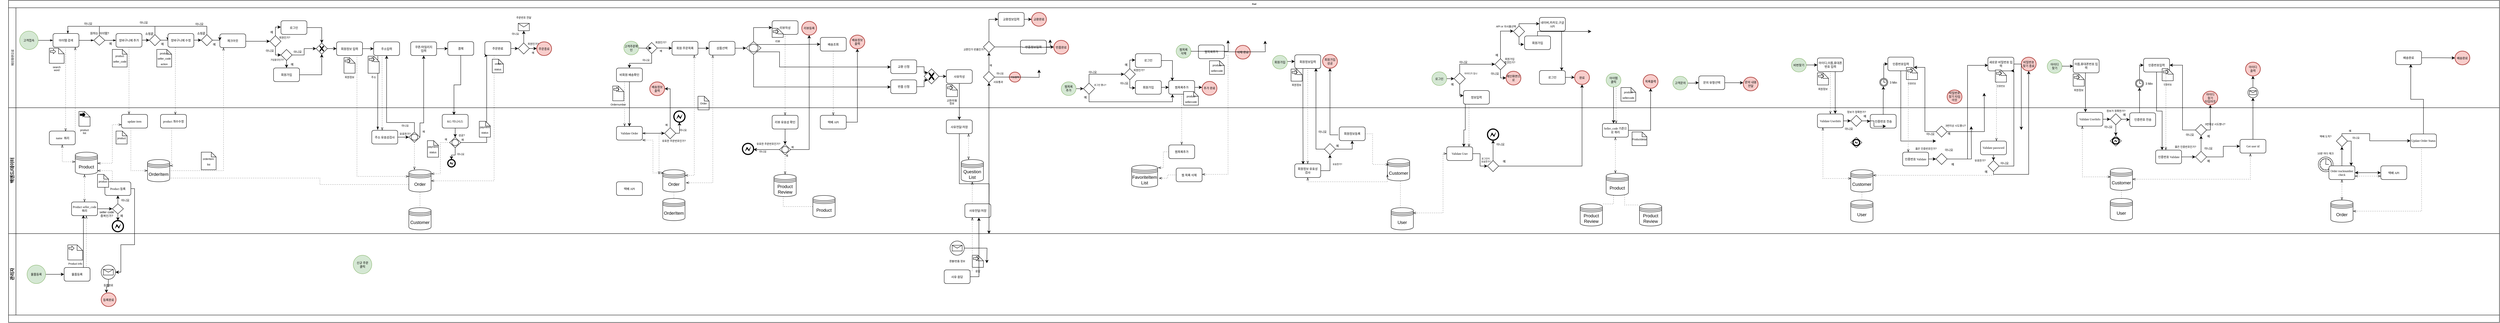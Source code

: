 <mxfile version="16.0.2" type="device"><diagram name="Page-1" id="c7488fd3-1785-93aa-aadb-54a6760d102a"><mxGraphModel dx="630" dy="510" grid="1" gridSize="10" guides="1" tooltips="1" connect="1" arrows="1" fold="1" page="1" pageScale="1" pageWidth="1100" pageHeight="850" background="none" math="0" shadow="0"><root><mxCell id="0"/><mxCell id="1" parent="0"/><mxCell id="2b4e8129b02d487f-1" value="Pool" style="swimlane;html=1;childLayout=stackLayout;horizontal=1;startSize=20;horizontalStack=0;rounded=0;shadow=0;labelBackgroundColor=none;strokeWidth=1;fontFamily=Verdana;fontSize=6;align=center;" parent="1" vertex="1"><mxGeometry x="140" y="10" width="6720" height="870" as="geometry"/></mxCell><mxCell id="FxaIhAo18arY2BBfx0WE-38" value="" style="edgeStyle=elbowEdgeStyle;fontSize=12;html=1;endFill=0;startFill=0;endSize=6;startSize=6;dashed=1;dashPattern=1 4;endArrow=openThin;startArrow=none;rounded=0;exitX=0.5;exitY=1;exitDx=0;exitDy=0;entryX=0.627;entryY=0.02;entryDx=0;entryDy=0;entryPerimeter=0;" parent="2b4e8129b02d487f-1" source="2b4e8129b02d487f-6" target="2b4e8129b02d487f-12" edge="1"><mxGeometry width="160" relative="1" as="geometry"><mxPoint x="250" y="260" as="sourcePoint"/><mxPoint x="152" y="330" as="targetPoint"/><Array as="points"><mxPoint x="154" y="300"/><mxPoint x="145" y="230"/></Array></mxGeometry></mxCell><mxCell id="FxaIhAo18arY2BBfx0WE-40" value="" style="edgeStyle=elbowEdgeStyle;fontSize=12;html=1;endFill=0;startFill=0;endSize=6;startSize=6;dashed=1;dashPattern=1 4;endArrow=openThin;startArrow=none;rounded=0;" parent="2b4e8129b02d487f-1" source="2b4e8129b02d487f-12" target="2b4e8129b02d487f-6" edge="1"><mxGeometry width="160" relative="1" as="geometry"><mxPoint x="241.11" y="237.76" as="sourcePoint"/><mxPoint x="240.0" y="465" as="targetPoint"/><Array as="points"><mxPoint x="180" y="150"/><mxPoint x="200" y="360"/><mxPoint x="245" y="372"/><mxPoint x="231.11" y="341.26"/></Array></mxGeometry></mxCell><mxCell id="FxaIhAo18arY2BBfx0WE-49" value="" style="edgeStyle=elbowEdgeStyle;fontSize=12;html=1;endFill=0;startFill=0;endSize=6;startSize=6;dashed=1;dashPattern=1 4;endArrow=openThin;startArrow=none;rounded=0;exitX=0.5;exitY=1;exitDx=0;exitDy=0;" parent="2b4e8129b02d487f-1" source="IQKsA2hC_b-GKfW8OyPs-12" target="2b4e8129b02d487f-9" edge="1"><mxGeometry width="160" relative="1" as="geometry"><mxPoint x="310" y="240" as="sourcePoint"/><mxPoint x="321" y="270" as="targetPoint"/></mxGeometry></mxCell><mxCell id="FxaIhAo18arY2BBfx0WE-68" value="" style="edgeStyle=elbowEdgeStyle;fontSize=12;html=1;endFill=0;startFill=0;endSize=6;startSize=6;dashed=1;dashPattern=1 4;endArrow=openThin;startArrow=none;rounded=0;exitX=1;exitY=0.5;exitDx=0;exitDy=0;" parent="2b4e8129b02d487f-1" source="FxaIhAo18arY2BBfx0WE-31" target="FxaIhAo18arY2BBfx0WE-6" edge="1"><mxGeometry width="160" relative="1" as="geometry"><mxPoint x="500" y="430" as="sourcePoint"/><mxPoint x="660" y="430" as="targetPoint"/><Array as="points"><mxPoint x="580" y="300"/><mxPoint x="550" y="430"/><mxPoint x="600" y="300"/></Array></mxGeometry></mxCell><mxCell id="FxaIhAo18arY2BBfx0WE-72" value="" style="edgeStyle=elbowEdgeStyle;fontSize=12;html=1;endFill=0;startFill=0;endSize=6;startSize=6;dashed=1;dashPattern=1 4;endArrow=openThin;startArrow=none;rounded=0;exitX=0.325;exitY=0.982;exitDx=0;exitDy=0;exitPerimeter=0;" parent="2b4e8129b02d487f-1" source="IQKsA2hC_b-GKfW8OyPs-56" target="FxaIhAo18arY2BBfx0WE-73" edge="1"><mxGeometry width="160" relative="1" as="geometry"><mxPoint x="910" y="320" as="sourcePoint"/><mxPoint x="1008" y="321" as="targetPoint"/><Array as="points"><mxPoint x="1008" y="230"/><mxPoint x="1008" y="230"/></Array></mxGeometry></mxCell><mxCell id="FxaIhAo18arY2BBfx0WE-78" style="edgeStyle=orthogonalEdgeStyle;rounded=0;orthogonalLoop=1;jettySize=auto;html=1;fontSize=7;" parent="2b4e8129b02d487f-1" target="IQKsA2hC_b-GKfW8OyPs-56" edge="1"><mxGeometry relative="1" as="geometry"><mxPoint x="1095" y="310" as="targetPoint"/><Array as="points"><mxPoint x="1095" y="330"/><mxPoint x="1020" y="330"/></Array><mxPoint x="1095" y="354.5" as="sourcePoint"/></mxGeometry></mxCell><mxCell id="3I4FTRNGJSOLz-gJWDC1-29" value="" style="edgeStyle=elbowEdgeStyle;fontSize=12;html=1;endFill=0;startFill=0;endSize=6;startSize=6;dashed=1;dashPattern=1 4;endArrow=openThin;startArrow=none;rounded=0;exitX=0.567;exitY=0.999;exitDx=0;exitDy=0;exitPerimeter=0;entryX=0;entryY=0.3;entryDx=0;entryDy=0;" parent="2b4e8129b02d487f-1" source="IQKsA2hC_b-GKfW8OyPs-55" target="3I4FTRNGJSOLz-gJWDC1-1" edge="1"><mxGeometry width="160" relative="1" as="geometry"><mxPoint x="860" y="250" as="sourcePoint"/><mxPoint x="1020" y="250" as="targetPoint"/><Array as="points"><mxPoint x="940" y="290"/></Array></mxGeometry></mxCell><mxCell id="3I4FTRNGJSOLz-gJWDC1-40" value="" style="edgeStyle=elbowEdgeStyle;fontSize=12;html=1;endFill=0;startFill=0;endSize=6;startSize=6;dashed=1;dashPattern=1 4;endArrow=openThin;startArrow=none;rounded=0;entryX=1;entryY=0.5;entryDx=0;entryDy=0;" parent="2b4e8129b02d487f-1" source="IQKsA2hC_b-GKfW8OyPs-61" target="3I4FTRNGJSOLz-gJWDC1-1" edge="1"><mxGeometry width="160" relative="1" as="geometry"><mxPoint x="934.69" y="158.963" as="sourcePoint"/><mxPoint x="1240" y="488" as="targetPoint"/><Array as="points"><mxPoint x="1310" y="400"/><mxPoint x="1300" y="320"/><mxPoint x="1290" y="350"/><mxPoint x="1250" y="430"/><mxPoint x="1220" y="480"/><mxPoint x="1310" y="270"/></Array></mxGeometry></mxCell><mxCell id="3I4FTRNGJSOLz-gJWDC1-59" style="edgeStyle=orthogonalEdgeStyle;rounded=0;orthogonalLoop=1;jettySize=auto;html=1;entryX=0.113;entryY=1.008;entryDx=0;entryDy=0;entryPerimeter=0;" parent="2b4e8129b02d487f-1" source="3I4FTRNGJSOLz-gJWDC1-53" target="IQKsA2hC_b-GKfW8OyPs-61" edge="1"><mxGeometry relative="1" as="geometry"><mxPoint x="1270" y="383.94" as="targetPoint"/><Array as="points"><mxPoint x="1290" y="384"/><mxPoint x="1290" y="149"/></Array></mxGeometry></mxCell><mxCell id="e5NEt7VhwltElbkPWXyP-3" value="" style="edgeStyle=elbowEdgeStyle;fontSize=12;html=1;endFill=0;startFill=0;endSize=6;startSize=6;dashed=1;dashPattern=1 4;endArrow=openThin;startArrow=none;rounded=0;" parent="2b4e8129b02d487f-1" source="2b4e8129b02d487f-14" target="e5NEt7VhwltElbkPWXyP-10" edge="1"><mxGeometry width="160" relative="1" as="geometry"><mxPoint x="350.0" y="355.0" as="sourcePoint"/><mxPoint x="210" y="610" as="targetPoint"/><Array as="points"><mxPoint x="210" y="650"/></Array></mxGeometry></mxCell><mxCell id="e5NEt7VhwltElbkPWXyP-27" style="edgeStyle=orthogonalEdgeStyle;rounded=0;orthogonalLoop=1;jettySize=auto;html=1;" parent="2b4e8129b02d487f-1" source="e5NEt7VhwltElbkPWXyP-18" target="e5NEt7VhwltElbkPWXyP-28" edge="1"><mxGeometry relative="1" as="geometry"><mxPoint x="330" y="720.93" as="targetPoint"/><Array as="points"><mxPoint x="340" y="508"/><mxPoint x="340" y="660"/><mxPoint x="303" y="660"/></Array></mxGeometry></mxCell><mxCell id="2b4e8129b02d487f-2" value="&#10;&#10;&lt;span style=&quot;color: rgb(0, 0, 0); font-family: verdana; font-size: 8px; font-style: normal; font-weight: 400; letter-spacing: normal; text-align: center; text-indent: 0px; text-transform: none; word-spacing: 0px; background-color: rgb(248, 249, 250); display: inline; float: none;&quot;&gt;메인화면으로&lt;/span&gt;&#10;&#10;" style="swimlane;html=1;startSize=20;horizontal=0;fontSize=11;" parent="2b4e8129b02d487f-1" vertex="1"><mxGeometry y="20" width="6720" height="270" as="geometry"/></mxCell><mxCell id="2b4e8129b02d487f-18" style="edgeStyle=orthogonalEdgeStyle;rounded=0;html=1;labelBackgroundColor=none;startArrow=none;startFill=0;startSize=5;endArrow=classicThin;endFill=1;endSize=5;jettySize=auto;orthogonalLoop=1;strokeWidth=1;fontFamily=Verdana;fontSize=8" parent="2b4e8129b02d487f-2" source="2b4e8129b02d487f-5" target="2b4e8129b02d487f-6" edge="1"><mxGeometry relative="1" as="geometry"/></mxCell><mxCell id="2b4e8129b02d487f-5" value="고객접속" style="ellipse;whiteSpace=wrap;html=1;rounded=0;shadow=0;labelBackgroundColor=none;strokeWidth=1;fontFamily=Verdana;fontSize=8;align=center;fillColor=#d5e8d4;strokeColor=#82b366;" parent="2b4e8129b02d487f-2" vertex="1"><mxGeometry x="30" y="63" width="50" height="50" as="geometry"/></mxCell><mxCell id="2b4e8129b02d487f-6" value="아이템 검색" style="rounded=1;whiteSpace=wrap;html=1;shadow=0;labelBackgroundColor=none;strokeWidth=1;fontFamily=Verdana;fontSize=8;align=center;" parent="2b4e8129b02d487f-2" vertex="1"><mxGeometry x="120" y="69.5" width="70" height="37" as="geometry"/></mxCell><mxCell id="IQKsA2hC_b-GKfW8OyPs-9" value="" style="rhombus;whiteSpace=wrap;html=1;" parent="2b4e8129b02d487f-2" vertex="1"><mxGeometry x="230" y="74.5" width="30" height="27" as="geometry"/></mxCell><mxCell id="IQKsA2hC_b-GKfW8OyPs-10" style="edgeStyle=orthogonalEdgeStyle;rounded=0;html=1;labelBackgroundColor=none;startArrow=none;startFill=0;startSize=5;endArrow=classicThin;endFill=1;endSize=5;jettySize=auto;orthogonalLoop=1;strokeWidth=1;fontFamily=Verdana;fontSize=8;exitX=1;exitY=0.5;exitDx=0;exitDy=0;entryX=0;entryY=0.5;entryDx=0;entryDy=0;" parent="2b4e8129b02d487f-2" source="2b4e8129b02d487f-6" target="IQKsA2hC_b-GKfW8OyPs-9" edge="1"><mxGeometry relative="1" as="geometry"><mxPoint x="90" y="95.0" as="sourcePoint"/><mxPoint x="130" y="95.0" as="targetPoint"/></mxGeometry></mxCell><mxCell id="IQKsA2hC_b-GKfW8OyPs-11" value="원하는 아이템?" style="text;html=1;strokeColor=none;fillColor=none;align=center;verticalAlign=middle;whiteSpace=wrap;rounded=0;fontFamily=Helvetica;fontSize=8;" parent="2b4e8129b02d487f-2" vertex="1"><mxGeometry x="212.5" y="63.75" width="65" height="10" as="geometry"/></mxCell><mxCell id="IQKsA2hC_b-GKfW8OyPs-12" value="장바구니에 추가" style="rounded=1;whiteSpace=wrap;html=1;shadow=0;labelBackgroundColor=none;strokeWidth=1;fontFamily=Verdana;fontSize=8;align=center;" parent="2b4e8129b02d487f-2" vertex="1"><mxGeometry x="290" y="69.5" width="70" height="37" as="geometry"/></mxCell><mxCell id="IQKsA2hC_b-GKfW8OyPs-13" style="edgeStyle=orthogonalEdgeStyle;rounded=0;html=1;labelBackgroundColor=none;startArrow=none;startFill=0;startSize=5;endArrow=classicThin;endFill=1;endSize=5;jettySize=auto;orthogonalLoop=1;strokeWidth=1;fontFamily=Verdana;fontSize=8;exitX=1;exitY=0.5;exitDx=0;exitDy=0;entryX=0;entryY=0.5;entryDx=0;entryDy=0;" parent="2b4e8129b02d487f-2" source="IQKsA2hC_b-GKfW8OyPs-9" target="IQKsA2hC_b-GKfW8OyPs-12" edge="1"><mxGeometry relative="1" as="geometry"><mxPoint x="200" y="98.5" as="sourcePoint"/><mxPoint x="240" y="98" as="targetPoint"/></mxGeometry></mxCell><mxCell id="IQKsA2hC_b-GKfW8OyPs-14" value="예" style="text;html=1;strokeColor=none;fillColor=none;align=center;verticalAlign=middle;whiteSpace=wrap;rounded=0;fontFamily=Helvetica;fontSize=8;" parent="2b4e8129b02d487f-2" vertex="1"><mxGeometry x="260" y="86.5" width="30" height="20" as="geometry"/></mxCell><mxCell id="IQKsA2hC_b-GKfW8OyPs-15" style="edgeStyle=orthogonalEdgeStyle;rounded=0;html=1;labelBackgroundColor=none;startArrow=none;startFill=0;startSize=5;endArrow=classicThin;endFill=1;endSize=5;jettySize=auto;orthogonalLoop=1;strokeWidth=1;fontFamily=Verdana;fontSize=8;exitX=0.5;exitY=0;exitDx=0;exitDy=0;" parent="2b4e8129b02d487f-2" source="IQKsA2hC_b-GKfW8OyPs-9" edge="1"><mxGeometry relative="1" as="geometry"><mxPoint x="245" y="70" as="sourcePoint"/><mxPoint x="160" y="70" as="targetPoint"/><Array as="points"><mxPoint x="245" y="50"/><mxPoint x="160" y="50"/></Array></mxGeometry></mxCell><mxCell id="IQKsA2hC_b-GKfW8OyPs-16" value="아니요" style="text;html=1;strokeColor=none;fillColor=none;align=center;verticalAlign=middle;whiteSpace=wrap;rounded=0;fontFamily=Helvetica;fontSize=8;" parent="2b4e8129b02d487f-2" vertex="1"><mxGeometry x="200" y="32.5" width="30" height="20" as="geometry"/></mxCell><mxCell id="IQKsA2hC_b-GKfW8OyPs-21" style="edgeStyle=orthogonalEdgeStyle;rounded=0;orthogonalLoop=1;jettySize=auto;html=1;entryX=0;entryY=0.5;entryDx=0;entryDy=0;fontFamily=Helvetica;fontSize=8;" parent="2b4e8129b02d487f-2" target="IQKsA2hC_b-GKfW8OyPs-19" edge="1"><mxGeometry relative="1" as="geometry"><mxPoint x="360" y="87.534" as="sourcePoint"/></mxGeometry></mxCell><mxCell id="IQKsA2hC_b-GKfW8OyPs-19" value="" style="rhombus;whiteSpace=wrap;html=1;" parent="2b4e8129b02d487f-2" vertex="1"><mxGeometry x="380" y="72.5" width="30" height="30" as="geometry"/></mxCell><mxCell id="IQKsA2hC_b-GKfW8OyPs-20" value="쇼핑끝" style="text;html=1;strokeColor=none;fillColor=none;align=center;verticalAlign=middle;whiteSpace=wrap;rounded=0;fontFamily=Helvetica;fontSize=8;" parent="2b4e8129b02d487f-2" vertex="1"><mxGeometry x="360" y="63.75" width="40" height="13.25" as="geometry"/></mxCell><mxCell id="IQKsA2hC_b-GKfW8OyPs-22" value="예" style="text;html=1;strokeColor=none;fillColor=none;align=center;verticalAlign=middle;whiteSpace=wrap;rounded=0;fontFamily=Helvetica;fontSize=8;" parent="2b4e8129b02d487f-2" vertex="1"><mxGeometry x="400" y="87.5" width="30" height="20" as="geometry"/></mxCell><mxCell id="IQKsA2hC_b-GKfW8OyPs-23" style="edgeStyle=orthogonalEdgeStyle;rounded=0;orthogonalLoop=1;jettySize=auto;html=1;fontFamily=Helvetica;fontSize=8;" parent="2b4e8129b02d487f-2" source="IQKsA2hC_b-GKfW8OyPs-19" edge="1"><mxGeometry relative="1" as="geometry"><mxPoint x="430" y="88" as="targetPoint"/></mxGeometry></mxCell><mxCell id="IQKsA2hC_b-GKfW8OyPs-32" style="edgeStyle=orthogonalEdgeStyle;rounded=0;orthogonalLoop=1;jettySize=auto;html=1;entryX=0;entryY=0.5;entryDx=0;entryDy=0;fontFamily=Helvetica;fontSize=8;" parent="2b4e8129b02d487f-2" source="IQKsA2hC_b-GKfW8OyPs-25" edge="1"><mxGeometry relative="1" as="geometry"><mxPoint x="735" y="127.5" as="targetPoint"/><Array as="points"><mxPoint x="720" y="127.5"/></Array></mxGeometry></mxCell><mxCell id="IQKsA2hC_b-GKfW8OyPs-25" value="" style="rhombus;whiteSpace=wrap;html=1;" parent="2b4e8129b02d487f-2" vertex="1"><mxGeometry x="705" y="75.5" width="30" height="30" as="geometry"/></mxCell><mxCell id="IQKsA2hC_b-GKfW8OyPs-27" value="회원인가?" style="text;html=1;strokeColor=none;fillColor=none;align=center;verticalAlign=middle;whiteSpace=wrap;rounded=0;fontFamily=Helvetica;fontSize=7;" parent="2b4e8129b02d487f-2" vertex="1"><mxGeometry x="715" y="65.5" width="60" height="30" as="geometry"/></mxCell><mxCell id="IQKsA2hC_b-GKfW8OyPs-36" value="로그인" style="rounded=1;whiteSpace=wrap;html=1;shadow=0;labelBackgroundColor=none;strokeWidth=1;fontFamily=Verdana;fontSize=8;align=center;" parent="2b4e8129b02d487f-2" vertex="1"><mxGeometry x="735" y="35.0" width="70" height="37" as="geometry"/></mxCell><mxCell id="IQKsA2hC_b-GKfW8OyPs-33" style="edgeStyle=orthogonalEdgeStyle;rounded=0;orthogonalLoop=1;jettySize=auto;html=1;fontFamily=Helvetica;fontSize=8;entryX=-0.004;entryY=0.464;entryDx=0;entryDy=0;entryPerimeter=0;" parent="2b4e8129b02d487f-2" source="IQKsA2hC_b-GKfW8OyPs-25" target="IQKsA2hC_b-GKfW8OyPs-36" edge="1"><mxGeometry relative="1" as="geometry"><mxPoint x="720" y="52.5" as="targetPoint"/><Array as="points"><mxPoint x="720" y="52.5"/></Array></mxGeometry></mxCell><mxCell id="IQKsA2hC_b-GKfW8OyPs-38" style="edgeStyle=orthogonalEdgeStyle;rounded=0;orthogonalLoop=1;jettySize=auto;html=1;fontFamily=Helvetica;fontSize=8;" parent="2b4e8129b02d487f-2" source="IQKsA2hC_b-GKfW8OyPs-36" target="FxaIhAo18arY2BBfx0WE-37" edge="1"><mxGeometry relative="1" as="geometry"><mxPoint x="840" y="95.5" as="targetPoint"/></mxGeometry></mxCell><mxCell id="IQKsA2hC_b-GKfW8OyPs-45" style="edgeStyle=orthogonalEdgeStyle;rounded=0;orthogonalLoop=1;jettySize=auto;html=1;entryX=0.5;entryY=0;entryDx=0;entryDy=0;fontFamily=Helvetica;fontSize=8;" parent="2b4e8129b02d487f-2" source="IQKsA2hC_b-GKfW8OyPs-39" target="IQKsA2hC_b-GKfW8OyPs-41" edge="1"><mxGeometry relative="1" as="geometry"/></mxCell><mxCell id="IQKsA2hC_b-GKfW8OyPs-39" value="" style="rhombus;whiteSpace=wrap;html=1;" parent="2b4e8129b02d487f-2" vertex="1"><mxGeometry x="735" y="112.5" width="30" height="30" as="geometry"/></mxCell><mxCell id="IQKsA2hC_b-GKfW8OyPs-41" value="회원가입" style="rounded=1;whiteSpace=wrap;html=1;shadow=0;labelBackgroundColor=none;strokeWidth=1;fontFamily=Verdana;fontSize=8;align=center;" parent="2b4e8129b02d487f-2" vertex="1"><mxGeometry x="715" y="162.5" width="70" height="37" as="geometry"/></mxCell><mxCell id="IQKsA2hC_b-GKfW8OyPs-43" value="가입할것인가?" style="text;html=1;strokeColor=none;fillColor=none;align=center;verticalAlign=middle;whiteSpace=wrap;rounded=0;fontFamily=Helvetica;fontSize=6;" parent="2b4e8129b02d487f-2" vertex="1"><mxGeometry x="695" y="125.5" width="60" height="30" as="geometry"/></mxCell><mxCell id="IQKsA2hC_b-GKfW8OyPs-58" style="edgeStyle=orthogonalEdgeStyle;rounded=0;orthogonalLoop=1;jettySize=auto;html=1;fontFamily=Helvetica;fontSize=7;" parent="2b4e8129b02d487f-2" source="FxaIhAo18arY2BBfx0WE-37" target="IQKsA2hC_b-GKfW8OyPs-55" edge="1"><mxGeometry relative="1" as="geometry"><mxPoint x="855" y="110.5" as="sourcePoint"/></mxGeometry></mxCell><mxCell id="IQKsA2hC_b-GKfW8OyPs-44" style="edgeStyle=orthogonalEdgeStyle;rounded=0;orthogonalLoop=1;jettySize=auto;html=1;fontFamily=Helvetica;fontSize=8;entryX=0;entryY=0.5;entryDx=0;entryDy=0;entryPerimeter=0;" parent="2b4e8129b02d487f-2" source="IQKsA2hC_b-GKfW8OyPs-39" target="FxaIhAo18arY2BBfx0WE-37" edge="1"><mxGeometry relative="1" as="geometry"><mxPoint x="820" y="110" as="targetPoint"/></mxGeometry></mxCell><mxCell id="IQKsA2hC_b-GKfW8OyPs-47" style="edgeStyle=orthogonalEdgeStyle;rounded=0;orthogonalLoop=1;jettySize=auto;html=1;fontFamily=Helvetica;fontSize=8;entryX=0.5;entryY=1;entryDx=0;entryDy=0;entryPerimeter=0;" parent="2b4e8129b02d487f-2" source="IQKsA2hC_b-GKfW8OyPs-41" target="FxaIhAo18arY2BBfx0WE-37" edge="1"><mxGeometry relative="1" as="geometry"><mxPoint x="840" y="125.5" as="targetPoint"/></mxGeometry></mxCell><mxCell id="IQKsA2hC_b-GKfW8OyPs-48" value="예" style="text;html=1;strokeColor=none;fillColor=none;align=center;verticalAlign=middle;whiteSpace=wrap;rounded=0;fontFamily=Helvetica;fontSize=8;" parent="2b4e8129b02d487f-2" vertex="1"><mxGeometry x="695" y="55.5" width="30" height="20" as="geometry"/></mxCell><mxCell id="IQKsA2hC_b-GKfW8OyPs-49" value="예" style="text;html=1;strokeColor=none;fillColor=none;align=center;verticalAlign=middle;whiteSpace=wrap;rounded=0;fontFamily=Helvetica;fontSize=8;" parent="2b4e8129b02d487f-2" vertex="1"><mxGeometry x="750" y="142.5" width="30" height="20" as="geometry"/></mxCell><mxCell id="IQKsA2hC_b-GKfW8OyPs-50" value="아니요" style="text;html=1;strokeColor=none;fillColor=none;align=center;verticalAlign=middle;whiteSpace=wrap;rounded=0;fontFamily=Helvetica;fontSize=8;" parent="2b4e8129b02d487f-2" vertex="1"><mxGeometry x="690" y="105.5" width="30" height="20" as="geometry"/></mxCell><mxCell id="IQKsA2hC_b-GKfW8OyPs-51" value="아니요" style="text;html=1;strokeColor=none;fillColor=none;align=center;verticalAlign=middle;whiteSpace=wrap;rounded=0;fontFamily=Helvetica;fontSize=8;" parent="2b4e8129b02d487f-2" vertex="1"><mxGeometry x="765" y="109" width="30" height="20" as="geometry"/></mxCell><mxCell id="IQKsA2hC_b-GKfW8OyPs-57" style="edgeStyle=orthogonalEdgeStyle;rounded=0;orthogonalLoop=1;jettySize=auto;html=1;entryX=0;entryY=0.5;entryDx=0;entryDy=0;fontFamily=Helvetica;fontSize=7;" parent="2b4e8129b02d487f-2" source="IQKsA2hC_b-GKfW8OyPs-55" target="IQKsA2hC_b-GKfW8OyPs-56" edge="1"><mxGeometry relative="1" as="geometry"/></mxCell><mxCell id="IQKsA2hC_b-GKfW8OyPs-55" value="회원정보 입력" style="rounded=1;whiteSpace=wrap;html=1;shadow=0;labelBackgroundColor=none;strokeWidth=1;fontFamily=Verdana;fontSize=8;align=center;" parent="2b4e8129b02d487f-2" vertex="1"><mxGeometry x="885" y="92.0" width="70" height="37" as="geometry"/></mxCell><mxCell id="IQKsA2hC_b-GKfW8OyPs-56" value="주소입력" style="rounded=1;whiteSpace=wrap;html=1;shadow=0;labelBackgroundColor=none;strokeWidth=1;fontFamily=Verdana;fontSize=8;align=center;" parent="2b4e8129b02d487f-2" vertex="1"><mxGeometry x="985" y="92.0" width="70" height="37" as="geometry"/></mxCell><mxCell id="IQKsA2hC_b-GKfW8OyPs-59" value="결제" style="rounded=1;whiteSpace=wrap;html=1;shadow=0;labelBackgroundColor=none;strokeWidth=1;fontFamily=Verdana;fontSize=8;align=center;" parent="2b4e8129b02d487f-2" vertex="1"><mxGeometry x="1185" y="91.5" width="70" height="37" as="geometry"/></mxCell><mxCell id="IQKsA2hC_b-GKfW8OyPs-61" value="주문완료" style="rounded=1;whiteSpace=wrap;html=1;shadow=0;labelBackgroundColor=none;strokeWidth=1;fontFamily=Verdana;fontSize=8;align=center;" parent="2b4e8129b02d487f-2" vertex="1"><mxGeometry x="1285" y="91.5" width="70" height="37" as="geometry"/></mxCell><mxCell id="IQKsA2hC_b-GKfW8OyPs-70" style="edgeStyle=orthogonalEdgeStyle;rounded=0;orthogonalLoop=1;jettySize=auto;html=1;entryX=0.5;entryY=1;entryDx=0;entryDy=0;fontFamily=Helvetica;fontSize=7;" parent="2b4e8129b02d487f-2" source="IQKsA2hC_b-GKfW8OyPs-65" target="IQKsA2hC_b-GKfW8OyPs-4" edge="1"><mxGeometry relative="1" as="geometry"><Array as="points"><mxPoint x="1390" y="62"/><mxPoint x="1390" y="62"/></Array></mxGeometry></mxCell><mxCell id="IQKsA2hC_b-GKfW8OyPs-122" style="edgeStyle=orthogonalEdgeStyle;rounded=0;orthogonalLoop=1;jettySize=auto;html=1;entryX=0;entryY=0.5;entryDx=0;entryDy=0;fontFamily=Helvetica;fontSize=7;" parent="2b4e8129b02d487f-2" source="IQKsA2hC_b-GKfW8OyPs-65" target="IQKsA2hC_b-GKfW8OyPs-80" edge="1"><mxGeometry relative="1" as="geometry"/></mxCell><mxCell id="IQKsA2hC_b-GKfW8OyPs-65" value="" style="rhombus;whiteSpace=wrap;html=1;" parent="2b4e8129b02d487f-2" vertex="1"><mxGeometry x="1375" y="95" width="30" height="30" as="geometry"/></mxCell><mxCell id="IQKsA2hC_b-GKfW8OyPs-64" style="edgeStyle=orthogonalEdgeStyle;rounded=0;orthogonalLoop=1;jettySize=auto;html=1;fontFamily=Helvetica;fontSize=7;" parent="2b4e8129b02d487f-2" source="IQKsA2hC_b-GKfW8OyPs-61" target="IQKsA2hC_b-GKfW8OyPs-65" edge="1"><mxGeometry relative="1" as="geometry"><mxPoint x="1375" y="110" as="targetPoint"/></mxGeometry></mxCell><mxCell id="IQKsA2hC_b-GKfW8OyPs-66" value="회원인가?" style="text;html=1;strokeColor=none;fillColor=none;align=center;verticalAlign=middle;whiteSpace=wrap;rounded=0;fontFamily=Helvetica;fontSize=7;" parent="2b4e8129b02d487f-2" vertex="1"><mxGeometry x="1397.5" y="92.5" width="35" height="10" as="geometry"/></mxCell><mxCell id="IQKsA2hC_b-GKfW8OyPs-69" value="아니요" style="text;html=1;strokeColor=none;fillColor=none;align=center;verticalAlign=middle;whiteSpace=wrap;rounded=0;fontFamily=Helvetica;fontSize=7;" parent="2b4e8129b02d487f-2" vertex="1"><mxGeometry x="1345" y="62" width="45" height="18" as="geometry"/></mxCell><mxCell id="IQKsA2hC_b-GKfW8OyPs-4" value="" style="shape=message;whiteSpace=wrap;html=1;" parent="2b4e8129b02d487f-2" vertex="1"><mxGeometry x="1375" y="42" width="30" height="20" as="geometry"/></mxCell><mxCell id="IQKsA2hC_b-GKfW8OyPs-72" value="주문번호 전달" style="text;html=1;strokeColor=none;fillColor=none;align=center;verticalAlign=middle;whiteSpace=wrap;rounded=0;fontFamily=Helvetica;fontSize=7;" parent="2b4e8129b02d487f-2" vertex="1"><mxGeometry x="1360" y="12" width="60" height="30" as="geometry"/></mxCell><mxCell id="IQKsA2hC_b-GKfW8OyPs-80" value="주문종료" style="ellipse;whiteSpace=wrap;html=1;rounded=0;shadow=0;labelBackgroundColor=none;strokeWidth=2;fontFamily=Verdana;fontSize=8;align=center;fillColor=#f8cecc;strokeColor=#b85450;" parent="2b4e8129b02d487f-2" vertex="1"><mxGeometry x="1425" y="92" width="40" height="37" as="geometry"/></mxCell><mxCell id="IQKsA2hC_b-GKfW8OyPs-81" value="예&lt;br&gt;" style="text;html=1;strokeColor=none;fillColor=none;align=center;verticalAlign=middle;whiteSpace=wrap;rounded=0;fontFamily=Helvetica;fontSize=7;" parent="2b4e8129b02d487f-2" vertex="1"><mxGeometry x="1405" y="118" width="20" height="7" as="geometry"/></mxCell><mxCell id="IQKsA2hC_b-GKfW8OyPs-82" value="고객주문확인" style="ellipse;whiteSpace=wrap;html=1;rounded=0;shadow=0;labelBackgroundColor=none;strokeWidth=1;fontFamily=Verdana;fontSize=8;align=center;fillColor=#d5e8d4;strokeColor=#82b366;" parent="2b4e8129b02d487f-2" vertex="1"><mxGeometry x="1660" y="90.25" width="40" height="37" as="geometry"/></mxCell><mxCell id="e5NEt7VhwltElbkPWXyP-41" style="edgeStyle=orthogonalEdgeStyle;rounded=0;orthogonalLoop=1;jettySize=auto;html=1;fontSize=7;" parent="2b4e8129b02d487f-2" source="IQKsA2hC_b-GKfW8OyPs-84" target="IQKsA2hC_b-GKfW8OyPs-90" edge="1"><mxGeometry relative="1" as="geometry"><Array as="points"><mxPoint x="1735" y="150"/><mxPoint x="1675" y="150"/></Array></mxGeometry></mxCell><mxCell id="IQKsA2hC_b-GKfW8OyPs-84" value="" style="rhombus;whiteSpace=wrap;html=1;" parent="2b4e8129b02d487f-2" vertex="1"><mxGeometry x="1720" y="93.75" width="30" height="30" as="geometry"/></mxCell><mxCell id="IQKsA2hC_b-GKfW8OyPs-85" style="edgeStyle=orthogonalEdgeStyle;rounded=0;orthogonalLoop=1;jettySize=auto;html=1;fontFamily=Helvetica;fontSize=7;" parent="2b4e8129b02d487f-2" target="IQKsA2hC_b-GKfW8OyPs-84" edge="1"><mxGeometry relative="1" as="geometry"><mxPoint x="1540" y="138.75" as="targetPoint"/><mxPoint x="1700" y="108.75" as="sourcePoint"/></mxGeometry></mxCell><mxCell id="IQKsA2hC_b-GKfW8OyPs-86" value="아니요" style="text;html=1;strokeColor=none;fillColor=none;align=center;verticalAlign=middle;whiteSpace=wrap;rounded=0;fontFamily=Helvetica;fontSize=7;" parent="2b4e8129b02d487f-2" vertex="1"><mxGeometry x="1700" y="135.25" width="40" height="12.5" as="geometry"/></mxCell><mxCell id="IQKsA2hC_b-GKfW8OyPs-87" style="edgeStyle=orthogonalEdgeStyle;rounded=0;orthogonalLoop=1;jettySize=auto;html=1;fontFamily=Helvetica;fontSize=7;entryX=0;entryY=0.5;entryDx=0;entryDy=0;" parent="2b4e8129b02d487f-2" source="IQKsA2hC_b-GKfW8OyPs-84" target="IQKsA2hC_b-GKfW8OyPs-94" edge="1"><mxGeometry relative="1" as="geometry"><mxPoint x="1770" y="108.75" as="targetPoint"/></mxGeometry></mxCell><mxCell id="IQKsA2hC_b-GKfW8OyPs-88" value="회원인가?" style="text;html=1;strokeColor=none;fillColor=none;align=center;verticalAlign=middle;whiteSpace=wrap;rounded=0;fontFamily=Helvetica;fontSize=7;" parent="2b4e8129b02d487f-2" vertex="1"><mxGeometry x="1740" y="83.75" width="40" height="19.5" as="geometry"/></mxCell><mxCell id="IQKsA2hC_b-GKfW8OyPs-89" value="예&lt;br&gt;" style="text;html=1;strokeColor=none;fillColor=none;align=center;verticalAlign=middle;whiteSpace=wrap;rounded=0;fontFamily=Helvetica;fontSize=7;" parent="2b4e8129b02d487f-2" vertex="1"><mxGeometry x="1750" y="113.75" width="20" height="7" as="geometry"/></mxCell><mxCell id="IQKsA2hC_b-GKfW8OyPs-90" value="비회원 배송확인" style="rounded=1;whiteSpace=wrap;html=1;shadow=0;labelBackgroundColor=none;strokeWidth=1;fontFamily=Verdana;fontSize=8;align=center;" parent="2b4e8129b02d487f-2" vertex="1"><mxGeometry x="1640" y="162.75" width="70" height="37" as="geometry"/></mxCell><mxCell id="IQKsA2hC_b-GKfW8OyPs-109" style="edgeStyle=orthogonalEdgeStyle;rounded=0;orthogonalLoop=1;jettySize=auto;html=1;entryX=0;entryY=0.5;entryDx=0;entryDy=0;fontFamily=Helvetica;fontSize=7;exitX=0.5;exitY=0;exitDx=0;exitDy=0;exitPerimeter=0;" parent="2b4e8129b02d487f-2" source="FxaIhAo18arY2BBfx0WE-32" target="IQKsA2hC_b-GKfW8OyPs-105" edge="1"><mxGeometry relative="1" as="geometry"><mxPoint x="2020" y="111.986" as="sourcePoint"/></mxGeometry></mxCell><mxCell id="IQKsA2hC_b-GKfW8OyPs-124" style="edgeStyle=orthogonalEdgeStyle;rounded=0;orthogonalLoop=1;jettySize=auto;html=1;entryX=0;entryY=0.5;entryDx=0;entryDy=0;fontFamily=Helvetica;fontSize=7;" parent="2b4e8129b02d487f-2" source="IQKsA2hC_b-GKfW8OyPs-94" target="IQKsA2hC_b-GKfW8OyPs-123" edge="1"><mxGeometry relative="1" as="geometry"/></mxCell><mxCell id="IQKsA2hC_b-GKfW8OyPs-94" value="회원 주문목록" style="rounded=1;whiteSpace=wrap;html=1;shadow=0;labelBackgroundColor=none;strokeWidth=1;fontFamily=Verdana;fontSize=8;align=center;" parent="2b4e8129b02d487f-2" vertex="1"><mxGeometry x="1790" y="90.75" width="70" height="37" as="geometry"/></mxCell><mxCell id="IQKsA2hC_b-GKfW8OyPs-104" value="리뷰등록" style="ellipse;whiteSpace=wrap;html=1;rounded=0;shadow=0;labelBackgroundColor=none;strokeWidth=2;fontFamily=Verdana;fontSize=8;align=center;fillColor=#f8cecc;strokeColor=#b85450;" parent="2b4e8129b02d487f-2" vertex="1"><mxGeometry x="2140" y="36.75" width="40" height="37" as="geometry"/></mxCell><mxCell id="IQKsA2hC_b-GKfW8OyPs-105" value="리뷰작성" style="rounded=1;whiteSpace=wrap;html=1;shadow=0;labelBackgroundColor=none;strokeWidth=1;fontFamily=Verdana;fontSize=8;align=center;" parent="2b4e8129b02d487f-2" vertex="1"><mxGeometry x="2060" y="35.0" width="70" height="37" as="geometry"/></mxCell><mxCell id="IQKsA2hC_b-GKfW8OyPs-106" value="배송조회" style="rounded=1;whiteSpace=wrap;html=1;shadow=0;labelBackgroundColor=none;strokeWidth=1;fontFamily=Verdana;fontSize=8;align=center;" parent="2b4e8129b02d487f-2" vertex="1"><mxGeometry x="2190" y="80.0" width="70" height="37" as="geometry"/></mxCell><mxCell id="IQKsA2hC_b-GKfW8OyPs-107" value="교환 신청" style="rounded=1;whiteSpace=wrap;html=1;shadow=0;labelBackgroundColor=none;strokeWidth=1;fontFamily=Verdana;fontSize=8;align=center;" parent="2b4e8129b02d487f-2" vertex="1"><mxGeometry x="2380" y="140.75" width="70" height="37" as="geometry"/></mxCell><mxCell id="IQKsA2hC_b-GKfW8OyPs-96" style="edgeStyle=orthogonalEdgeStyle;rounded=0;orthogonalLoop=1;jettySize=auto;html=1;fontFamily=Helvetica;fontSize=7;entryX=0;entryY=0.5;entryDx=0;entryDy=0;exitX=0.632;exitY=0.224;exitDx=0;exitDy=0;exitPerimeter=0;" parent="2b4e8129b02d487f-2" source="FxaIhAo18arY2BBfx0WE-32" target="IQKsA2hC_b-GKfW8OyPs-106" edge="1"><mxGeometry relative="1" as="geometry"><mxPoint x="2050" y="112" as="targetPoint"/><mxPoint x="2020" y="112" as="sourcePoint"/></mxGeometry></mxCell><mxCell id="IQKsA2hC_b-GKfW8OyPs-110" value="배송정보&lt;br&gt;출력" style="ellipse;whiteSpace=wrap;html=1;rounded=0;shadow=0;labelBackgroundColor=none;strokeWidth=2;fontFamily=Verdana;fontSize=8;align=center;fillColor=#f8cecc;strokeColor=#b85450;" parent="2b4e8129b02d487f-2" vertex="1"><mxGeometry x="2270" y="73.75" width="40" height="37" as="geometry"/></mxCell><mxCell id="FxaIhAo18arY2BBfx0WE-35" style="edgeStyle=orthogonalEdgeStyle;rounded=0;orthogonalLoop=1;jettySize=auto;html=1;entryX=0;entryY=0.5;entryDx=0;entryDy=0;entryPerimeter=0;fontSize=7;" parent="2b4e8129b02d487f-2" source="IQKsA2hC_b-GKfW8OyPs-123" target="FxaIhAo18arY2BBfx0WE-32" edge="1"><mxGeometry relative="1" as="geometry"/></mxCell><mxCell id="IQKsA2hC_b-GKfW8OyPs-123" value="상품선택" style="rounded=1;whiteSpace=wrap;html=1;shadow=0;labelBackgroundColor=none;strokeWidth=1;fontFamily=Verdana;fontSize=8;align=center;" parent="2b4e8129b02d487f-2" vertex="1"><mxGeometry x="1890" y="90.75" width="70" height="37" as="geometry"/></mxCell><mxCell id="IQKsA2hC_b-GKfW8OyPs-133" style="edgeStyle=orthogonalEdgeStyle;rounded=0;orthogonalLoop=1;jettySize=auto;html=1;entryX=0.25;entryY=0.75;entryDx=0;entryDy=0;fontFamily=Helvetica;fontSize=7;entryPerimeter=0;" parent="2b4e8129b02d487f-2" source="IQKsA2hC_b-GKfW8OyPs-126" target="e5NEt7VhwltElbkPWXyP-119" edge="1"><mxGeometry relative="1" as="geometry"><mxPoint x="2500" y="213.25" as="targetPoint"/></mxGeometry></mxCell><mxCell id="IQKsA2hC_b-GKfW8OyPs-126" value="반품 신청" style="rounded=1;whiteSpace=wrap;html=1;shadow=0;labelBackgroundColor=none;strokeWidth=1;fontFamily=Verdana;fontSize=8;align=center;" parent="2b4e8129b02d487f-2" vertex="1"><mxGeometry x="2380" y="194.75" width="70" height="37" as="geometry"/></mxCell><mxCell id="IQKsA2hC_b-GKfW8OyPs-128" style="edgeStyle=orthogonalEdgeStyle;rounded=0;orthogonalLoop=1;jettySize=auto;html=1;fontFamily=Helvetica;fontSize=7;entryX=0.25;entryY=0.25;entryDx=0;entryDy=0;entryPerimeter=0;" parent="2b4e8129b02d487f-2" source="IQKsA2hC_b-GKfW8OyPs-107" target="e5NEt7VhwltElbkPWXyP-119" edge="1"><mxGeometry relative="1" as="geometry"><mxPoint x="2500" y="159.25" as="targetPoint"/></mxGeometry></mxCell><mxCell id="IQKsA2hC_b-GKfW8OyPs-178" style="edgeStyle=orthogonalEdgeStyle;rounded=0;orthogonalLoop=1;jettySize=auto;html=1;entryX=0;entryY=0.5;entryDx=0;entryDy=0;fontFamily=Helvetica;fontSize=6;" parent="2b4e8129b02d487f-2" source="IQKsA2hC_b-GKfW8OyPs-145" target="IQKsA2hC_b-GKfW8OyPs-177" edge="1"><mxGeometry relative="1" as="geometry"/></mxCell><mxCell id="IQKsA2hC_b-GKfW8OyPs-145" value="찜목록 &lt;br&gt;추가" style="ellipse;whiteSpace=wrap;html=1;rounded=0;shadow=0;labelBackgroundColor=none;strokeWidth=1;fontFamily=Verdana;fontSize=8;align=center;fillColor=#d5e8d4;strokeColor=#82b366;" parent="2b4e8129b02d487f-2" vertex="1"><mxGeometry x="2840" y="199.99" width="40" height="37" as="geometry"/></mxCell><mxCell id="IQKsA2hC_b-GKfW8OyPs-159" style="edgeStyle=orthogonalEdgeStyle;rounded=0;orthogonalLoop=1;jettySize=auto;html=1;entryX=0;entryY=0.5;entryDx=0;entryDy=0;fontFamily=Helvetica;fontSize=8;exitX=0.5;exitY=0;exitDx=0;exitDy=0;" parent="2b4e8129b02d487f-2" source="IQKsA2hC_b-GKfW8OyPs-177" target="IQKsA2hC_b-GKfW8OyPs-161" edge="1"><mxGeometry relative="1" as="geometry"><mxPoint x="2910" y="179.99" as="sourcePoint"/></mxGeometry></mxCell><mxCell id="IQKsA2hC_b-GKfW8OyPs-160" style="edgeStyle=orthogonalEdgeStyle;rounded=0;orthogonalLoop=1;jettySize=auto;html=1;entryX=0;entryY=0.5;entryDx=0;entryDy=0;fontFamily=Helvetica;fontSize=8;" parent="2b4e8129b02d487f-2" source="IQKsA2hC_b-GKfW8OyPs-161" edge="1"><mxGeometry relative="1" as="geometry"><mxPoint x="3040" y="216.49" as="targetPoint"/><Array as="points"><mxPoint x="3025" y="216.49"/></Array></mxGeometry></mxCell><mxCell id="IQKsA2hC_b-GKfW8OyPs-161" value="" style="rhombus;whiteSpace=wrap;html=1;" parent="2b4e8129b02d487f-2" vertex="1"><mxGeometry x="3010" y="164.49" width="30" height="30" as="geometry"/></mxCell><mxCell id="IQKsA2hC_b-GKfW8OyPs-162" value="회원인가?" style="text;html=1;strokeColor=none;fillColor=none;align=center;verticalAlign=middle;whiteSpace=wrap;rounded=0;fontFamily=Helvetica;fontSize=7;" parent="2b4e8129b02d487f-2" vertex="1"><mxGeometry x="3020" y="154.49" width="60" height="30" as="geometry"/></mxCell><mxCell id="IQKsA2hC_b-GKfW8OyPs-163" value="로그인" style="rounded=1;whiteSpace=wrap;html=1;shadow=0;labelBackgroundColor=none;strokeWidth=1;fontFamily=Verdana;fontSize=8;align=center;" parent="2b4e8129b02d487f-2" vertex="1"><mxGeometry x="3040" y="123.99" width="70" height="37" as="geometry"/></mxCell><mxCell id="IQKsA2hC_b-GKfW8OyPs-164" style="edgeStyle=orthogonalEdgeStyle;rounded=0;orthogonalLoop=1;jettySize=auto;html=1;fontFamily=Helvetica;fontSize=8;entryX=-0.004;entryY=0.464;entryDx=0;entryDy=0;entryPerimeter=0;" parent="2b4e8129b02d487f-2" source="IQKsA2hC_b-GKfW8OyPs-161" target="IQKsA2hC_b-GKfW8OyPs-163" edge="1"><mxGeometry relative="1" as="geometry"><mxPoint x="2835" y="161.49" as="targetPoint"/><Array as="points"><mxPoint x="3025" y="141.49"/></Array></mxGeometry></mxCell><mxCell id="IQKsA2hC_b-GKfW8OyPs-165" style="edgeStyle=orthogonalEdgeStyle;rounded=0;orthogonalLoop=1;jettySize=auto;html=1;fontFamily=Helvetica;fontSize=8;entryX=0.135;entryY=0.028;entryDx=0;entryDy=0;entryPerimeter=0;" parent="2b4e8129b02d487f-2" source="IQKsA2hC_b-GKfW8OyPs-163" target="IQKsA2hC_b-GKfW8OyPs-179" edge="1"><mxGeometry relative="1" as="geometry"><mxPoint x="3144" y="178.99" as="targetPoint"/><Array as="points"><mxPoint x="3140" y="142.99"/><mxPoint x="3140" y="178.99"/><mxPoint x="3140" y="178.99"/></Array></mxGeometry></mxCell><mxCell id="IQKsA2hC_b-GKfW8OyPs-169" value="로그인 했나?" style="text;html=1;strokeColor=none;fillColor=none;align=center;verticalAlign=middle;whiteSpace=wrap;rounded=0;fontFamily=Helvetica;fontSize=6;" parent="2b4e8129b02d487f-2" vertex="1"><mxGeometry x="2920" y="198.99" width="50" height="20" as="geometry"/></mxCell><mxCell id="IQKsA2hC_b-GKfW8OyPs-173" value="예" style="text;html=1;strokeColor=none;fillColor=none;align=center;verticalAlign=middle;whiteSpace=wrap;rounded=0;fontFamily=Helvetica;fontSize=8;" parent="2b4e8129b02d487f-2" vertex="1"><mxGeometry x="3000" y="144.49" width="30" height="20" as="geometry"/></mxCell><mxCell id="IQKsA2hC_b-GKfW8OyPs-175" value="아니요" style="text;html=1;strokeColor=none;fillColor=none;align=center;verticalAlign=middle;whiteSpace=wrap;rounded=0;fontFamily=Helvetica;fontSize=8;" parent="2b4e8129b02d487f-2" vertex="1"><mxGeometry x="2995" y="194.49" width="30" height="20" as="geometry"/></mxCell><mxCell id="IQKsA2hC_b-GKfW8OyPs-177" value="" style="rhombus;whiteSpace=wrap;html=1;" parent="2b4e8129b02d487f-2" vertex="1"><mxGeometry x="2900" y="203.49" width="30" height="30" as="geometry"/></mxCell><mxCell id="IQKsA2hC_b-GKfW8OyPs-186" style="edgeStyle=orthogonalEdgeStyle;rounded=0;orthogonalLoop=1;jettySize=auto;html=1;entryX=0;entryY=0.432;entryDx=0;entryDy=0;entryPerimeter=0;fontFamily=Helvetica;fontSize=6;" parent="2b4e8129b02d487f-2" source="IQKsA2hC_b-GKfW8OyPs-179" target="IQKsA2hC_b-GKfW8OyPs-185" edge="1"><mxGeometry relative="1" as="geometry"/></mxCell><mxCell id="IQKsA2hC_b-GKfW8OyPs-179" value="찜목록추가" style="rounded=1;whiteSpace=wrap;html=1;shadow=0;labelBackgroundColor=none;strokeWidth=1;fontFamily=Verdana;fontSize=8;align=center;" parent="2b4e8129b02d487f-2" vertex="1"><mxGeometry x="3130" y="196.49" width="70" height="37" as="geometry"/></mxCell><mxCell id="IQKsA2hC_b-GKfW8OyPs-180" value="예" style="text;html=1;strokeColor=none;fillColor=none;align=center;verticalAlign=middle;whiteSpace=wrap;rounded=0;fontFamily=Helvetica;fontSize=8;" parent="2b4e8129b02d487f-2" vertex="1"><mxGeometry x="2890" y="231.99" width="30" height="20" as="geometry"/></mxCell><mxCell id="IQKsA2hC_b-GKfW8OyPs-181" style="edgeStyle=orthogonalEdgeStyle;rounded=0;orthogonalLoop=1;jettySize=auto;html=1;fontFamily=Helvetica;fontSize=8;" parent="2b4e8129b02d487f-2" target="IQKsA2hC_b-GKfW8OyPs-179" edge="1"><mxGeometry relative="1" as="geometry"><mxPoint x="3150" y="253.99" as="targetPoint"/><Array as="points"><mxPoint x="2915" y="253.99"/><mxPoint x="3140" y="253.99"/></Array><mxPoint x="2915.023" y="232.467" as="sourcePoint"/></mxGeometry></mxCell><mxCell id="IQKsA2hC_b-GKfW8OyPs-182" value="아니요" style="text;html=1;strokeColor=none;fillColor=none;align=center;verticalAlign=middle;whiteSpace=wrap;rounded=0;fontFamily=Helvetica;fontSize=8;" parent="2b4e8129b02d487f-2" vertex="1"><mxGeometry x="2910" y="163.99" width="30" height="20" as="geometry"/></mxCell><mxCell id="IQKsA2hC_b-GKfW8OyPs-184" style="edgeStyle=orthogonalEdgeStyle;rounded=0;orthogonalLoop=1;jettySize=auto;html=1;entryX=0;entryY=0.5;entryDx=0;entryDy=0;fontFamily=Helvetica;fontSize=6;" parent="2b4e8129b02d487f-2" source="IQKsA2hC_b-GKfW8OyPs-183" target="IQKsA2hC_b-GKfW8OyPs-179" edge="1"><mxGeometry relative="1" as="geometry"/></mxCell><mxCell id="IQKsA2hC_b-GKfW8OyPs-183" value="회원가입" style="rounded=1;whiteSpace=wrap;html=1;shadow=0;labelBackgroundColor=none;strokeWidth=1;fontFamily=Verdana;fontSize=8;align=center;" parent="2b4e8129b02d487f-2" vertex="1"><mxGeometry x="3040" y="196.49" width="70" height="37" as="geometry"/></mxCell><mxCell id="IQKsA2hC_b-GKfW8OyPs-185" value="추가 완료" style="ellipse;whiteSpace=wrap;html=1;rounded=0;shadow=0;labelBackgroundColor=none;strokeWidth=2;fontFamily=Verdana;fontSize=8;align=center;fillColor=#f8cecc;strokeColor=#b85450;" parent="2b4e8129b02d487f-2" vertex="1"><mxGeometry x="3220" y="198.99" width="40" height="37" as="geometry"/></mxCell><mxCell id="IQKsA2hC_b-GKfW8OyPs-205" style="edgeStyle=orthogonalEdgeStyle;rounded=0;orthogonalLoop=1;jettySize=auto;html=1;fontFamily=Helvetica;fontSize=6;" parent="2b4e8129b02d487f-2" edge="1"><mxGeometry relative="1" as="geometry"><mxPoint x="3450.0" y="144.993" as="sourcePoint"/><mxPoint x="3470" y="145.5" as="targetPoint"/></mxGeometry></mxCell><mxCell id="IQKsA2hC_b-GKfW8OyPs-197" value="회원가입" style="ellipse;whiteSpace=wrap;html=1;rounded=0;shadow=0;labelBackgroundColor=none;strokeWidth=1;fontFamily=Verdana;fontSize=8;align=center;fillColor=#d5e8d4;strokeColor=#82b366;" parent="2b4e8129b02d487f-2" vertex="1"><mxGeometry x="3410" y="128.5" width="40" height="37" as="geometry"/></mxCell><mxCell id="IQKsA2hC_b-GKfW8OyPs-213" value="회원정보입력" style="rounded=1;whiteSpace=wrap;html=1;shadow=0;labelBackgroundColor=none;strokeWidth=1;fontFamily=Verdana;fontSize=8;align=center;" parent="2b4e8129b02d487f-2" vertex="1"><mxGeometry x="3470" y="127.0" width="70" height="37" as="geometry"/></mxCell><mxCell id="IQKsA2hC_b-GKfW8OyPs-216" value="회원가입&lt;br&gt;성공" style="ellipse;whiteSpace=wrap;html=1;rounded=0;shadow=0;labelBackgroundColor=none;strokeWidth=2;fontFamily=Verdana;fontSize=8;align=center;fillColor=#f8cecc;strokeColor=#b85450;" parent="2b4e8129b02d487f-2" vertex="1"><mxGeometry x="3545" y="126.13" width="40" height="37" as="geometry"/></mxCell><mxCell id="IQKsA2hC_b-GKfW8OyPs-222" value="로그인" style="ellipse;whiteSpace=wrap;html=1;rounded=0;shadow=0;labelBackgroundColor=none;strokeWidth=1;fontFamily=Verdana;fontSize=8;align=center;fillColor=#d5e8d4;strokeColor=#82b366;" parent="2b4e8129b02d487f-2" vertex="1"><mxGeometry x="3840" y="173" width="40" height="37" as="geometry"/></mxCell><mxCell id="IQKsA2hC_b-GKfW8OyPs-224" style="edgeStyle=orthogonalEdgeStyle;rounded=0;orthogonalLoop=1;jettySize=auto;html=1;entryX=0;entryY=0.5;entryDx=0;entryDy=0;fontFamily=Helvetica;fontSize=8;" parent="2b4e8129b02d487f-2" source="IQKsA2hC_b-GKfW8OyPs-225" edge="1"><mxGeometry relative="1" as="geometry"><mxPoint x="4040" y="189.5" as="targetPoint"/><Array as="points"><mxPoint x="4025" y="189.5"/></Array></mxGeometry></mxCell><mxCell id="IQKsA2hC_b-GKfW8OyPs-225" value="" style="rhombus;whiteSpace=wrap;html=1;" parent="2b4e8129b02d487f-2" vertex="1"><mxGeometry x="4010" y="137.5" width="30" height="30" as="geometry"/></mxCell><mxCell id="IQKsA2hC_b-GKfW8OyPs-226" value="회원가입 &lt;br&gt;할것인가?" style="text;html=1;strokeColor=none;fillColor=none;align=center;verticalAlign=middle;whiteSpace=wrap;rounded=0;fontFamily=Helvetica;fontSize=7;" parent="2b4e8129b02d487f-2" vertex="1"><mxGeometry x="4020" y="127.5" width="60" height="30" as="geometry"/></mxCell><mxCell id="IQKsA2hC_b-GKfW8OyPs-228" style="edgeStyle=orthogonalEdgeStyle;rounded=0;orthogonalLoop=1;jettySize=auto;html=1;fontFamily=Helvetica;fontSize=8;" parent="2b4e8129b02d487f-2" source="IQKsA2hC_b-GKfW8OyPs-225" edge="1"><mxGeometry relative="1" as="geometry"><mxPoint x="4060" y="63.03" as="targetPoint"/><Array as="points"><mxPoint x="4025" y="63.03"/></Array></mxGeometry></mxCell><mxCell id="IQKsA2hC_b-GKfW8OyPs-230" value="아이디가 있나" style="text;html=1;strokeColor=none;fillColor=none;align=center;verticalAlign=middle;whiteSpace=wrap;rounded=0;fontFamily=Helvetica;fontSize=6;" parent="2b4e8129b02d487f-2" vertex="1"><mxGeometry x="3920" y="167.5" width="50" height="20" as="geometry"/></mxCell><mxCell id="IQKsA2hC_b-GKfW8OyPs-231" value="예" style="text;html=1;strokeColor=none;fillColor=none;align=center;verticalAlign=middle;whiteSpace=wrap;rounded=0;fontFamily=Helvetica;fontSize=8;" parent="2b4e8129b02d487f-2" vertex="1"><mxGeometry x="4000" y="117.5" width="30" height="20" as="geometry"/></mxCell><mxCell id="IQKsA2hC_b-GKfW8OyPs-232" value="아니요" style="text;html=1;strokeColor=none;fillColor=none;align=center;verticalAlign=middle;whiteSpace=wrap;rounded=0;fontFamily=Helvetica;fontSize=8;" parent="2b4e8129b02d487f-2" vertex="1"><mxGeometry x="3995" y="167.5" width="30" height="20" as="geometry"/></mxCell><mxCell id="IQKsA2hC_b-GKfW8OyPs-233" value="" style="rhombus;whiteSpace=wrap;html=1;" parent="2b4e8129b02d487f-2" vertex="1"><mxGeometry x="3900" y="176.5" width="30" height="30" as="geometry"/></mxCell><mxCell id="IQKsA2hC_b-GKfW8OyPs-221" style="edgeStyle=orthogonalEdgeStyle;rounded=0;orthogonalLoop=1;jettySize=auto;html=1;entryX=0;entryY=0.5;entryDx=0;entryDy=0;fontFamily=Helvetica;fontSize=6;" parent="2b4e8129b02d487f-2" source="IQKsA2hC_b-GKfW8OyPs-222" target="IQKsA2hC_b-GKfW8OyPs-233" edge="1"><mxGeometry relative="1" as="geometry"/></mxCell><mxCell id="IQKsA2hC_b-GKfW8OyPs-235" value="로그인" style="rounded=1;whiteSpace=wrap;html=1;shadow=0;labelBackgroundColor=none;strokeWidth=1;fontFamily=Verdana;fontSize=8;align=center;" parent="2b4e8129b02d487f-2" vertex="1"><mxGeometry x="4130" y="169.5" width="70" height="37" as="geometry"/></mxCell><mxCell id="IQKsA2hC_b-GKfW8OyPs-223" style="edgeStyle=orthogonalEdgeStyle;rounded=0;orthogonalLoop=1;jettySize=auto;html=1;entryX=0;entryY=0.5;entryDx=0;entryDy=0;fontFamily=Helvetica;fontSize=8;exitX=0.5;exitY=0;exitDx=0;exitDy=0;" parent="2b4e8129b02d487f-2" source="IQKsA2hC_b-GKfW8OyPs-233" target="IQKsA2hC_b-GKfW8OyPs-225" edge="1"><mxGeometry relative="1" as="geometry"><mxPoint x="3710" y="163" as="sourcePoint"/></mxGeometry></mxCell><mxCell id="IQKsA2hC_b-GKfW8OyPs-236" value="예" style="text;html=1;strokeColor=none;fillColor=none;align=center;verticalAlign=middle;whiteSpace=wrap;rounded=0;fontFamily=Helvetica;fontSize=8;" parent="2b4e8129b02d487f-2" vertex="1"><mxGeometry x="3880" y="196.52" width="30" height="20" as="geometry"/></mxCell><mxCell id="IQKsA2hC_b-GKfW8OyPs-238" value="아니요" style="text;html=1;strokeColor=none;fillColor=none;align=center;verticalAlign=middle;whiteSpace=wrap;rounded=0;fontFamily=Helvetica;fontSize=8;" parent="2b4e8129b02d487f-2" vertex="1"><mxGeometry x="3910" y="137" width="30" height="20" as="geometry"/></mxCell><mxCell id="IQKsA2hC_b-GKfW8OyPs-241" value="완료" style="ellipse;whiteSpace=wrap;html=1;rounded=0;shadow=0;labelBackgroundColor=none;strokeWidth=2;fontFamily=Verdana;fontSize=8;align=center;fillColor=#f8cecc;strokeColor=#b85450;" parent="2b4e8129b02d487f-2" vertex="1"><mxGeometry x="4225" y="170.03" width="40" height="37" as="geometry"/></mxCell><mxCell id="IQKsA2hC_b-GKfW8OyPs-243" value="아이템 &lt;br&gt;클릭" style="ellipse;whiteSpace=wrap;html=1;rounded=0;shadow=0;labelBackgroundColor=none;strokeWidth=1;fontFamily=Verdana;fontSize=8;align=center;fillColor=#d5e8d4;strokeColor=#82b366;" parent="2b4e8129b02d487f-2" vertex="1"><mxGeometry x="4310" y="176.99" width="40" height="37" as="geometry"/></mxCell><mxCell id="IQKsA2hC_b-GKfW8OyPs-234" style="edgeStyle=orthogonalEdgeStyle;rounded=0;orthogonalLoop=1;jettySize=auto;html=1;entryX=0;entryY=0.5;entryDx=0;entryDy=0;fontFamily=Helvetica;fontSize=6;" parent="2b4e8129b02d487f-2" source="IQKsA2hC_b-GKfW8OyPs-235" target="IQKsA2hC_b-GKfW8OyPs-241" edge="1"><mxGeometry relative="1" as="geometry"><mxPoint x="4220" y="187.984" as="targetPoint"/></mxGeometry></mxCell><mxCell id="IQKsA2hC_b-GKfW8OyPs-246" value="회원가입" style="rounded=1;whiteSpace=wrap;html=1;shadow=0;labelBackgroundColor=none;strokeWidth=1;fontFamily=Verdana;fontSize=8;align=center;" parent="2b4e8129b02d487f-2" vertex="1"><mxGeometry x="4090" y="76.03" width="70" height="37" as="geometry"/></mxCell><mxCell id="IQKsA2hC_b-GKfW8OyPs-247" value="메인화면으로" style="ellipse;whiteSpace=wrap;html=1;rounded=0;shadow=0;labelBackgroundColor=none;strokeWidth=2;fontFamily=Verdana;fontSize=8;align=center;fillColor=#f8cecc;strokeColor=#b85450;" parent="2b4e8129b02d487f-2" vertex="1"><mxGeometry x="4040" y="171.53" width="40" height="37" as="geometry"/></mxCell><mxCell id="IQKsA2hC_b-GKfW8OyPs-252" style="edgeStyle=orthogonalEdgeStyle;rounded=0;orthogonalLoop=1;jettySize=auto;html=1;fontFamily=Helvetica;fontSize=6;" parent="2b4e8129b02d487f-2" source="IQKsA2hC_b-GKfW8OyPs-248" edge="1"><mxGeometry relative="1" as="geometry"><mxPoint x="4190" y="170.03" as="targetPoint"/><Array as="points"><mxPoint x="4190" y="170.03"/></Array></mxGeometry></mxCell><mxCell id="IQKsA2hC_b-GKfW8OyPs-248" value="네이버,카카오,구글 API" style="rounded=1;whiteSpace=wrap;html=1;shadow=0;labelBackgroundColor=none;strokeWidth=1;fontFamily=Verdana;fontSize=8;align=center;" parent="2b4e8129b02d487f-2" vertex="1"><mxGeometry x="4130" y="26.03" width="70" height="37" as="geometry"/></mxCell><mxCell id="IQKsA2hC_b-GKfW8OyPs-251" style="edgeStyle=orthogonalEdgeStyle;rounded=0;orthogonalLoop=1;jettySize=auto;html=1;fontFamily=Helvetica;fontSize=6;" parent="2b4e8129b02d487f-2" source="IQKsA2hC_b-GKfW8OyPs-249" target="IQKsA2hC_b-GKfW8OyPs-248" edge="1"><mxGeometry relative="1" as="geometry"><Array as="points"><mxPoint x="4075" y="43.03"/></Array></mxGeometry></mxCell><mxCell id="IQKsA2hC_b-GKfW8OyPs-249" value="" style="rhombus;whiteSpace=wrap;html=1;" parent="2b4e8129b02d487f-2" vertex="1"><mxGeometry x="4060" y="49.03" width="30" height="30" as="geometry"/></mxCell><mxCell id="IQKsA2hC_b-GKfW8OyPs-250" value="API or 자사몰선택" style="text;html=1;strokeColor=none;fillColor=none;align=center;verticalAlign=middle;whiteSpace=wrap;rounded=0;fontFamily=Helvetica;fontSize=7;" parent="2b4e8129b02d487f-2" vertex="1"><mxGeometry x="4010" y="36.03" width="60" height="30" as="geometry"/></mxCell><mxCell id="IQKsA2hC_b-GKfW8OyPs-255" style="edgeStyle=orthogonalEdgeStyle;rounded=0;orthogonalLoop=1;jettySize=auto;html=1;fontFamily=Helvetica;fontSize=6;entryX=-0.024;entryY=0.617;entryDx=0;entryDy=0;entryPerimeter=0;" parent="2b4e8129b02d487f-2" source="IQKsA2hC_b-GKfW8OyPs-249" target="IQKsA2hC_b-GKfW8OyPs-246" edge="1"><mxGeometry relative="1" as="geometry"><mxPoint x="4075" y="103.03" as="targetPoint"/></mxGeometry></mxCell><mxCell id="a7QA8TPcDV-70o6P61wD-1" value="목록출력" style="ellipse;whiteSpace=wrap;html=1;rounded=0;shadow=0;labelBackgroundColor=none;strokeWidth=2;fontFamily=Verdana;fontSize=8;align=center;fillColor=#f8cecc;strokeColor=#b85450;" parent="2b4e8129b02d487f-2" vertex="1"><mxGeometry x="4410" y="180.5" width="40" height="37" as="geometry"/></mxCell><mxCell id="a7QA8TPcDV-70o6P61wD-6" style="edgeStyle=orthogonalEdgeStyle;rounded=0;orthogonalLoop=1;jettySize=auto;html=1;entryX=0;entryY=0.5;entryDx=0;entryDy=0;" parent="2b4e8129b02d487f-2" source="a7QA8TPcDV-70o6P61wD-2" target="a7QA8TPcDV-70o6P61wD-4" edge="1"><mxGeometry relative="1" as="geometry"/></mxCell><mxCell id="a7QA8TPcDV-70o6P61wD-2" value="고객문의" style="ellipse;whiteSpace=wrap;html=1;rounded=0;shadow=0;labelBackgroundColor=none;strokeWidth=1;fontFamily=Verdana;fontSize=8;align=center;fillColor=#d5e8d4;strokeColor=#82b366;" parent="2b4e8129b02d487f-2" vertex="1"><mxGeometry x="4490" y="184.99" width="40" height="37" as="geometry"/></mxCell><mxCell id="a7QA8TPcDV-70o6P61wD-7" style="edgeStyle=orthogonalEdgeStyle;rounded=0;orthogonalLoop=1;jettySize=auto;html=1;entryX=0;entryY=0.5;entryDx=0;entryDy=0;" parent="2b4e8129b02d487f-2" source="a7QA8TPcDV-70o6P61wD-4" edge="1"><mxGeometry relative="1" as="geometry"><mxPoint x="4680.0" y="202.49" as="targetPoint"/></mxGeometry></mxCell><mxCell id="a7QA8TPcDV-70o6P61wD-4" value="문의 유형선택" style="rounded=1;whiteSpace=wrap;html=1;shadow=0;labelBackgroundColor=none;strokeWidth=1;fontFamily=Verdana;fontSize=8;align=center;" parent="2b4e8129b02d487f-2" vertex="1"><mxGeometry x="4560" y="183.99" width="70" height="37" as="geometry"/></mxCell><mxCell id="a7QA8TPcDV-70o6P61wD-8" value="비번찾기" style="ellipse;whiteSpace=wrap;html=1;rounded=0;shadow=0;labelBackgroundColor=none;strokeWidth=1;fontFamily=Verdana;fontSize=8;align=center;fillColor=#d5e8d4;strokeColor=#82b366;" parent="2b4e8129b02d487f-2" vertex="1"><mxGeometry x="4810" y="136.5" width="40" height="37" as="geometry"/></mxCell><mxCell id="a7QA8TPcDV-70o6P61wD-11" style="edgeStyle=orthogonalEdgeStyle;rounded=0;orthogonalLoop=1;jettySize=auto;html=1;entryX=0;entryY=0.5;entryDx=0;entryDy=0;" parent="2b4e8129b02d487f-2" target="a7QA8TPcDV-70o6P61wD-10" edge="1"><mxGeometry relative="1" as="geometry"><mxPoint x="4850" y="154.532" as="sourcePoint"/></mxGeometry></mxCell><mxCell id="a7QA8TPcDV-70o6P61wD-10" value="아이디,이름,휴대폰번호 입력" style="rounded=1;whiteSpace=wrap;html=1;shadow=0;labelBackgroundColor=none;strokeWidth=1;fontFamily=Verdana;fontSize=8;align=center;" parent="2b4e8129b02d487f-2" vertex="1"><mxGeometry x="4880" y="135.47" width="70" height="37" as="geometry"/></mxCell><mxCell id="a7QA8TPcDV-70o6P61wD-28" value="인증번호입력" style="rounded=1;whiteSpace=wrap;html=1;shadow=0;labelBackgroundColor=none;strokeWidth=1;fontFamily=Verdana;fontSize=8;align=center;" parent="2b4e8129b02d487f-2" vertex="1"><mxGeometry x="5070" y="133.25" width="70" height="37" as="geometry"/></mxCell><mxCell id="a7QA8TPcDV-70o6P61wD-36" value="비밀번호 찾기 타임아웃" style="ellipse;whiteSpace=wrap;html=1;rounded=0;shadow=0;labelBackgroundColor=none;strokeWidth=2;fontFamily=Verdana;fontSize=8;align=center;fillColor=#f8cecc;strokeColor=#b85450;" parent="2b4e8129b02d487f-2" vertex="1"><mxGeometry x="5230" y="221.99" width="40" height="37" as="geometry"/></mxCell><mxCell id="a7QA8TPcDV-70o6P61wD-45" value="새로운 비밀번호 입력" style="rounded=1;whiteSpace=wrap;html=1;shadow=0;labelBackgroundColor=none;strokeWidth=1;fontFamily=Verdana;fontSize=8;align=center;" parent="2b4e8129b02d487f-2" vertex="1"><mxGeometry x="5340" y="133.5" width="70" height="37" as="geometry"/></mxCell><mxCell id="a7QA8TPcDV-70o6P61wD-46" value="비밀번호 찾기 종료" style="ellipse;whiteSpace=wrap;html=1;rounded=0;shadow=0;labelBackgroundColor=none;strokeWidth=2;fontFamily=Verdana;fontSize=8;align=center;fillColor=#f8cecc;strokeColor=#b85450;" parent="2b4e8129b02d487f-2" vertex="1"><mxGeometry x="5430" y="133.5" width="40" height="37" as="geometry"/></mxCell><mxCell id="FxaIhAo18arY2BBfx0WE-1" value="문의 내용 전달" style="ellipse;whiteSpace=wrap;html=1;rounded=0;shadow=0;labelBackgroundColor=none;strokeWidth=2;fontFamily=Verdana;fontSize=8;align=center;fillColor=#f8cecc;strokeColor=#b85450;" parent="2b4e8129b02d487f-2" vertex="1"><mxGeometry x="4680" y="187.43" width="40" height="37" as="geometry"/></mxCell><mxCell id="FxaIhAo18arY2BBfx0WE-4" style="edgeStyle=orthogonalEdgeStyle;rounded=0;orthogonalLoop=1;jettySize=auto;html=1;" parent="2b4e8129b02d487f-2" source="FxaIhAo18arY2BBfx0WE-2" target="IQKsA2hC_b-GKfW8OyPs-59" edge="1"><mxGeometry relative="1" as="geometry"/></mxCell><mxCell id="FxaIhAo18arY2BBfx0WE-2" value="쿠폰/마일리지&lt;br&gt;입력" style="rounded=1;whiteSpace=wrap;html=1;shadow=0;labelBackgroundColor=none;strokeWidth=1;fontFamily=Verdana;fontSize=8;align=center;" parent="2b4e8129b02d487f-2" vertex="1"><mxGeometry x="1085" y="92.0" width="70" height="37" as="geometry"/></mxCell><mxCell id="FxaIhAo18arY2BBfx0WE-5" value="장바구니에 수정" style="rounded=1;whiteSpace=wrap;html=1;shadow=0;labelBackgroundColor=none;strokeWidth=1;fontFamily=Verdana;fontSize=8;align=center;" parent="2b4e8129b02d487f-2" vertex="1"><mxGeometry x="430" y="69.5" width="70" height="37" as="geometry"/></mxCell><mxCell id="FxaIhAo18arY2BBfx0WE-6" value="체크아웃" style="rounded=1;whiteSpace=wrap;html=1;shadow=0;labelBackgroundColor=none;strokeWidth=1;fontFamily=Verdana;fontSize=8;align=center;" parent="2b4e8129b02d487f-2" vertex="1"><mxGeometry x="570" y="70.5" width="70" height="37" as="geometry"/></mxCell><mxCell id="FxaIhAo18arY2BBfx0WE-17" style="edgeStyle=orthogonalEdgeStyle;rounded=0;orthogonalLoop=1;jettySize=auto;html=1;entryX=0;entryY=0.5;entryDx=0;entryDy=0;fontFamily=Helvetica;fontSize=8;" parent="2b4e8129b02d487f-2" target="FxaIhAo18arY2BBfx0WE-18" edge="1"><mxGeometry relative="1" as="geometry"><mxPoint x="500" y="87.534" as="sourcePoint"/></mxGeometry></mxCell><mxCell id="FxaIhAo18arY2BBfx0WE-18" value="" style="rhombus;whiteSpace=wrap;html=1;" parent="2b4e8129b02d487f-2" vertex="1"><mxGeometry x="520" y="72.5" width="30" height="30" as="geometry"/></mxCell><mxCell id="FxaIhAo18arY2BBfx0WE-19" value="쇼핑끝" style="text;html=1;strokeColor=none;fillColor=none;align=center;verticalAlign=middle;whiteSpace=wrap;rounded=0;fontFamily=Helvetica;fontSize=8;" parent="2b4e8129b02d487f-2" vertex="1"><mxGeometry x="490" y="53.75" width="60" height="30" as="geometry"/></mxCell><mxCell id="FxaIhAo18arY2BBfx0WE-20" value="예" style="text;html=1;strokeColor=none;fillColor=none;align=center;verticalAlign=middle;whiteSpace=wrap;rounded=0;fontFamily=Helvetica;fontSize=8;" parent="2b4e8129b02d487f-2" vertex="1"><mxGeometry x="540" y="90" width="30" height="17.5" as="geometry"/></mxCell><mxCell id="FxaIhAo18arY2BBfx0WE-21" style="edgeStyle=orthogonalEdgeStyle;rounded=0;orthogonalLoop=1;jettySize=auto;html=1;fontFamily=Helvetica;fontSize=8;" parent="2b4e8129b02d487f-2" source="FxaIhAo18arY2BBfx0WE-18" edge="1"><mxGeometry relative="1" as="geometry"><mxPoint x="570" y="88" as="targetPoint"/></mxGeometry></mxCell><mxCell id="FxaIhAo18arY2BBfx0WE-22" value="아니요" style="text;html=1;strokeColor=none;fillColor=none;align=center;verticalAlign=middle;whiteSpace=wrap;rounded=0;fontFamily=Helvetica;fontSize=8;" parent="2b4e8129b02d487f-2" vertex="1"><mxGeometry x="500" y="33.75" width="30" height="20" as="geometry"/></mxCell><mxCell id="FxaIhAo18arY2BBfx0WE-23" value="" style="endArrow=none;html=1;rounded=0;fontFamily=Helvetica;fontSize=6;" parent="2b4e8129b02d487f-2" source="FxaIhAo18arY2BBfx0WE-18" edge="1"><mxGeometry width="50" height="50" relative="1" as="geometry"><mxPoint x="535" y="70" as="sourcePoint"/><mxPoint x="390" y="50" as="targetPoint"/><Array as="points"><mxPoint x="535" y="50"/></Array></mxGeometry></mxCell><mxCell id="FxaIhAo18arY2BBfx0WE-24" style="edgeStyle=orthogonalEdgeStyle;rounded=0;orthogonalLoop=1;jettySize=auto;html=1;entryX=0;entryY=0.5;entryDx=0;entryDy=0;" parent="2b4e8129b02d487f-2" source="FxaIhAo18arY2BBfx0WE-6" target="IQKsA2hC_b-GKfW8OyPs-25" edge="1"><mxGeometry relative="1" as="geometry"><mxPoint x="700" y="89" as="targetPoint"/><Array as="points"><mxPoint x="673" y="91"/></Array></mxGeometry></mxCell><mxCell id="FxaIhAo18arY2BBfx0WE-32" value="" style="points=[[0.25,0.25,0],[0.5,0,0],[0.75,0.25,0],[1,0.5,0],[0.75,0.75,0],[0.5,1,0],[0.25,0.75,0],[0,0.5,0]];shape=mxgraph.bpmn.gateway2;html=1;verticalLabelPosition=bottom;labelBackgroundColor=#ffffff;verticalAlign=top;align=center;perimeter=rhombusPerimeter;outlineConnect=0;outline=standard;symbol=general;fontSize=7;" parent="2b4e8129b02d487f-2" vertex="1"><mxGeometry x="1990" y="91.38" width="40" height="34.75" as="geometry"/></mxCell><mxCell id="FxaIhAo18arY2BBfx0WE-37" value="" style="points=[[0.25,0.25,0],[0.5,0,0],[0.75,0.25,0],[1,0.5,0],[0.75,0.75,0],[0.5,1,0],[0.25,0.75,0],[0,0.5,0]];shape=mxgraph.bpmn.gateway2;html=1;verticalLabelPosition=bottom;labelBackgroundColor=#ffffff;verticalAlign=top;align=center;perimeter=rhombusPerimeter;outlineConnect=0;outline=none;symbol=none;gwType=exclusive;fontSize=7;" parent="2b4e8129b02d487f-2" vertex="1"><mxGeometry x="830" y="95.25" width="30" height="30" as="geometry"/></mxCell><mxCell id="FxaIhAo18arY2BBfx0WE-43" value="아니요" style="text;html=1;strokeColor=none;fillColor=none;align=center;verticalAlign=middle;whiteSpace=wrap;rounded=0;fontFamily=Helvetica;fontSize=8;" parent="2b4e8129b02d487f-2" vertex="1"><mxGeometry x="350" y="35" width="30" height="9" as="geometry"/></mxCell><mxCell id="FxaIhAo18arY2BBfx0WE-55" value="" style="edgeStyle=elbowEdgeStyle;fontSize=12;html=1;endFill=0;startFill=0;endSize=6;startSize=6;dashed=1;dashPattern=1 4;endArrow=openThin;startArrow=none;rounded=0;exitX=0.5;exitY=1;exitDx=0;exitDy=0;" parent="2b4e8129b02d487f-2" edge="1"><mxGeometry width="160" relative="1" as="geometry"><mxPoint x="450.12" y="107.5" as="sourcePoint"/><mxPoint x="450.236" y="289" as="targetPoint"/></mxGeometry></mxCell><mxCell id="FxaIhAo18arY2BBfx0WE-58" value="&lt;span style=&quot;font-size: 7px&quot;&gt;product&lt;br&gt;seller_code&lt;br&gt;&lt;/span&gt;" style="shape=note;whiteSpace=wrap;html=1;backgroundOutline=1;darkOpacity=0.05;size=13;" parent="2b4e8129b02d487f-2" vertex="1"><mxGeometry x="280" y="112.5" width="40" height="47.5" as="geometry"/></mxCell><mxCell id="FxaIhAo18arY2BBfx0WE-60" value="search word" style="shape=mxgraph.bpmn.data;labelPosition=center;verticalLabelPosition=bottom;align=center;verticalAlign=top;whiteSpace=wrap;size=15;html=1;bpmnTransferType=input;fontSize=7;" parent="2b4e8129b02d487f-2" vertex="1"><mxGeometry x="110" y="109.25" width="40" height="40.75" as="geometry"/></mxCell><mxCell id="FxaIhAo18arY2BBfx0WE-62" value="&lt;span style=&quot;font-size: 7px&quot;&gt;product&lt;br&gt;seller_code&lt;br&gt;action&lt;br&gt;&lt;/span&gt;" style="shape=note;whiteSpace=wrap;html=1;backgroundOutline=1;darkOpacity=0.05;size=13;" parent="2b4e8129b02d487f-2" vertex="1"><mxGeometry x="400" y="112.5" width="40" height="47.5" as="geometry"/></mxCell><mxCell id="FxaIhAo18arY2BBfx0WE-63" value="" style="endArrow=none;html=1;rounded=0;fontSize=7;exitX=0.5;exitY=0;exitDx=0;exitDy=0;" parent="2b4e8129b02d487f-2" source="IQKsA2hC_b-GKfW8OyPs-19" edge="1"><mxGeometry width="50" height="50" relative="1" as="geometry"><mxPoint x="360" y="220" as="sourcePoint"/><mxPoint x="395" y="50" as="targetPoint"/></mxGeometry></mxCell><mxCell id="FxaIhAo18arY2BBfx0WE-64" value="" style="endArrow=none;html=1;rounded=0;fontSize=7;" parent="2b4e8129b02d487f-2" edge="1"><mxGeometry width="50" height="50" relative="1" as="geometry"><mxPoint x="245" y="50" as="sourcePoint"/><mxPoint x="400" y="50" as="targetPoint"/></mxGeometry></mxCell><mxCell id="FxaIhAo18arY2BBfx0WE-71" value="회원정보" style="shape=mxgraph.bpmn.data;labelPosition=center;verticalLabelPosition=bottom;align=center;verticalAlign=top;whiteSpace=wrap;size=15;html=1;bpmnTransferType=input;fontSize=7;" parent="2b4e8129b02d487f-2" vertex="1"><mxGeometry x="905" y="134.72" width="30" height="42" as="geometry"/></mxCell><mxCell id="3I4FTRNGJSOLz-gJWDC1-31" value="" style="edgeStyle=elbowEdgeStyle;fontSize=12;html=1;endArrow=blockThin;endFill=1;rounded=0;exitX=0.161;exitY=1.034;exitDx=0;exitDy=0;exitPerimeter=0;" parent="2b4e8129b02d487f-2" source="IQKsA2hC_b-GKfW8OyPs-56" edge="1"><mxGeometry width="160" relative="1" as="geometry"><mxPoint x="960" y="210" as="sourcePoint"/><mxPoint x="996" y="330" as="targetPoint"/></mxGeometry></mxCell><mxCell id="3I4FTRNGJSOLz-gJWDC1-32" value="주소" style="shape=mxgraph.bpmn.data;labelPosition=center;verticalLabelPosition=bottom;align=center;verticalAlign=top;whiteSpace=wrap;size=15;html=1;bpmnTransferType=input;fontSize=7;" parent="2b4e8129b02d487f-2" vertex="1"><mxGeometry x="970" y="130.62" width="30" height="46.25" as="geometry"/></mxCell><mxCell id="3I4FTRNGJSOLz-gJWDC1-42" value="&lt;span style=&quot;font-size: 7px&quot;&gt;order status&lt;br&gt;&lt;/span&gt;" style="shape=note;whiteSpace=wrap;html=1;backgroundOutline=1;darkOpacity=0.05;size=13;" parent="2b4e8129b02d487f-2" vertex="1"><mxGeometry x="1305" y="138.84" width="30" height="36.75" as="geometry"/></mxCell><mxCell id="e5NEt7VhwltElbkPWXyP-31" value="배송완료" style="ellipse;whiteSpace=wrap;html=1;rounded=0;shadow=0;labelBackgroundColor=none;strokeWidth=2;fontFamily=Verdana;fontSize=8;align=center;fillColor=#f8cecc;strokeColor=#b85450;" parent="2b4e8129b02d487f-2" vertex="1"><mxGeometry x="6600" y="117" width="40" height="37" as="geometry"/></mxCell><mxCell id="e5NEt7VhwltElbkPWXyP-33" style="edgeStyle=orthogonalEdgeStyle;rounded=0;orthogonalLoop=1;jettySize=auto;html=1;entryX=0;entryY=0.5;entryDx=0;entryDy=0;fontSize=7;" parent="2b4e8129b02d487f-2" source="e5NEt7VhwltElbkPWXyP-32" target="e5NEt7VhwltElbkPWXyP-31" edge="1"><mxGeometry relative="1" as="geometry"/></mxCell><mxCell id="e5NEt7VhwltElbkPWXyP-32" value="배송완료" style="rounded=1;whiteSpace=wrap;html=1;shadow=0;labelBackgroundColor=none;strokeWidth=1;fontFamily=Verdana;fontSize=8;align=center;" parent="2b4e8129b02d487f-2" vertex="1"><mxGeometry x="6440" y="116.5" width="70" height="37" as="geometry"/></mxCell><mxCell id="e5NEt7VhwltElbkPWXyP-43" value="Ordernumber" style="shape=mxgraph.bpmn.data;labelPosition=center;verticalLabelPosition=bottom;align=center;verticalAlign=top;whiteSpace=wrap;size=15;html=1;bpmnTransferType=input;fontSize=7;" parent="2b4e8129b02d487f-2" vertex="1"><mxGeometry x="1630" y="211.37" width="30" height="39.88" as="geometry"/></mxCell><mxCell id="e5NEt7VhwltElbkPWXyP-40" value="배송정보&lt;br&gt;출력" style="ellipse;whiteSpace=wrap;html=1;rounded=0;shadow=0;labelBackgroundColor=none;strokeWidth=2;fontFamily=Verdana;fontSize=8;align=center;fillColor=#f8cecc;strokeColor=#b85450;" parent="2b4e8129b02d487f-2" vertex="1"><mxGeometry x="1730" y="200.28" width="40" height="37" as="geometry"/></mxCell><mxCell id="e5NEt7VhwltElbkPWXyP-57" style="edgeStyle=orthogonalEdgeStyle;rounded=0;orthogonalLoop=1;jettySize=auto;html=1;fontFamily=Helvetica;fontSize=7;exitX=0.5;exitY=1;exitDx=0;exitDy=0;exitPerimeter=0;" parent="2b4e8129b02d487f-2" source="FxaIhAo18arY2BBfx0WE-32" target="IQKsA2hC_b-GKfW8OyPs-126" edge="1"><mxGeometry relative="1" as="geometry"><mxPoint x="2220" y="200" as="targetPoint"/><mxPoint x="2039.937" y="118.81" as="sourcePoint"/><Array as="points"><mxPoint x="2010" y="214"/></Array></mxGeometry></mxCell><mxCell id="e5NEt7VhwltElbkPWXyP-58" style="edgeStyle=orthogonalEdgeStyle;rounded=0;orthogonalLoop=1;jettySize=auto;html=1;fontFamily=Helvetica;fontSize=7;" parent="2b4e8129b02d487f-2" source="FxaIhAo18arY2BBfx0WE-32" target="IQKsA2hC_b-GKfW8OyPs-107" edge="1"><mxGeometry relative="1" as="geometry"><mxPoint x="2170" y="160" as="targetPoint"/><mxPoint x="2025.28" y="109.164" as="sourcePoint"/><Array as="points"><mxPoint x="2080" y="119"/><mxPoint x="2080" y="160"/></Array></mxGeometry></mxCell><mxCell id="e5NEt7VhwltElbkPWXyP-81" value="리뷰" style="shape=mxgraph.bpmn.data;labelPosition=center;verticalLabelPosition=bottom;align=center;verticalAlign=top;whiteSpace=wrap;size=15;html=1;bpmnTransferType=input;fontSize=7;" parent="2b4e8129b02d487f-2" vertex="1"><mxGeometry x="2060" y="55.5" width="30" height="24.5" as="geometry"/></mxCell><mxCell id="3I4FTRNGJSOLz-gJWDC1-43" value="&lt;span style=&quot;font-size: 7px&quot;&gt;Order&lt;br&gt;&lt;/span&gt;" style="shape=note;whiteSpace=wrap;html=1;backgroundOutline=1;darkOpacity=0.05;size=13;" parent="2b4e8129b02d487f-2" vertex="1"><mxGeometry x="1860" y="239" width="30" height="36.75" as="geometry"/></mxCell><mxCell id="e5NEt7VhwltElbkPWXyP-105" value="사유통과" style="text;html=1;strokeColor=none;fillColor=none;align=center;verticalAlign=middle;whiteSpace=wrap;rounded=0;fontFamily=Helvetica;fontSize=7;" parent="2b4e8129b02d487f-2" vertex="1"><mxGeometry x="2650" y="194.74" width="40" height="12.83" as="geometry"/></mxCell><mxCell id="e5NEt7VhwltElbkPWXyP-106" value="예" style="text;html=1;strokeColor=none;fillColor=none;align=center;verticalAlign=middle;whiteSpace=wrap;rounded=0;fontFamily=Helvetica;fontSize=7;" parent="2b4e8129b02d487f-2" vertex="1"><mxGeometry x="2640" y="149.99" width="20" height="12" as="geometry"/></mxCell><mxCell id="e5NEt7VhwltElbkPWXyP-110" value="교환정보입력" style="rounded=1;whiteSpace=wrap;html=1;shadow=0;labelBackgroundColor=none;strokeWidth=1;fontFamily=Verdana;fontSize=8;align=center;" parent="2b4e8129b02d487f-2" vertex="1"><mxGeometry x="2670" y="12.71" width="70" height="37" as="geometry"/></mxCell><mxCell id="e5NEt7VhwltElbkPWXyP-112" value="아니요" style="text;html=1;strokeColor=none;fillColor=none;align=center;verticalAlign=middle;whiteSpace=wrap;rounded=0;fontFamily=Helvetica;fontSize=7;" parent="2b4e8129b02d487f-2" vertex="1"><mxGeometry x="2660" y="172.25" width="30" height="12" as="geometry"/></mxCell><mxCell id="e5NEt7VhwltElbkPWXyP-158" style="edgeStyle=orthogonalEdgeStyle;rounded=0;orthogonalLoop=1;jettySize=auto;html=1;entryX=0;entryY=0.5;entryDx=0;entryDy=0;fontSize=7;" parent="2b4e8129b02d487f-2" source="e5NEt7VhwltElbkPWXyP-115" target="e5NEt7VhwltElbkPWXyP-118" edge="1"><mxGeometry relative="1" as="geometry"/></mxCell><mxCell id="e5NEt7VhwltElbkPWXyP-115" value="반품정보입력" style="rounded=1;whiteSpace=wrap;html=1;shadow=0;labelBackgroundColor=none;strokeWidth=1;fontFamily=Verdana;fontSize=8;align=center;" parent="2b4e8129b02d487f-2" vertex="1"><mxGeometry x="2730" y="87.5" width="70" height="37" as="geometry"/></mxCell><mxCell id="e5NEt7VhwltElbkPWXyP-117" value="교환완료" style="ellipse;whiteSpace=wrap;html=1;rounded=0;shadow=0;labelBackgroundColor=none;strokeWidth=2;fontFamily=Verdana;fontSize=8;align=center;fillColor=#f8cecc;strokeColor=#b85450;" parent="2b4e8129b02d487f-2" vertex="1"><mxGeometry x="2760" y="12.71" width="40" height="37" as="geometry"/></mxCell><mxCell id="e5NEt7VhwltElbkPWXyP-109" style="edgeStyle=orthogonalEdgeStyle;rounded=0;orthogonalLoop=1;jettySize=auto;html=1;entryX=0;entryY=0.5;entryDx=0;entryDy=0;fontFamily=Helvetica;fontSize=6;" parent="2b4e8129b02d487f-2" source="e5NEt7VhwltElbkPWXyP-110" target="e5NEt7VhwltElbkPWXyP-117" edge="1"><mxGeometry relative="1" as="geometry"/></mxCell><mxCell id="e5NEt7VhwltElbkPWXyP-118" value="반품완료" style="ellipse;whiteSpace=wrap;html=1;rounded=0;shadow=0;labelBackgroundColor=none;strokeWidth=2;fontFamily=Verdana;fontSize=8;align=center;fillColor=#f8cecc;strokeColor=#b85450;" parent="2b4e8129b02d487f-2" vertex="1"><mxGeometry x="2820" y="88.0" width="40" height="37" as="geometry"/></mxCell><mxCell id="e5NEt7VhwltElbkPWXyP-121" style="edgeStyle=orthogonalEdgeStyle;rounded=0;orthogonalLoop=1;jettySize=auto;html=1;entryX=0;entryY=0.5;entryDx=0;entryDy=0;fontSize=7;" parent="2b4e8129b02d487f-2" source="e5NEt7VhwltElbkPWXyP-119" target="e5NEt7VhwltElbkPWXyP-120" edge="1"><mxGeometry relative="1" as="geometry"/></mxCell><mxCell id="e5NEt7VhwltElbkPWXyP-119" value="" style="points=[[0.25,0.25,0],[0.5,0,0],[0.75,0.25,0],[1,0.5,0],[0.75,0.75,0],[0.5,1,0],[0.25,0.75,0],[0,0.5,0]];shape=mxgraph.bpmn.gateway2;html=1;verticalLabelPosition=bottom;labelBackgroundColor=#ffffff;verticalAlign=top;align=center;perimeter=rhombusPerimeter;outlineConnect=0;outline=none;symbol=none;gwType=exclusive;fontSize=7;" parent="2b4e8129b02d487f-2" vertex="1"><mxGeometry x="2470" y="164.75" width="40" height="41" as="geometry"/></mxCell><mxCell id="e5NEt7VhwltElbkPWXyP-120" value="사유작성" style="rounded=1;whiteSpace=wrap;html=1;shadow=0;labelBackgroundColor=none;strokeWidth=1;fontFamily=Verdana;fontSize=8;align=center;" parent="2b4e8129b02d487f-2" vertex="1"><mxGeometry x="2530" y="167.22" width="70" height="37" as="geometry"/></mxCell><mxCell id="e5NEt7VhwltElbkPWXyP-122" value="" style="rhombus;whiteSpace=wrap;html=1;" parent="2b4e8129b02d487f-2" vertex="1"><mxGeometry x="2630" y="172.25" width="30" height="30" as="geometry"/></mxCell><mxCell id="e5NEt7VhwltElbkPWXyP-126" value="교환/반품정보" style="shape=mxgraph.bpmn.data;labelPosition=center;verticalLabelPosition=bottom;align=center;verticalAlign=top;whiteSpace=wrap;size=15;html=1;bpmnTransferType=input;fontSize=7;" parent="2b4e8129b02d487f-2" vertex="1"><mxGeometry x="2530" y="207.22" width="30" height="32.78" as="geometry"/></mxCell><mxCell id="e5NEt7VhwltElbkPWXyP-149" value="&lt;font style=&quot;font-size: 6px&quot;&gt;이유출력&lt;/font&gt;" style="ellipse;whiteSpace=wrap;html=1;rounded=0;shadow=0;labelBackgroundColor=none;strokeWidth=2;fontFamily=Verdana;fontSize=8;align=center;fillColor=#f8cecc;strokeColor=#b85450;" parent="2b4e8129b02d487f-2" vertex="1"><mxGeometry x="2700" y="173.75" width="30" height="27" as="geometry"/></mxCell><mxCell id="e5NEt7VhwltElbkPWXyP-152" value="" style="rhombus;whiteSpace=wrap;html=1;" parent="2b4e8129b02d487f-2" vertex="1"><mxGeometry x="2630" y="90.75" width="30" height="30" as="geometry"/></mxCell><mxCell id="e5NEt7VhwltElbkPWXyP-153" value="교환인가 반품인가?" style="text;html=1;strokeColor=none;fillColor=none;align=center;verticalAlign=middle;whiteSpace=wrap;rounded=0;fontFamily=Helvetica;fontSize=7;" parent="2b4e8129b02d487f-2" vertex="1"><mxGeometry x="2570" y="106.5" width="70" height="12.83" as="geometry"/></mxCell><mxCell id="e5NEt7VhwltElbkPWXyP-154" style="edgeStyle=orthogonalEdgeStyle;rounded=0;orthogonalLoop=1;jettySize=auto;html=1;fontSize=7;entryX=0;entryY=0.5;entryDx=0;entryDy=0;" parent="2b4e8129b02d487f-2" source="e5NEt7VhwltElbkPWXyP-152" target="e5NEt7VhwltElbkPWXyP-110" edge="1"><mxGeometry relative="1" as="geometry"><mxPoint x="2645" y="30" as="targetPoint"/><Array as="points"><mxPoint x="2645" y="31"/></Array></mxGeometry></mxCell><mxCell id="e5NEt7VhwltElbkPWXyP-161" value="&lt;span style=&quot;font-size: 7px&quot;&gt;product&lt;br&gt;sellercode&lt;br&gt;&lt;/span&gt;" style="shape=note;whiteSpace=wrap;html=1;backgroundOutline=1;darkOpacity=0.05;size=13;" parent="2b4e8129b02d487f-2" vertex="1"><mxGeometry x="3170" y="226.25" width="40" height="36.75" as="geometry"/></mxCell><mxCell id="e5NEt7VhwltElbkPWXyP-167" value="찜목록 &lt;br&gt;삭제" style="ellipse;whiteSpace=wrap;html=1;rounded=0;shadow=0;labelBackgroundColor=none;strokeWidth=1;fontFamily=Verdana;fontSize=8;align=center;fillColor=#d5e8d4;strokeColor=#82b366;" parent="2b4e8129b02d487f-2" vertex="1"><mxGeometry x="3150" y="99.0" width="40" height="37" as="geometry"/></mxCell><mxCell id="e5NEt7VhwltElbkPWXyP-169" value="찜목록추가" style="rounded=1;whiteSpace=wrap;html=1;shadow=0;labelBackgroundColor=none;strokeWidth=1;fontFamily=Verdana;fontSize=8;align=center;" parent="2b4e8129b02d487f-2" vertex="1"><mxGeometry x="3210" y="100.5" width="70" height="37" as="geometry"/></mxCell><mxCell id="e5NEt7VhwltElbkPWXyP-170" value="&lt;span style=&quot;font-size: 7px&quot;&gt;product&lt;br&gt;sellercode&lt;br&gt;&lt;/span&gt;" style="shape=note;whiteSpace=wrap;html=1;backgroundOutline=1;darkOpacity=0.05;size=13;" parent="2b4e8129b02d487f-2" vertex="1"><mxGeometry x="3240" y="143.1" width="40" height="36.75" as="geometry"/></mxCell><mxCell id="e5NEt7VhwltElbkPWXyP-171" value="" style="edgeStyle=elbowEdgeStyle;fontSize=12;html=1;endFill=0;startFill=0;endSize=6;startSize=6;dashed=1;dashPattern=1 4;endArrow=openThin;startArrow=none;rounded=0;exitX=1;exitY=0.75;exitDx=0;exitDy=0;" parent="2b4e8129b02d487f-2" source="e5NEt7VhwltElbkPWXyP-169" edge="1"><mxGeometry width="160" relative="1" as="geometry"><mxPoint x="3300.03" y="189.12" as="sourcePoint"/><mxPoint x="3220" y="450" as="targetPoint"/><Array as="points"><mxPoint x="3290" y="290"/></Array></mxGeometry></mxCell><mxCell id="e5NEt7VhwltElbkPWXyP-175" value="삭제 완료" style="ellipse;whiteSpace=wrap;html=1;rounded=0;shadow=0;labelBackgroundColor=none;strokeWidth=2;fontFamily=Verdana;fontSize=8;align=center;fillColor=#f8cecc;strokeColor=#b85450;" parent="2b4e8129b02d487f-2" vertex="1"><mxGeometry x="3310" y="101.5" width="40" height="37" as="geometry"/></mxCell><mxCell id="e5NEt7VhwltElbkPWXyP-179" value="회원정보" style="shape=mxgraph.bpmn.data;labelPosition=center;verticalLabelPosition=bottom;align=center;verticalAlign=top;whiteSpace=wrap;size=15;html=1;bpmnTransferType=input;fontSize=7;" parent="2b4e8129b02d487f-2" vertex="1"><mxGeometry x="3460" y="165.5" width="30" height="32.78" as="geometry"/></mxCell><mxCell id="e5NEt7VhwltElbkPWXyP-198" value="정보입력" style="rounded=1;whiteSpace=wrap;html=1;shadow=0;labelBackgroundColor=none;strokeWidth=1;fontFamily=Verdana;fontSize=8;align=center;" parent="2b4e8129b02d487f-2" vertex="1"><mxGeometry x="3925" y="223.49" width="70" height="37" as="geometry"/></mxCell><mxCell id="e5NEt7VhwltElbkPWXyP-197" style="edgeStyle=orthogonalEdgeStyle;rounded=0;orthogonalLoop=1;jettySize=auto;html=1;fontSize=7;entryX=0.003;entryY=0.37;entryDx=0;entryDy=0;entryPerimeter=0;" parent="2b4e8129b02d487f-2" source="IQKsA2hC_b-GKfW8OyPs-233" target="e5NEt7VhwltElbkPWXyP-198" edge="1"><mxGeometry relative="1" as="geometry"><mxPoint x="3915" y="230" as="targetPoint"/><Array as="points"><mxPoint x="3915" y="237"/></Array></mxGeometry></mxCell><mxCell id="e5NEt7VhwltElbkPWXyP-150" style="edgeStyle=orthogonalEdgeStyle;rounded=0;orthogonalLoop=1;jettySize=auto;html=1;fontSize=7;entryX=0.5;entryY=1;entryDx=0;entryDy=0;" parent="2b4e8129b02d487f-2" source="e5NEt7VhwltElbkPWXyP-122" target="e5NEt7VhwltElbkPWXyP-152" edge="1"><mxGeometry relative="1" as="geometry"><mxPoint x="2645" y="130" as="targetPoint"/></mxGeometry></mxCell><mxCell id="e5NEt7VhwltElbkPWXyP-217" value="&lt;span style=&quot;font-size: 7px&quot;&gt;product&lt;br&gt;sellercode&lt;br&gt;&lt;/span&gt;" style="shape=note;whiteSpace=wrap;html=1;backgroundOutline=1;darkOpacity=0.05;size=13;" parent="2b4e8129b02d487f-2" vertex="1"><mxGeometry x="4350" y="215.52" width="40" height="36.75" as="geometry"/></mxCell><mxCell id="e5NEt7VhwltElbkPWXyP-230" value="회원정보" style="shape=mxgraph.bpmn.data;labelPosition=center;verticalLabelPosition=bottom;align=center;verticalAlign=top;whiteSpace=wrap;size=15;html=1;bpmnTransferType=input;fontSize=7;" parent="2b4e8129b02d487f-2" vertex="1"><mxGeometry x="4880" y="175.75" width="30" height="32.78" as="geometry"/></mxCell><mxCell id="e5NEt7VhwltElbkPWXyP-249" style="edgeStyle=orthogonalEdgeStyle;rounded=0;orthogonalLoop=1;jettySize=auto;html=1;entryX=0;entryY=0.5;entryDx=0;entryDy=0;fontSize=7;" parent="2b4e8129b02d487f-2" source="e5NEt7VhwltElbkPWXyP-247" target="a7QA8TPcDV-70o6P61wD-28" edge="1"><mxGeometry relative="1" as="geometry"><Array as="points"><mxPoint x="5059" y="152"/></Array></mxGeometry></mxCell><mxCell id="e5NEt7VhwltElbkPWXyP-247" value="" style="points=[[0.145,0.145,0],[0.5,0,0],[0.855,0.145,0],[1,0.5,0],[0.855,0.855,0],[0.5,1,0],[0.145,0.855,0],[0,0.5,0]];shape=mxgraph.bpmn.event;html=1;verticalLabelPosition=bottom;labelBackgroundColor=#ffffff;verticalAlign=top;align=center;perimeter=ellipsePerimeter;outlineConnect=0;aspect=fixed;outline=standard;symbol=timer;fontSize=7;" parent="2b4e8129b02d487f-2" vertex="1"><mxGeometry x="5048" y="190.29" width="22" height="22" as="geometry"/></mxCell><mxCell id="e5NEt7VhwltElbkPWXyP-248" value="3 Min" style="text;html=1;strokeColor=none;fillColor=none;align=center;verticalAlign=middle;whiteSpace=wrap;rounded=0;fontFamily=Helvetica;fontSize=8;" parent="2b4e8129b02d487f-2" vertex="1"><mxGeometry x="5070" y="194.74" width="30" height="14" as="geometry"/></mxCell><mxCell id="XaXQJWLBhulcJQPly5Pe-8" value="&lt;font style=&quot;font-size: 6px&quot;&gt;인증번호&lt;/font&gt;" style="shape=mxgraph.bpmn.data;labelPosition=center;verticalLabelPosition=bottom;align=center;verticalAlign=top;whiteSpace=wrap;size=15;html=1;bpmnTransferType=input;fontSize=7;" vertex="1" parent="2b4e8129b02d487f-2"><mxGeometry x="5120" y="161.11" width="30" height="32.78" as="geometry"/></mxCell><mxCell id="XaXQJWLBhulcJQPly5Pe-28" value="&lt;font style=&quot;font-size: 6px&quot;&gt;인증번호&lt;/font&gt;" style="shape=mxgraph.bpmn.data;labelPosition=center;verticalLabelPosition=bottom;align=center;verticalAlign=top;whiteSpace=wrap;size=15;html=1;bpmnTransferType=input;fontSize=7;" vertex="1" parent="2b4e8129b02d487f-2"><mxGeometry x="5360" y="167.97" width="30" height="32.78" as="geometry"/></mxCell><mxCell id="XaXQJWLBhulcJQPly5Pe-90" value="아이디&lt;br&gt;찾기" style="ellipse;whiteSpace=wrap;html=1;rounded=0;shadow=0;labelBackgroundColor=none;strokeWidth=1;fontFamily=Verdana;fontSize=8;align=center;fillColor=#d5e8d4;strokeColor=#82b366;" vertex="1" parent="2b4e8129b02d487f-2"><mxGeometry x="5500" y="139.75" width="40" height="37" as="geometry"/></mxCell><mxCell id="XaXQJWLBhulcJQPly5Pe-91" style="edgeStyle=orthogonalEdgeStyle;rounded=0;orthogonalLoop=1;jettySize=auto;html=1;entryX=0;entryY=0.5;entryDx=0;entryDy=0;" edge="1" parent="2b4e8129b02d487f-2" target="XaXQJWLBhulcJQPly5Pe-92"><mxGeometry relative="1" as="geometry"><mxPoint x="5540" y="157.782" as="sourcePoint"/></mxGeometry></mxCell><mxCell id="XaXQJWLBhulcJQPly5Pe-92" value="이름,휴대폰번호 입력" style="rounded=1;whiteSpace=wrap;html=1;shadow=0;labelBackgroundColor=none;strokeWidth=1;fontFamily=Verdana;fontSize=8;align=center;" vertex="1" parent="2b4e8129b02d487f-2"><mxGeometry x="5570" y="138.72" width="70" height="37" as="geometry"/></mxCell><mxCell id="XaXQJWLBhulcJQPly5Pe-93" value="인증번호입력" style="rounded=1;whiteSpace=wrap;html=1;shadow=0;labelBackgroundColor=none;strokeWidth=1;fontFamily=Verdana;fontSize=8;align=center;" vertex="1" parent="2b4e8129b02d487f-2"><mxGeometry x="5760" y="136.5" width="70" height="37" as="geometry"/></mxCell><mxCell id="XaXQJWLBhulcJQPly5Pe-94" value="아이디 &lt;br&gt;찾기&lt;br&gt;타임아웃" style="ellipse;whiteSpace=wrap;html=1;rounded=0;shadow=0;labelBackgroundColor=none;strokeWidth=2;fontFamily=Verdana;fontSize=8;align=center;fillColor=#f8cecc;strokeColor=#b85450;" vertex="1" parent="2b4e8129b02d487f-2"><mxGeometry x="5920" y="225.24" width="40" height="37" as="geometry"/></mxCell><mxCell id="XaXQJWLBhulcJQPly5Pe-97" value="회원정보" style="shape=mxgraph.bpmn.data;labelPosition=center;verticalLabelPosition=bottom;align=center;verticalAlign=top;whiteSpace=wrap;size=15;html=1;bpmnTransferType=input;fontSize=7;" vertex="1" parent="2b4e8129b02d487f-2"><mxGeometry x="5570" y="179" width="30" height="32.78" as="geometry"/></mxCell><mxCell id="XaXQJWLBhulcJQPly5Pe-98" style="edgeStyle=orthogonalEdgeStyle;rounded=0;orthogonalLoop=1;jettySize=auto;html=1;entryX=0;entryY=0.5;entryDx=0;entryDy=0;fontSize=7;" edge="1" parent="2b4e8129b02d487f-2" source="XaXQJWLBhulcJQPly5Pe-99" target="XaXQJWLBhulcJQPly5Pe-93"><mxGeometry relative="1" as="geometry"><Array as="points"><mxPoint x="5749" y="155.25"/></Array></mxGeometry></mxCell><mxCell id="XaXQJWLBhulcJQPly5Pe-99" value="" style="points=[[0.145,0.145,0],[0.5,0,0],[0.855,0.145,0],[1,0.5,0],[0.855,0.855,0],[0.5,1,0],[0.145,0.855,0],[0,0.5,0]];shape=mxgraph.bpmn.event;html=1;verticalLabelPosition=bottom;labelBackgroundColor=#ffffff;verticalAlign=top;align=center;perimeter=ellipsePerimeter;outlineConnect=0;aspect=fixed;outline=standard;symbol=timer;fontSize=7;" vertex="1" parent="2b4e8129b02d487f-2"><mxGeometry x="5738" y="193.54" width="22" height="22" as="geometry"/></mxCell><mxCell id="XaXQJWLBhulcJQPly5Pe-100" value="3 Min" style="text;html=1;strokeColor=none;fillColor=none;align=center;verticalAlign=middle;whiteSpace=wrap;rounded=0;fontFamily=Helvetica;fontSize=8;" vertex="1" parent="2b4e8129b02d487f-2"><mxGeometry x="5760" y="197.99" width="30" height="14" as="geometry"/></mxCell><mxCell id="XaXQJWLBhulcJQPly5Pe-101" value="&lt;font style=&quot;font-size: 6px&quot;&gt;인증번호&lt;/font&gt;" style="shape=mxgraph.bpmn.data;labelPosition=center;verticalLabelPosition=bottom;align=center;verticalAlign=top;whiteSpace=wrap;size=15;html=1;bpmnTransferType=input;fontSize=7;" vertex="1" parent="2b4e8129b02d487f-2"><mxGeometry x="5810" y="164.36" width="30" height="32.78" as="geometry"/></mxCell><mxCell id="XaXQJWLBhulcJQPly5Pe-148" style="edgeStyle=orthogonalEdgeStyle;rounded=0;orthogonalLoop=1;jettySize=auto;html=1;entryX=0.5;entryY=1;entryDx=0;entryDy=0;fontSize=6;" edge="1" parent="2b4e8129b02d487f-2" source="XaXQJWLBhulcJQPly5Pe-146" target="XaXQJWLBhulcJQPly5Pe-147"><mxGeometry relative="1" as="geometry"/></mxCell><mxCell id="XaXQJWLBhulcJQPly5Pe-146" value="" style="points=[[0.145,0.145,0],[0.5,0,0],[0.855,0.145,0],[1,0.5,0],[0.855,0.855,0],[0.5,1,0],[0.145,0.855,0],[0,0.5,0]];shape=mxgraph.bpmn.event;html=1;verticalLabelPosition=bottom;labelBackgroundColor=#ffffff;verticalAlign=top;align=center;perimeter=ellipsePerimeter;outlineConnect=0;aspect=fixed;outline=standard;symbol=message;fontSize=6;" vertex="1" parent="2b4e8129b02d487f-2"><mxGeometry x="6041.25" y="215.52" width="27.51" height="27.51" as="geometry"/></mxCell><mxCell id="XaXQJWLBhulcJQPly5Pe-147" value="아이디&lt;br&gt;출력" style="ellipse;whiteSpace=wrap;html=1;rounded=0;shadow=0;labelBackgroundColor=none;strokeWidth=2;fontFamily=Verdana;fontSize=8;align=center;fillColor=#f8cecc;strokeColor=#b85450;" vertex="1" parent="2b4e8129b02d487f-2"><mxGeometry x="6035" y="146.99" width="40" height="37" as="geometry"/></mxCell><mxCell id="2b4e8129b02d487f-3" value="백엔드/데이터&lt;br&gt;" style="swimlane;html=1;startSize=20;horizontal=0;" parent="2b4e8129b02d487f-1" vertex="1"><mxGeometry y="290" width="6720" height="340" as="geometry"/></mxCell><mxCell id="2b4e8129b02d487f-12" value="&amp;nbsp;name&amp;nbsp; 쿼리" style="rounded=1;whiteSpace=wrap;html=1;shadow=0;labelBackgroundColor=none;strokeWidth=1;fontFamily=Verdana;fontSize=8;align=center;" parent="2b4e8129b02d487f-3" vertex="1"><mxGeometry x="110" y="63.0" width="70" height="37" as="geometry"/></mxCell><mxCell id="2b4e8129b02d487f-9" value="update item" style="rounded=1;whiteSpace=wrap;html=1;shadow=0;labelBackgroundColor=none;strokeWidth=1;fontFamily=Verdana;fontSize=8;align=center;" parent="2b4e8129b02d487f-3" vertex="1"><mxGeometry x="305" y="18.0" width="70" height="37" as="geometry"/></mxCell><mxCell id="FxaIhAo18arY2BBfx0WE-25" value="Product" style="shape=datastore;whiteSpace=wrap;html=1;" parent="2b4e8129b02d487f-3" vertex="1"><mxGeometry x="180" y="120" width="60" height="60" as="geometry"/></mxCell><mxCell id="FxaIhAo18arY2BBfx0WE-31" value="OrderItem" style="shape=datastore;whiteSpace=wrap;html=1;" parent="2b4e8129b02d487f-3" vertex="1"><mxGeometry x="375" y="140" width="60" height="60" as="geometry"/></mxCell><mxCell id="FxaIhAo18arY2BBfx0WE-42" value="" style="edgeStyle=elbowEdgeStyle;fontSize=12;html=1;endFill=0;startFill=0;endSize=6;startSize=6;dashed=1;dashPattern=1 4;endArrow=openThin;startArrow=openThin;rounded=0;" parent="2b4e8129b02d487f-3" target="2b4e8129b02d487f-12" edge="1"><mxGeometry width="160" relative="1" as="geometry"><mxPoint x="180" y="146" as="sourcePoint"/><mxPoint x="310" as="targetPoint"/><Array as="points"><mxPoint x="145" y="130"/></Array></mxGeometry></mxCell><mxCell id="FxaIhAo18arY2BBfx0WE-41" value="product list" style="shape=mxgraph.bpmn.data;labelPosition=center;verticalLabelPosition=bottom;align=center;verticalAlign=top;whiteSpace=wrap;size=15;html=1;bpmnTransferType=output;fontSize=7;" parent="2b4e8129b02d487f-3" vertex="1"><mxGeometry x="190" y="10" width="30" height="40" as="geometry"/></mxCell><mxCell id="FxaIhAo18arY2BBfx0WE-53" value="&lt;span style=&quot;font-size: 7px&quot;&gt;product&lt;/span&gt;" style="shape=note;whiteSpace=wrap;html=1;backgroundOutline=1;darkOpacity=0.05;size=13;" parent="2b4e8129b02d487f-3" vertex="1"><mxGeometry x="290" y="63" width="30" height="35" as="geometry"/></mxCell><mxCell id="FxaIhAo18arY2BBfx0WE-54" value="" style="edgeStyle=elbowEdgeStyle;fontSize=12;html=1;endFill=0;startFill=0;endSize=6;startSize=6;dashed=1;dashPattern=1 4;endArrow=openThin;startArrow=none;rounded=0;entryX=0;entryY=0.5;entryDx=0;entryDy=0;exitX=0.5;exitY=1;exitDx=0;exitDy=0;" parent="2b4e8129b02d487f-3" source="2b4e8129b02d487f-9" target="FxaIhAo18arY2BBfx0WE-31" edge="1"><mxGeometry width="160" relative="1" as="geometry"><mxPoint x="350" y="90" as="sourcePoint"/><mxPoint x="430" y="170" as="targetPoint"/><Array as="points"><mxPoint x="330" y="90"/></Array></mxGeometry></mxCell><mxCell id="FxaIhAo18arY2BBfx0WE-56" value="product 개수수정" style="rounded=1;whiteSpace=wrap;html=1;shadow=0;labelBackgroundColor=none;strokeWidth=1;fontFamily=Verdana;fontSize=8;align=center;" parent="2b4e8129b02d487f-3" vertex="1"><mxGeometry x="410" y="18" width="70" height="37" as="geometry"/></mxCell><mxCell id="FxaIhAo18arY2BBfx0WE-57" value="" style="edgeStyle=elbowEdgeStyle;fontSize=12;html=1;endFill=0;startFill=0;endSize=6;startSize=6;dashed=1;dashPattern=1 4;endArrow=openThin;startArrow=openThin;rounded=0;entryX=0;entryY=0.75;entryDx=0;entryDy=0;" parent="2b4e8129b02d487f-3" source="FxaIhAo18arY2BBfx0WE-25" target="2b4e8129b02d487f-9" edge="1"><mxGeometry width="160" relative="1" as="geometry"><mxPoint x="180" y="50" as="sourcePoint"/><mxPoint x="340" y="50" as="targetPoint"/><Array as="points"><mxPoint x="280" y="70"/></Array></mxGeometry></mxCell><mxCell id="FxaIhAo18arY2BBfx0WE-61" value="" style="edgeStyle=elbowEdgeStyle;fontSize=12;html=1;endFill=0;startFill=0;endSize=6;startSize=6;dashed=1;dashPattern=1 4;endArrow=openThin;startArrow=none;rounded=0;exitX=0.5;exitY=1;exitDx=0;exitDy=0;entryX=1.006;entryY=0.275;entryDx=0;entryDy=0;entryPerimeter=0;" parent="2b4e8129b02d487f-3" source="FxaIhAo18arY2BBfx0WE-56" target="FxaIhAo18arY2BBfx0WE-31" edge="1"><mxGeometry width="160" relative="1" as="geometry"><mxPoint x="460.12" y="-152.5" as="sourcePoint"/><mxPoint x="460.236" y="29" as="targetPoint"/></mxGeometry></mxCell><mxCell id="FxaIhAo18arY2BBfx0WE-69" value="&lt;span style=&quot;font-size: 7px&quot;&gt;orderItem&amp;nbsp;&lt;br&gt;list&lt;br&gt;&lt;/span&gt;" style="shape=note;whiteSpace=wrap;html=1;backgroundOutline=1;darkOpacity=0.05;size=13;" parent="2b4e8129b02d487f-3" vertex="1"><mxGeometry x="520" y="120" width="40" height="47.5" as="geometry"/></mxCell><mxCell id="FxaIhAo18arY2BBfx0WE-70" value="Order" style="shape=datastore;whiteSpace=wrap;html=1;" parent="2b4e8129b02d487f-3" vertex="1"><mxGeometry x="1765" y="167.5" width="60" height="60" as="geometry"/></mxCell><mxCell id="FxaIhAo18arY2BBfx0WE-76" style="edgeStyle=orthogonalEdgeStyle;rounded=0;orthogonalLoop=1;jettySize=auto;html=1;entryX=0;entryY=0.5;entryDx=0;entryDy=0;fontSize=7;" parent="2b4e8129b02d487f-3" source="FxaIhAo18arY2BBfx0WE-73" edge="1"><mxGeometry relative="1" as="geometry"><mxPoint x="1080" y="79.5" as="targetPoint"/></mxGeometry></mxCell><mxCell id="FxaIhAo18arY2BBfx0WE-73" value="주소 유효성검사" style="rounded=1;whiteSpace=wrap;html=1;shadow=0;labelBackgroundColor=none;strokeWidth=1;fontFamily=Verdana;fontSize=8;align=center;" parent="2b4e8129b02d487f-3" vertex="1"><mxGeometry x="980" y="61" width="70" height="37" as="geometry"/></mxCell><mxCell id="FxaIhAo18arY2BBfx0WE-75" value="아니요" style="text;html=1;strokeColor=none;fillColor=none;align=center;verticalAlign=middle;whiteSpace=wrap;rounded=0;fontFamily=Helvetica;fontSize=7;" parent="2b4e8129b02d487f-3" vertex="1"><mxGeometry x="1050" y="43" width="40" height="12" as="geometry"/></mxCell><mxCell id="FxaIhAo18arY2BBfx0WE-77" value="유효한가?" style="text;html=1;strokeColor=none;fillColor=none;align=center;verticalAlign=middle;whiteSpace=wrap;rounded=0;fontFamily=Helvetica;fontSize=7;" parent="2b4e8129b02d487f-3" vertex="1"><mxGeometry x="1050" y="64.5" width="40" height="12" as="geometry"/></mxCell><mxCell id="FxaIhAo18arY2BBfx0WE-80" value="예" style="text;html=1;strokeColor=none;fillColor=none;align=center;verticalAlign=middle;whiteSpace=wrap;rounded=0;fontFamily=Helvetica;fontSize=7;" parent="2b4e8129b02d487f-3" vertex="1"><mxGeometry x="1100" y="58.5" width="40" height="12" as="geometry"/></mxCell><mxCell id="3I4FTRNGJSOLz-gJWDC1-1" value="Order" style="shape=datastore;whiteSpace=wrap;html=1;" parent="2b4e8129b02d487f-3" vertex="1"><mxGeometry x="1080" y="167.5" width="60" height="60" as="geometry"/></mxCell><mxCell id="3I4FTRNGJSOLz-gJWDC1-2" value="" style="edgeStyle=elbowEdgeStyle;fontSize=12;html=1;endFill=0;startFill=0;endSize=6;startSize=6;dashed=1;dashPattern=1 4;endArrow=none;startArrow=none;rounded=0;entryX=0;entryY=0.667;entryDx=0;entryDy=0;entryPerimeter=0;" parent="2b4e8129b02d487f-3" target="3I4FTRNGJSOLz-gJWDC1-1" edge="1"><mxGeometry width="160" relative="1" as="geometry"><mxPoint x="435" y="190" as="sourcePoint"/><mxPoint x="595" y="190" as="targetPoint"/><Array as="points"><mxPoint x="840" y="190"/></Array></mxGeometry></mxCell><mxCell id="3I4FTRNGJSOLz-gJWDC1-3" value="Customer" style="shape=datastore;whiteSpace=wrap;html=1;" parent="2b4e8129b02d487f-3" vertex="1"><mxGeometry x="1080" y="270" width="60" height="60" as="geometry"/></mxCell><mxCell id="3I4FTRNGJSOLz-gJWDC1-27" value="" style="edgeStyle=elbowEdgeStyle;fontSize=12;html=1;endFill=0;startFill=0;endSize=6;startSize=6;dashed=1;dashPattern=1 4;endArrow=none;startArrow=none;rounded=0;entryX=0.5;entryY=1;entryDx=0;entryDy=0;" parent="2b4e8129b02d487f-3" source="3I4FTRNGJSOLz-gJWDC1-3" target="3I4FTRNGJSOLz-gJWDC1-1" edge="1"><mxGeometry width="160" relative="1" as="geometry"><mxPoint x="470" y="250" as="sourcePoint"/><mxPoint x="685" y="250.02" as="targetPoint"/><Array as="points"><mxPoint x="1110" y="230"/><mxPoint x="955" y="250"/></Array></mxGeometry></mxCell><mxCell id="3I4FTRNGJSOLz-gJWDC1-36" value="" style="points=[[0.25,0.25,0],[0.5,0,0],[0.75,0.25,0],[1,0.5,0],[0.75,0.75,0],[0.5,1,0],[0.25,0.75,0],[0,0.5,0]];shape=mxgraph.bpmn.gateway2;html=1;verticalLabelPosition=bottom;labelBackgroundColor=#ffffff;verticalAlign=top;align=center;perimeter=rhombusPerimeter;outlineConnect=0;outline=standard;symbol=general;fontSize=7;" parent="2b4e8129b02d487f-3" vertex="1"><mxGeometry x="1080" y="65.56" width="30" height="27.88" as="geometry"/></mxCell><mxCell id="3I4FTRNGJSOLz-gJWDC1-39" value="" style="edgeStyle=elbowEdgeStyle;fontSize=12;html=1;endFill=0;startFill=0;endSize=6;startSize=6;dashed=1;dashPattern=1 4;endArrow=openThin;startArrow=none;rounded=0;exitX=0.5;exitY=1;exitDx=0;exitDy=0;exitPerimeter=0;" parent="2b4e8129b02d487f-3" source="3I4FTRNGJSOLz-gJWDC1-36" target="3I4FTRNGJSOLz-gJWDC1-1" edge="1"><mxGeometry width="160" relative="1" as="geometry"><mxPoint x="1160" y="90" as="sourcePoint"/><mxPoint x="1320" y="90" as="targetPoint"/></mxGeometry></mxCell><mxCell id="3I4FTRNGJSOLz-gJWDC1-47" style="edgeStyle=orthogonalEdgeStyle;rounded=0;orthogonalLoop=1;jettySize=auto;html=1;entryX=0.5;entryY=0;entryDx=0;entryDy=0;" parent="2b4e8129b02d487f-3" source="3I4FTRNGJSOLz-gJWDC1-45" edge="1"><mxGeometry relative="1" as="geometry"><mxPoint x="1205" y="80" as="targetPoint"/></mxGeometry></mxCell><mxCell id="3I4FTRNGJSOLz-gJWDC1-45" value="KG 이니시스" style="rounded=1;whiteSpace=wrap;html=1;shadow=0;labelBackgroundColor=none;strokeWidth=1;fontFamily=Verdana;fontSize=8;align=center;" parent="2b4e8129b02d487f-3" vertex="1"><mxGeometry x="1170" y="18" width="70" height="37" as="geometry"/></mxCell><mxCell id="3I4FTRNGJSOLz-gJWDC1-48" value="성공?" style="text;html=1;strokeColor=none;fillColor=none;align=center;verticalAlign=middle;whiteSpace=wrap;rounded=0;fontFamily=Helvetica;fontSize=7;" parent="2b4e8129b02d487f-3" vertex="1"><mxGeometry x="1205" y="70" width="35" height="10" as="geometry"/></mxCell><mxCell id="3I4FTRNGJSOLz-gJWDC1-50" value="&lt;span style=&quot;font-size: 7px&quot;&gt;payment&lt;br&gt;status&lt;br&gt;&lt;/span&gt;" style="shape=note;whiteSpace=wrap;html=1;backgroundOutline=1;darkOpacity=0.05;size=13;" parent="2b4e8129b02d487f-3" vertex="1"><mxGeometry x="1130" y="88.87" width="30" height="44.75" as="geometry"/></mxCell><mxCell id="3I4FTRNGJSOLz-gJWDC1-52" value="" style="edgeStyle=elbowEdgeStyle;fontSize=12;html=1;endFill=0;startFill=0;endSize=6;startSize=6;dashed=1;dashPattern=1 4;endArrow=openThin;startArrow=none;rounded=0;entryX=1.006;entryY=0.182;entryDx=0;entryDy=0;entryPerimeter=0;" parent="2b4e8129b02d487f-3" source="3I4FTRNGJSOLz-gJWDC1-53" target="3I4FTRNGJSOLz-gJWDC1-1" edge="1"><mxGeometry width="160" relative="1" as="geometry"><mxPoint x="1205" y="110" as="sourcePoint"/><mxPoint x="1104.933" y="177.5" as="targetPoint"/></mxGeometry></mxCell><mxCell id="3I4FTRNGJSOLz-gJWDC1-53" value="" style="points=[[0.25,0.25,0],[0.5,0,0],[0.75,0.25,0],[1,0.5,0],[0.75,0.75,0],[0.5,1,0],[0.25,0.75,0],[0,0.5,0]];shape=mxgraph.bpmn.gateway2;html=1;verticalLabelPosition=bottom;labelBackgroundColor=#ffffff;verticalAlign=top;align=center;perimeter=rhombusPerimeter;outlineConnect=0;outline=standard;symbol=general;fontSize=7;" parent="2b4e8129b02d487f-3" vertex="1"><mxGeometry x="1190" y="80" width="30" height="27.88" as="geometry"/></mxCell><mxCell id="3I4FTRNGJSOLz-gJWDC1-54" value="예" style="text;html=1;strokeColor=none;fillColor=none;align=center;verticalAlign=middle;whiteSpace=wrap;rounded=0;fontFamily=Helvetica;fontSize=7;" parent="2b4e8129b02d487f-3" vertex="1"><mxGeometry x="1160" y="80" width="40" height="12" as="geometry"/></mxCell><mxCell id="3I4FTRNGJSOLz-gJWDC1-56" value="" style="points=[[0.145,0.145,0],[0.5,0,0],[0.855,0.145,0],[1,0.5,0],[0.855,0.855,0],[0.5,1,0],[0.145,0.855,0],[0,0.5,0]];shape=mxgraph.bpmn.event;html=1;verticalLabelPosition=bottom;labelBackgroundColor=#ffffff;verticalAlign=top;align=center;perimeter=ellipsePerimeter;outlineConnect=0;aspect=fixed;outline=end;symbol=error;" parent="2b4e8129b02d487f-3" vertex="1"><mxGeometry x="1185" y="140" width="20" height="20" as="geometry"/></mxCell><mxCell id="3I4FTRNGJSOLz-gJWDC1-57" value="예" style="text;html=1;strokeColor=none;fillColor=none;align=center;verticalAlign=middle;whiteSpace=wrap;rounded=0;fontFamily=Helvetica;fontSize=7;" parent="2b4e8129b02d487f-3" vertex="1"><mxGeometry x="1205" y="81.44" width="40" height="12" as="geometry"/></mxCell><mxCell id="3I4FTRNGJSOLz-gJWDC1-58" value="아니요" style="text;html=1;strokeColor=none;fillColor=none;align=center;verticalAlign=middle;whiteSpace=wrap;rounded=0;fontFamily=Helvetica;fontSize=7;" parent="2b4e8129b02d487f-3" vertex="1"><mxGeometry x="1200" y="120" width="40" height="12" as="geometry"/></mxCell><mxCell id="3I4FTRNGJSOLz-gJWDC1-60" value="&lt;span style=&quot;font-size: 7px&quot;&gt;payment&lt;br&gt;status&lt;br&gt;&lt;/span&gt;" style="shape=note;whiteSpace=wrap;html=1;backgroundOutline=1;darkOpacity=0.05;size=13;" parent="2b4e8129b02d487f-3" vertex="1"><mxGeometry x="1270" y="36.61" width="30" height="42.88" as="geometry"/></mxCell><mxCell id="e5NEt7VhwltElbkPWXyP-26" style="edgeStyle=orthogonalEdgeStyle;rounded=0;orthogonalLoop=1;jettySize=auto;html=1;" parent="2b4e8129b02d487f-3" source="e5NEt7VhwltElbkPWXyP-9" target="e5NEt7VhwltElbkPWXyP-16" edge="1"><mxGeometry relative="1" as="geometry"/></mxCell><mxCell id="e5NEt7VhwltElbkPWXyP-9" value="" style="rhombus;whiteSpace=wrap;html=1;" parent="2b4e8129b02d487f-3" vertex="1"><mxGeometry x="280" y="259.5" width="30" height="27" as="geometry"/></mxCell><mxCell id="e5NEt7VhwltElbkPWXyP-13" style="edgeStyle=orthogonalEdgeStyle;rounded=0;orthogonalLoop=1;jettySize=auto;html=1;entryX=0;entryY=0.5;entryDx=0;entryDy=0;" parent="2b4e8129b02d487f-3" source="e5NEt7VhwltElbkPWXyP-10" target="e5NEt7VhwltElbkPWXyP-9" edge="1"><mxGeometry relative="1" as="geometry"/></mxCell><mxCell id="e5NEt7VhwltElbkPWXyP-10" value="Product seller_code 쿼리" style="rounded=1;whiteSpace=wrap;html=1;shadow=0;labelBackgroundColor=none;strokeWidth=1;fontFamily=Verdana;fontSize=8;align=center;" parent="2b4e8129b02d487f-3" vertex="1"><mxGeometry x="170" y="254.5" width="70" height="37" as="geometry"/></mxCell><mxCell id="e5NEt7VhwltElbkPWXyP-12" value="" style="edgeStyle=elbowEdgeStyle;fontSize=12;html=1;endFill=0;startFill=0;endSize=6;startSize=6;dashed=1;dashPattern=1 4;endArrow=openThin;startArrow=openThin;rounded=0;" parent="2b4e8129b02d487f-3" source="e5NEt7VhwltElbkPWXyP-10" target="FxaIhAo18arY2BBfx0WE-25" edge="1"><mxGeometry width="160" relative="1" as="geometry"><mxPoint x="250" y="160" as="sourcePoint"/><mxPoint x="315" y="55.75" as="targetPoint"/><Array as="points"><mxPoint x="205" y="220"/></Array></mxGeometry></mxCell><mxCell id="e5NEt7VhwltElbkPWXyP-14" value="seller code 중복인가?" style="text;html=1;strokeColor=none;fillColor=none;align=center;verticalAlign=middle;whiteSpace=wrap;rounded=0;fontFamily=Helvetica;fontSize=8;" parent="2b4e8129b02d487f-3" vertex="1"><mxGeometry x="240" y="281.5" width="50" height="10" as="geometry"/></mxCell><mxCell id="e5NEt7VhwltElbkPWXyP-16" value="" style="points=[[0.145,0.145,0],[0.5,0,0],[0.855,0.145,0],[1,0.5,0],[0.855,0.855,0],[0.5,1,0],[0.145,0.855,0],[0,0.5,0]];shape=mxgraph.bpmn.event;html=1;verticalLabelPosition=bottom;labelBackgroundColor=#ffffff;verticalAlign=top;align=center;perimeter=ellipsePerimeter;outlineConnect=0;aspect=fixed;outline=end;symbol=error;" parent="2b4e8129b02d487f-3" vertex="1"><mxGeometry x="280" y="305" width="30" height="30" as="geometry"/></mxCell><mxCell id="e5NEt7VhwltElbkPWXyP-18" value="Product 등록" style="rounded=1;whiteSpace=wrap;html=1;shadow=0;labelBackgroundColor=none;strokeWidth=1;fontFamily=Verdana;fontSize=8;align=center;" parent="2b4e8129b02d487f-3" vertex="1"><mxGeometry x="260" y="200.0" width="70" height="37" as="geometry"/></mxCell><mxCell id="e5NEt7VhwltElbkPWXyP-17" style="edgeStyle=orthogonalEdgeStyle;rounded=0;orthogonalLoop=1;jettySize=auto;html=1;" parent="2b4e8129b02d487f-3" source="e5NEt7VhwltElbkPWXyP-9" target="e5NEt7VhwltElbkPWXyP-18" edge="1"><mxGeometry relative="1" as="geometry"><mxPoint x="295" y="240" as="targetPoint"/></mxGeometry></mxCell><mxCell id="e5NEt7VhwltElbkPWXyP-20" value="" style="edgeStyle=elbowEdgeStyle;fontSize=12;html=1;endFill=0;startFill=0;endSize=6;startSize=6;dashed=1;dashPattern=1 4;endArrow=openThin;startArrow=none;rounded=0;exitX=0.215;exitY=-0.025;exitDx=0;exitDy=0;exitPerimeter=0;" parent="2b4e8129b02d487f-3" source="e5NEt7VhwltElbkPWXyP-18" target="FxaIhAo18arY2BBfx0WE-25" edge="1"><mxGeometry width="160" relative="1" as="geometry"><mxPoint x="350" y="65" as="sourcePoint"/><mxPoint x="385" y="180" as="targetPoint"/><Array as="points"><mxPoint x="280" y="170"/></Array></mxGeometry></mxCell><mxCell id="e5NEt7VhwltElbkPWXyP-21" value="&lt;span style=&quot;font-size: 7px&quot;&gt;product&lt;/span&gt;" style="shape=note;whiteSpace=wrap;html=1;backgroundOutline=1;darkOpacity=0.05;size=13;" parent="2b4e8129b02d487f-3" vertex="1"><mxGeometry x="240" y="180" width="30" height="35" as="geometry"/></mxCell><mxCell id="e5NEt7VhwltElbkPWXyP-22" value="아니요" style="text;html=1;strokeColor=none;fillColor=none;align=center;verticalAlign=middle;whiteSpace=wrap;rounded=0;fontFamily=Helvetica;fontSize=8;" parent="2b4e8129b02d487f-3" vertex="1"><mxGeometry x="300" y="239.5" width="30" height="20" as="geometry"/></mxCell><mxCell id="e5NEt7VhwltElbkPWXyP-23" value="예" style="text;html=1;strokeColor=none;fillColor=none;align=center;verticalAlign=middle;whiteSpace=wrap;rounded=0;fontFamily=Helvetica;fontSize=8;" parent="2b4e8129b02d487f-3" vertex="1"><mxGeometry x="290" y="281.5" width="30" height="20" as="geometry"/></mxCell><mxCell id="e5NEt7VhwltElbkPWXyP-37" value="유효한 주문번호인가?" style="text;html=1;strokeColor=none;fillColor=none;align=center;verticalAlign=middle;whiteSpace=wrap;rounded=0;fontFamily=Helvetica;fontSize=7;" parent="2b4e8129b02d487f-3" vertex="1"><mxGeometry x="1755" y="84.03" width="80" height="12" as="geometry"/></mxCell><mxCell id="e5NEt7VhwltElbkPWXyP-38" value="예&lt;br&gt;" style="text;html=1;strokeColor=none;fillColor=none;align=center;verticalAlign=middle;whiteSpace=wrap;rounded=0;fontFamily=Helvetica;fontSize=7;" parent="2b4e8129b02d487f-3" vertex="1"><mxGeometry x="1765" y="43" width="20" height="7" as="geometry"/></mxCell><mxCell id="e5NEt7VhwltElbkPWXyP-42" value="" style="rhombus;whiteSpace=wrap;html=1;" parent="2b4e8129b02d487f-3" vertex="1"><mxGeometry x="1770" y="54.03" width="30" height="30" as="geometry"/></mxCell><mxCell id="e5NEt7VhwltElbkPWXyP-52" style="edgeStyle=orthogonalEdgeStyle;rounded=0;orthogonalLoop=1;jettySize=auto;html=1;fontSize=7;" parent="2b4e8129b02d487f-3" source="e5NEt7VhwltElbkPWXyP-45" target="e5NEt7VhwltElbkPWXyP-42" edge="1"><mxGeometry relative="1" as="geometry"/></mxCell><mxCell id="e5NEt7VhwltElbkPWXyP-45" value="Validate Order" style="rounded=1;whiteSpace=wrap;html=1;shadow=0;labelBackgroundColor=none;strokeWidth=1;fontFamily=Verdana;fontSize=8;align=center;" parent="2b4e8129b02d487f-3" vertex="1"><mxGeometry x="1640" y="50.53" width="70" height="37" as="geometry"/></mxCell><mxCell id="e5NEt7VhwltElbkPWXyP-47" value="" style="edgeStyle=elbowEdgeStyle;fontSize=12;html=1;endFill=0;startFill=0;endSize=6;startSize=6;dashed=1;dashPattern=1 4;endArrow=openThin;startArrow=openThin;rounded=0;exitX=1;exitY=1;exitDx=0;exitDy=0;entryX=0.04;entryY=0.144;entryDx=0;entryDy=0;entryPerimeter=0;" parent="2b4e8129b02d487f-3" source="e5NEt7VhwltElbkPWXyP-45" target="FxaIhAo18arY2BBfx0WE-70" edge="1"><mxGeometry width="160" relative="1" as="geometry"><mxPoint x="1720" y="100" as="sourcePoint"/><mxPoint x="1880" y="100" as="targetPoint"/></mxGeometry></mxCell><mxCell id="e5NEt7VhwltElbkPWXyP-56" value="아니요" style="text;html=1;strokeColor=none;fillColor=none;align=center;verticalAlign=middle;whiteSpace=wrap;rounded=0;fontFamily=Helvetica;fontSize=7;" parent="2b4e8129b02d487f-3" vertex="1"><mxGeometry x="1805" y="57.5" width="30" height="7" as="geometry"/></mxCell><mxCell id="e5NEt7VhwltElbkPWXyP-55" value="" style="points=[[0.145,0.145,0],[0.5,0,0],[0.855,0.145,0],[1,0.5,0],[0.855,0.855,0],[0.5,1,0],[0.145,0.855,0],[0,0.5,0]];shape=mxgraph.bpmn.event;html=1;verticalLabelPosition=bottom;labelBackgroundColor=#ffffff;verticalAlign=top;align=center;perimeter=ellipsePerimeter;outlineConnect=0;aspect=fixed;outline=end;symbol=error;" parent="2b4e8129b02d487f-3" vertex="1"><mxGeometry x="1795" y="9.0" width="30" height="30" as="geometry"/></mxCell><mxCell id="e5NEt7VhwltElbkPWXyP-54" style="edgeStyle=orthogonalEdgeStyle;rounded=0;orthogonalLoop=1;jettySize=auto;html=1;fontSize=7;entryX=0.5;entryY=1;entryDx=0;entryDy=0;entryPerimeter=0;" parent="2b4e8129b02d487f-3" source="e5NEt7VhwltElbkPWXyP-42" target="e5NEt7VhwltElbkPWXyP-55" edge="1"><mxGeometry relative="1" as="geometry"><mxPoint x="1820" y="-40" as="targetPoint"/><Array as="points"><mxPoint x="1810" y="69"/></Array></mxGeometry></mxCell><mxCell id="e5NEt7VhwltElbkPWXyP-62" value="OrderItem" style="shape=datastore;whiteSpace=wrap;html=1;" parent="2b4e8129b02d487f-3" vertex="1"><mxGeometry x="1765" y="245" width="60" height="60" as="geometry"/></mxCell><mxCell id="e5NEt7VhwltElbkPWXyP-63" value="" style="edgeStyle=elbowEdgeStyle;fontSize=12;html=1;endFill=0;startFill=0;endSize=6;startSize=6;dashed=1;dashPattern=1 4;endArrow=none;startArrow=none;rounded=0;" parent="2b4e8129b02d487f-3" source="FxaIhAo18arY2BBfx0WE-70" target="e5NEt7VhwltElbkPWXyP-62" edge="1"><mxGeometry width="160" relative="1" as="geometry"><mxPoint x="1860" y="250" as="sourcePoint"/><mxPoint x="2020" y="250" as="targetPoint"/></mxGeometry></mxCell><mxCell id="e5NEt7VhwltElbkPWXyP-66" value="Product&lt;br&gt;Review" style="shape=datastore;whiteSpace=wrap;html=1;" parent="2b4e8129b02d487f-3" vertex="1"><mxGeometry x="2065" y="180" width="60" height="60" as="geometry"/></mxCell><mxCell id="e5NEt7VhwltElbkPWXyP-67" value="Product" style="shape=datastore;whiteSpace=wrap;html=1;" parent="2b4e8129b02d487f-3" vertex="1"><mxGeometry x="2170" y="237" width="60" height="60" as="geometry"/></mxCell><mxCell id="e5NEt7VhwltElbkPWXyP-68" value="" style="edgeStyle=elbowEdgeStyle;fontSize=12;html=1;endFill=0;startFill=0;endSize=6;startSize=6;dashed=1;dashPattern=1 4;endArrow=none;startArrow=none;rounded=0;" parent="2b4e8129b02d487f-3" source="e5NEt7VhwltElbkPWXyP-66" target="e5NEt7VhwltElbkPWXyP-67" edge="1"><mxGeometry width="160" relative="1" as="geometry"><mxPoint x="2080" y="220" as="sourcePoint"/><mxPoint x="2240" y="220" as="targetPoint"/><Array as="points"><mxPoint x="2090" y="220"/><mxPoint x="2101" y="210"/></Array></mxGeometry></mxCell><mxCell id="e5NEt7VhwltElbkPWXyP-78" style="edgeStyle=orthogonalEdgeStyle;rounded=0;orthogonalLoop=1;jettySize=auto;html=1;fontSize=7;" parent="2b4e8129b02d487f-3" source="e5NEt7VhwltElbkPWXyP-69" target="e5NEt7VhwltElbkPWXyP-79" edge="1"><mxGeometry relative="1" as="geometry"><mxPoint x="2095" y="98" as="targetPoint"/></mxGeometry></mxCell><mxCell id="e5NEt7VhwltElbkPWXyP-69" value="리뷰 유효성 확인" style="rounded=1;whiteSpace=wrap;html=1;shadow=0;labelBackgroundColor=none;strokeWidth=1;fontFamily=Verdana;fontSize=8;align=center;" parent="2b4e8129b02d487f-3" vertex="1"><mxGeometry x="2060" y="20.5" width="70" height="37" as="geometry"/></mxCell><mxCell id="e5NEt7VhwltElbkPWXyP-70" value="유효한 주문번호인가?" style="text;html=1;strokeColor=none;fillColor=none;align=center;verticalAlign=middle;whiteSpace=wrap;rounded=0;fontFamily=Helvetica;fontSize=7;" parent="2b4e8129b02d487f-3" vertex="1"><mxGeometry x="2010" y="92.0" width="80" height="12" as="geometry"/></mxCell><mxCell id="e5NEt7VhwltElbkPWXyP-73" value="아니요" style="text;html=1;strokeColor=none;fillColor=none;align=center;verticalAlign=middle;whiteSpace=wrap;rounded=0;fontFamily=Helvetica;fontSize=7;" parent="2b4e8129b02d487f-3" vertex="1"><mxGeometry x="2020" y="115.5" width="30" height="7" as="geometry"/></mxCell><mxCell id="e5NEt7VhwltElbkPWXyP-74" value="" style="points=[[0.145,0.145,0],[0.5,0,0],[0.855,0.145,0],[1,0.5,0],[0.855,0.855,0],[0.5,1,0],[0.145,0.855,0],[0,0.5,0]];shape=mxgraph.bpmn.event;html=1;verticalLabelPosition=bottom;labelBackgroundColor=#ffffff;verticalAlign=top;align=center;perimeter=ellipsePerimeter;outlineConnect=0;aspect=fixed;outline=end;symbol=error;" parent="2b4e8129b02d487f-3" vertex="1"><mxGeometry x="1980" y="96.24" width="30" height="30" as="geometry"/></mxCell><mxCell id="e5NEt7VhwltElbkPWXyP-75" style="edgeStyle=orthogonalEdgeStyle;rounded=0;orthogonalLoop=1;jettySize=auto;html=1;fontSize=7;exitX=0;exitY=0.5;exitDx=0;exitDy=0;exitPerimeter=0;" parent="2b4e8129b02d487f-3" source="e5NEt7VhwltElbkPWXyP-79" target="e5NEt7VhwltElbkPWXyP-74" edge="1"><mxGeometry relative="1" as="geometry"><mxPoint x="1945" y="-258" as="targetPoint"/><Array as="points"><mxPoint x="2040" y="113"/><mxPoint x="2040" y="113"/></Array><mxPoint x="2110" y="113" as="sourcePoint"/></mxGeometry></mxCell><mxCell id="e5NEt7VhwltElbkPWXyP-77" value="예&lt;br&gt;" style="text;html=1;strokeColor=none;fillColor=none;align=center;verticalAlign=middle;whiteSpace=wrap;rounded=0;fontFamily=Helvetica;fontSize=7;" parent="2b4e8129b02d487f-3" vertex="1"><mxGeometry x="2090" y="126.24" width="20" height="7" as="geometry"/></mxCell><mxCell id="e5NEt7VhwltElbkPWXyP-79" value="" style="points=[[0.25,0.25,0],[0.5,0,0],[0.75,0.25,0],[1,0.5,0],[0.75,0.75,0],[0.5,1,0],[0.25,0.75,0],[0,0.5,0]];shape=mxgraph.bpmn.gateway2;html=1;verticalLabelPosition=bottom;labelBackgroundColor=#ffffff;verticalAlign=top;align=center;perimeter=rhombusPerimeter;outlineConnect=0;outline=standard;symbol=general;fontSize=7;" parent="2b4e8129b02d487f-3" vertex="1"><mxGeometry x="2080" y="99.06" width="30" height="27.88" as="geometry"/></mxCell><mxCell id="e5NEt7VhwltElbkPWXyP-82" value="" style="edgeStyle=elbowEdgeStyle;fontSize=12;html=1;endFill=0;startFill=0;endSize=6;startSize=6;dashed=1;dashPattern=1 4;endArrow=openThin;startArrow=none;rounded=0;exitX=0.5;exitY=1;exitDx=0;exitDy=0;exitPerimeter=0;" parent="2b4e8129b02d487f-3" source="e5NEt7VhwltElbkPWXyP-79" target="e5NEt7VhwltElbkPWXyP-66" edge="1"><mxGeometry width="160" relative="1" as="geometry"><mxPoint x="2030" y="150" as="sourcePoint"/><mxPoint x="2190" y="150" as="targetPoint"/><Array as="points"><mxPoint x="2095" y="150"/></Array></mxGeometry></mxCell><mxCell id="e5NEt7VhwltElbkPWXyP-85" value="예&lt;br&gt;" style="text;html=1;strokeColor=none;fillColor=none;align=center;verticalAlign=middle;whiteSpace=wrap;rounded=0;fontFamily=Helvetica;fontSize=7;" parent="2b4e8129b02d487f-3" vertex="1"><mxGeometry x="2105" y="104" width="20" height="6.94" as="geometry"/></mxCell><mxCell id="e5NEt7VhwltElbkPWXyP-87" value="택배 API" style="rounded=1;whiteSpace=wrap;html=1;shadow=0;labelBackgroundColor=none;strokeWidth=1;fontFamily=Verdana;fontSize=8;align=center;" parent="2b4e8129b02d487f-3" vertex="1"><mxGeometry x="2190" y="20.5" width="70" height="37" as="geometry"/></mxCell><mxCell id="e5NEt7VhwltElbkPWXyP-91" value="택배 API" style="rounded=1;whiteSpace=wrap;html=1;shadow=0;labelBackgroundColor=none;strokeWidth=1;fontFamily=Verdana;fontSize=8;align=center;" parent="2b4e8129b02d487f-3" vertex="1"><mxGeometry x="1640" y="200" width="70" height="37" as="geometry"/></mxCell><mxCell id="e5NEt7VhwltElbkPWXyP-124" value="사유전달/저장" style="rounded=1;whiteSpace=wrap;html=1;shadow=0;labelBackgroundColor=none;strokeWidth=1;fontFamily=Verdana;fontSize=8;align=center;" parent="2b4e8129b02d487f-3" vertex="1"><mxGeometry x="2530" y="33.0" width="70" height="37" as="geometry"/></mxCell><mxCell id="e5NEt7VhwltElbkPWXyP-129" value="Question&lt;br&gt;List" style="shape=datastore;whiteSpace=wrap;html=1;" parent="2b4e8129b02d487f-3" vertex="1"><mxGeometry x="2570" y="140" width="60" height="60" as="geometry"/></mxCell><mxCell id="e5NEt7VhwltElbkPWXyP-130" value="" style="edgeStyle=elbowEdgeStyle;fontSize=12;html=1;endFill=0;startFill=0;endSize=6;startSize=6;dashed=1;dashPattern=1 4;endArrow=openThin;startArrow=openThin;rounded=0;" parent="2b4e8129b02d487f-3" source="e5NEt7VhwltElbkPWXyP-129" target="e5NEt7VhwltElbkPWXyP-124" edge="1"><mxGeometry width="160" relative="1" as="geometry"><mxPoint x="2590" y="110" as="sourcePoint"/><mxPoint x="2520" y="100" as="targetPoint"/><Array as="points"><mxPoint x="2590" y="110"/><mxPoint x="2620" y="160"/></Array></mxGeometry></mxCell><mxCell id="e5NEt7VhwltElbkPWXyP-141" value="사유전달/저장" style="rounded=1;whiteSpace=wrap;html=1;shadow=0;labelBackgroundColor=none;strokeWidth=1;fontFamily=Verdana;fontSize=8;align=center;" parent="2b4e8129b02d487f-3" vertex="1"><mxGeometry x="2580" y="259.5" width="70" height="37" as="geometry"/></mxCell><mxCell id="e5NEt7VhwltElbkPWXyP-145" value="" style="edgeStyle=elbowEdgeStyle;fontSize=12;html=1;endFill=0;startFill=0;endSize=6;startSize=6;dashed=1;dashPattern=1 4;endArrow=openThin;startArrow=none;rounded=0;entryX=0.5;entryY=1;entryDx=0;entryDy=0;" parent="2b4e8129b02d487f-3" source="e5NEt7VhwltElbkPWXyP-141" target="e5NEt7VhwltElbkPWXyP-129" edge="1"><mxGeometry width="160" relative="1" as="geometry"><mxPoint x="2610" y="240" as="sourcePoint"/><mxPoint x="2770" y="240" as="targetPoint"/></mxGeometry></mxCell><mxCell id="e5NEt7VhwltElbkPWXyP-160" value="" style="edgeStyle=elbowEdgeStyle;fontSize=12;html=1;endFill=0;startFill=0;endSize=6;startSize=6;dashed=1;dashPattern=1 4;endArrow=openThin;startArrow=none;rounded=0;exitX=0.5;exitY=1;exitDx=0;exitDy=0;" parent="2b4e8129b02d487f-3" source="IQKsA2hC_b-GKfW8OyPs-179" edge="1"><mxGeometry width="160" relative="1" as="geometry"><mxPoint x="3160" y="110" as="sourcePoint"/><mxPoint x="3165" y="100" as="targetPoint"/></mxGeometry></mxCell><mxCell id="e5NEt7VhwltElbkPWXyP-164" value="찜목록추가" style="rounded=1;whiteSpace=wrap;html=1;shadow=0;labelBackgroundColor=none;strokeWidth=1;fontFamily=Verdana;fontSize=8;align=center;" parent="2b4e8129b02d487f-3" vertex="1"><mxGeometry x="3130" y="100.5" width="70" height="37" as="geometry"/></mxCell><mxCell id="e5NEt7VhwltElbkPWXyP-165" value="FavoriteItem&lt;br&gt;List" style="shape=datastore;whiteSpace=wrap;html=1;" parent="2b4e8129b02d487f-3" vertex="1"><mxGeometry x="3030" y="155" width="70" height="60" as="geometry"/></mxCell><mxCell id="e5NEt7VhwltElbkPWXyP-166" value="" style="edgeStyle=elbowEdgeStyle;fontSize=12;html=1;endFill=0;startFill=0;endSize=6;startSize=6;dashed=1;dashPattern=1 4;endArrow=openThin;startArrow=none;rounded=0;entryX=1.018;entryY=0.119;entryDx=0;entryDy=0;entryPerimeter=0;" parent="2b4e8129b02d487f-3" source="e5NEt7VhwltElbkPWXyP-164" target="e5NEt7VhwltElbkPWXyP-165" edge="1"><mxGeometry width="160" relative="1" as="geometry"><mxPoint x="3175" y="-26.51" as="sourcePoint"/><mxPoint x="3175" y="110" as="targetPoint"/></mxGeometry></mxCell><mxCell id="e5NEt7VhwltElbkPWXyP-172" value="찜 목록 삭제" style="rounded=1;whiteSpace=wrap;html=1;shadow=0;labelBackgroundColor=none;strokeWidth=1;fontFamily=Verdana;fontSize=8;align=center;" parent="2b4e8129b02d487f-3" vertex="1"><mxGeometry x="3150" y="163" width="70" height="37" as="geometry"/></mxCell><mxCell id="e5NEt7VhwltElbkPWXyP-173" value="" style="edgeStyle=elbowEdgeStyle;fontSize=12;html=1;endFill=0;startFill=0;endSize=6;startSize=6;dashed=1;dashPattern=1 4;endArrow=openThin;startArrow=none;rounded=0;exitX=0;exitY=0.5;exitDx=0;exitDy=0;entryX=1.053;entryY=0.589;entryDx=0;entryDy=0;entryPerimeter=0;" parent="2b4e8129b02d487f-3" source="e5NEt7VhwltElbkPWXyP-172" target="e5NEt7VhwltElbkPWXyP-165" edge="1"><mxGeometry width="160" relative="1" as="geometry"><mxPoint x="3130" y="240" as="sourcePoint"/><mxPoint x="3290" y="240" as="targetPoint"/></mxGeometry></mxCell><mxCell id="e5NEt7VhwltElbkPWXyP-176" value="회원정보 유효성&lt;br&gt;검사" style="rounded=1;whiteSpace=wrap;html=1;shadow=0;labelBackgroundColor=none;strokeWidth=1;fontFamily=Verdana;fontSize=8;align=center;" parent="2b4e8129b02d487f-3" vertex="1"><mxGeometry x="3470" y="151.5" width="70" height="37" as="geometry"/></mxCell><mxCell id="e5NEt7VhwltElbkPWXyP-182" value="User" style="shape=datastore;whiteSpace=wrap;html=1;" parent="2b4e8129b02d487f-3" vertex="1"><mxGeometry x="3730" y="270" width="60" height="60" as="geometry"/></mxCell><mxCell id="e5NEt7VhwltElbkPWXyP-183" value="Customer" style="shape=datastore;whiteSpace=wrap;html=1;" parent="2b4e8129b02d487f-3" vertex="1"><mxGeometry x="3720" y="137.5" width="60" height="60" as="geometry"/></mxCell><mxCell id="e5NEt7VhwltElbkPWXyP-184" value="" style="edgeStyle=elbowEdgeStyle;fontSize=12;html=1;endFill=0;startFill=0;endSize=6;startSize=6;dashed=1;dashPattern=1 4;endArrow=none;startArrow=none;rounded=0;" parent="2b4e8129b02d487f-3" source="e5NEt7VhwltElbkPWXyP-182" target="e5NEt7VhwltElbkPWXyP-183" edge="1"><mxGeometry width="160" relative="1" as="geometry"><mxPoint x="3300" y="250" as="sourcePoint"/><mxPoint x="3460" y="250" as="targetPoint"/></mxGeometry></mxCell><mxCell id="e5NEt7VhwltElbkPWXyP-185" value="" style="edgeStyle=elbowEdgeStyle;fontSize=12;html=1;endFill=0;startFill=0;endSize=6;startSize=6;dashed=1;dashPattern=1 4;endArrow=openThin;startArrow=openThin;rounded=0;entryX=0;entryY=0.7;entryDx=0;entryDy=0;" parent="2b4e8129b02d487f-3" source="e5NEt7VhwltElbkPWXyP-176" target="e5NEt7VhwltElbkPWXyP-183" edge="1"><mxGeometry width="160" relative="1" as="geometry"><mxPoint x="3370" y="220" as="sourcePoint"/><mxPoint x="3530" y="220" as="targetPoint"/><Array as="points"><mxPoint x="3580" y="200"/><mxPoint x="3640" y="190"/></Array></mxGeometry></mxCell><mxCell id="e5NEt7VhwltElbkPWXyP-187" value="" style="rhombus;whiteSpace=wrap;html=1;" parent="2b4e8129b02d487f-3" vertex="1"><mxGeometry x="3550" y="96.94" width="30" height="30" as="geometry"/></mxCell><mxCell id="e5NEt7VhwltElbkPWXyP-186" style="edgeStyle=orthogonalEdgeStyle;rounded=0;orthogonalLoop=1;jettySize=auto;html=1;fontSize=7;entryX=0.5;entryY=1;entryDx=0;entryDy=0;" parent="2b4e8129b02d487f-3" source="e5NEt7VhwltElbkPWXyP-176" target="e5NEt7VhwltElbkPWXyP-187" edge="1"><mxGeometry relative="1" as="geometry"><mxPoint x="3560" y="140" as="targetPoint"/></mxGeometry></mxCell><mxCell id="IQKsA2hC_b-GKfW8OyPs-212" value="아니요" style="text;html=1;strokeColor=none;fillColor=none;align=center;verticalAlign=middle;whiteSpace=wrap;rounded=0;fontFamily=Helvetica;fontSize=8;" parent="2b4e8129b02d487f-3" vertex="1"><mxGeometry x="3530" y="57.5" width="30" height="14.25" as="geometry"/></mxCell><mxCell id="IQKsA2hC_b-GKfW8OyPs-211" value="예" style="text;html=1;strokeColor=none;fillColor=none;align=center;verticalAlign=middle;whiteSpace=wrap;rounded=0;fontFamily=Helvetica;fontSize=8;" parent="2b4e8129b02d487f-3" vertex="1"><mxGeometry x="3575" y="96.03" width="20" height="14.25" as="geometry"/></mxCell><mxCell id="IQKsA2hC_b-GKfW8OyPs-210" value="유효한가?" style="text;html=1;strokeColor=none;fillColor=none;align=center;verticalAlign=middle;whiteSpace=wrap;rounded=0;fontFamily=Helvetica;fontSize=6;" parent="2b4e8129b02d487f-3" vertex="1"><mxGeometry x="3560" y="143" width="50" height="20" as="geometry"/></mxCell><mxCell id="e5NEt7VhwltElbkPWXyP-192" value="회원정보등록" style="rounded=1;whiteSpace=wrap;html=1;shadow=0;labelBackgroundColor=none;strokeWidth=1;fontFamily=Verdana;fontSize=8;align=center;" parent="2b4e8129b02d487f-3" vertex="1"><mxGeometry x="3590" y="51.87" width="70" height="37" as="geometry"/></mxCell><mxCell id="e5NEt7VhwltElbkPWXyP-193" style="edgeStyle=orthogonalEdgeStyle;rounded=0;orthogonalLoop=1;jettySize=auto;html=1;fontSize=7;" parent="2b4e8129b02d487f-3" source="e5NEt7VhwltElbkPWXyP-187" target="e5NEt7VhwltElbkPWXyP-192" edge="1"><mxGeometry relative="1" as="geometry"><mxPoint x="3610" y="111.94" as="targetPoint"/></mxGeometry></mxCell><mxCell id="e5NEt7VhwltElbkPWXyP-194" value="" style="edgeStyle=elbowEdgeStyle;fontSize=12;html=1;endFill=0;startFill=0;endSize=6;startSize=6;dashed=1;dashPattern=1 4;endArrow=openThin;startArrow=none;rounded=0;entryX=0.061;entryY=0.263;entryDx=0;entryDy=0;entryPerimeter=0;" parent="2b4e8129b02d487f-3" source="e5NEt7VhwltElbkPWXyP-192" target="e5NEt7VhwltElbkPWXyP-183" edge="1"><mxGeometry width="160" relative="1" as="geometry"><mxPoint x="3700.05" y="84.03" as="sourcePoint"/><mxPoint x="3700.002" y="341.53" as="targetPoint"/><Array as="points"><mxPoint x="3680" y="110"/><mxPoint x="3650" y="160"/></Array></mxGeometry></mxCell><mxCell id="e5NEt7VhwltElbkPWXyP-202" value="Validate User" style="rounded=1;whiteSpace=wrap;html=1;shadow=0;labelBackgroundColor=none;strokeWidth=1;fontFamily=Verdana;fontSize=8;align=center;" parent="2b4e8129b02d487f-3" vertex="1"><mxGeometry x="3880" y="105.61" width="70" height="37" as="geometry"/></mxCell><mxCell id="e5NEt7VhwltElbkPWXyP-204" value="" style="edgeStyle=elbowEdgeStyle;fontSize=12;html=1;endFill=0;startFill=0;endSize=6;startSize=6;dashed=1;dashPattern=1 4;endArrow=openThin;startArrow=openThin;rounded=0;exitX=0.982;exitY=0.236;exitDx=0;exitDy=0;exitPerimeter=0;" parent="2b4e8129b02d487f-3" source="e5NEt7VhwltElbkPWXyP-182" target="e5NEt7VhwltElbkPWXyP-202" edge="1"><mxGeometry width="160" relative="1" as="geometry"><mxPoint x="3515" y="198.5" as="sourcePoint"/><mxPoint x="3730" y="189.5" as="targetPoint"/><Array as="points"><mxPoint x="3870" y="200"/><mxPoint x="3650" y="200"/></Array></mxGeometry></mxCell><mxCell id="e5NEt7VhwltElbkPWXyP-206" value="" style="rhombus;whiteSpace=wrap;html=1;" parent="2b4e8129b02d487f-3" vertex="1"><mxGeometry x="3990" y="142.61" width="30" height="30" as="geometry"/></mxCell><mxCell id="e5NEt7VhwltElbkPWXyP-205" style="edgeStyle=orthogonalEdgeStyle;rounded=0;orthogonalLoop=1;jettySize=auto;html=1;fontSize=7;" parent="2b4e8129b02d487f-3" source="e5NEt7VhwltElbkPWXyP-202" target="e5NEt7VhwltElbkPWXyP-206" edge="1"><mxGeometry relative="1" as="geometry"><mxPoint x="3970" y="124.11" as="targetPoint"/></mxGeometry></mxCell><mxCell id="e5NEt7VhwltElbkPWXyP-207" value="로그인이&lt;br&gt;&amp;nbsp;유효한가?" style="text;html=1;strokeColor=none;fillColor=none;align=center;verticalAlign=middle;whiteSpace=wrap;rounded=0;fontFamily=Helvetica;fontSize=6;" parent="2b4e8129b02d487f-3" vertex="1"><mxGeometry x="3960" y="131.5" width="50" height="20" as="geometry"/></mxCell><mxCell id="e5NEt7VhwltElbkPWXyP-211" value="" style="points=[[0.145,0.145,0],[0.5,0,0],[0.855,0.145,0],[1,0.5,0],[0.855,0.855,0],[0.5,1,0],[0.145,0.855,0],[0,0.5,0]];shape=mxgraph.bpmn.event;html=1;verticalLabelPosition=bottom;labelBackgroundColor=#ffffff;verticalAlign=top;align=center;perimeter=ellipsePerimeter;outlineConnect=0;aspect=fixed;outline=end;symbol=error;" parent="2b4e8129b02d487f-3" vertex="1"><mxGeometry x="3990" y="57.5" width="30" height="30" as="geometry"/></mxCell><mxCell id="e5NEt7VhwltElbkPWXyP-210" style="edgeStyle=orthogonalEdgeStyle;rounded=0;orthogonalLoop=1;jettySize=auto;html=1;fontSize=7;entryX=0.5;entryY=1;entryDx=0;entryDy=0;entryPerimeter=0;" parent="2b4e8129b02d487f-3" source="e5NEt7VhwltElbkPWXyP-206" target="e5NEt7VhwltElbkPWXyP-211" edge="1"><mxGeometry relative="1" as="geometry"><mxPoint x="4005" y="100" as="targetPoint"/></mxGeometry></mxCell><mxCell id="e5NEt7VhwltElbkPWXyP-213" value="예" style="text;html=1;strokeColor=none;fillColor=none;align=center;verticalAlign=middle;whiteSpace=wrap;rounded=0;fontFamily=Helvetica;fontSize=8;" parent="2b4e8129b02d487f-3" vertex="1"><mxGeometry x="4020" y="135" width="30" height="20" as="geometry"/></mxCell><mxCell id="e5NEt7VhwltElbkPWXyP-214" value="아니요" style="text;html=1;strokeColor=none;fillColor=none;align=center;verticalAlign=middle;whiteSpace=wrap;rounded=0;fontFamily=Helvetica;fontSize=8;" parent="2b4e8129b02d487f-3" vertex="1"><mxGeometry x="4010" y="88.87" width="30" height="20" as="geometry"/></mxCell><mxCell id="e5NEt7VhwltElbkPWXyP-215" value="Seller_code 기준으로 쿼리" style="rounded=1;whiteSpace=wrap;html=1;shadow=0;labelBackgroundColor=none;strokeWidth=1;fontFamily=Verdana;fontSize=8;align=center;" parent="2b4e8129b02d487f-3" vertex="1"><mxGeometry x="4300" y="42.5" width="70" height="37" as="geometry"/></mxCell><mxCell id="e5NEt7VhwltElbkPWXyP-219" value="Product" style="shape=datastore;whiteSpace=wrap;html=1;" parent="2b4e8129b02d487f-3" vertex="1"><mxGeometry x="4310" y="177" width="60" height="60" as="geometry"/></mxCell><mxCell id="e5NEt7VhwltElbkPWXyP-220" value="Product&lt;br&gt;Review" style="shape=datastore;whiteSpace=wrap;html=1;" parent="2b4e8129b02d487f-3" vertex="1"><mxGeometry x="4240" y="259.5" width="60" height="60" as="geometry"/></mxCell><mxCell id="e5NEt7VhwltElbkPWXyP-222" value="" style="edgeStyle=elbowEdgeStyle;fontSize=12;html=1;endFill=0;startFill=0;endSize=6;startSize=6;dashed=1;dashPattern=1 4;endArrow=openThin;startArrow=openThin;rounded=0;" parent="2b4e8129b02d487f-3" source="e5NEt7VhwltElbkPWXyP-215" target="e5NEt7VhwltElbkPWXyP-219" edge="1"><mxGeometry width="160" relative="1" as="geometry"><mxPoint x="4420" y="170" as="sourcePoint"/><mxPoint x="4580" y="170" as="targetPoint"/><Array as="points"><mxPoint x="4335" y="130"/></Array></mxGeometry></mxCell><mxCell id="e5NEt7VhwltElbkPWXyP-223" value="" style="edgeStyle=elbowEdgeStyle;fontSize=12;html=1;endFill=0;startFill=0;endSize=6;startSize=6;dashed=1;dashPattern=1 4;endArrow=none;startArrow=none;rounded=0;exitX=0.5;exitY=1;exitDx=0;exitDy=0;" parent="2b4e8129b02d487f-3" source="e5NEt7VhwltElbkPWXyP-219" target="e5NEt7VhwltElbkPWXyP-220" edge="1"><mxGeometry width="160" relative="1" as="geometry"><mxPoint x="4400" y="260" as="sourcePoint"/><mxPoint x="4560" y="260" as="targetPoint"/><Array as="points"><mxPoint x="4330" y="260"/><mxPoint x="4340" y="290"/><mxPoint x="4340" y="270"/></Array></mxGeometry></mxCell><mxCell id="e5NEt7VhwltElbkPWXyP-224" value="Product&lt;br&gt;Review" style="shape=datastore;whiteSpace=wrap;html=1;" parent="2b4e8129b02d487f-3" vertex="1"><mxGeometry x="4400" y="259.5" width="60" height="60" as="geometry"/></mxCell><mxCell id="e5NEt7VhwltElbkPWXyP-225" value="" style="edgeStyle=elbowEdgeStyle;fontSize=12;html=1;endFill=0;startFill=0;endSize=6;startSize=6;dashed=1;dashPattern=1 4;endArrow=none;startArrow=none;rounded=0;entryX=-0.015;entryY=0.052;entryDx=0;entryDy=0;entryPerimeter=0;" parent="2b4e8129b02d487f-3" source="e5NEt7VhwltElbkPWXyP-219" target="e5NEt7VhwltElbkPWXyP-224" edge="1"><mxGeometry width="160" relative="1" as="geometry"><mxPoint x="4350" y="260" as="sourcePoint"/><mxPoint x="4470" y="260" as="targetPoint"/><Array as="points"><mxPoint x="4360" y="250"/><mxPoint x="4360" y="250"/></Array></mxGeometry></mxCell><mxCell id="e5NEt7VhwltElbkPWXyP-227" value="&lt;span style=&quot;font-size: 7px&quot;&gt;Productdetail&lt;br&gt;&lt;/span&gt;" style="shape=note;whiteSpace=wrap;html=1;backgroundOutline=1;darkOpacity=0.05;size=13;" parent="2b4e8129b02d487f-3" vertex="1"><mxGeometry x="4380" y="65.56" width="40" height="36.75" as="geometry"/></mxCell><mxCell id="a7QA8TPcDV-70o6P61wD-15" value="정보가 정확한가?" style="text;html=1;strokeColor=none;fillColor=none;align=center;verticalAlign=middle;whiteSpace=wrap;rounded=0;fontFamily=Helvetica;fontSize=7;" parent="2b4e8129b02d487f-3" vertex="1"><mxGeometry x="4953.75" y="4.0" width="62.5" height="16.5" as="geometry"/></mxCell><mxCell id="a7QA8TPcDV-70o6P61wD-18" value="" style="rhombus;whiteSpace=wrap;html=1;" parent="2b4e8129b02d487f-3" vertex="1"><mxGeometry x="4970" y="20.53" width="30" height="30" as="geometry"/></mxCell><mxCell id="a7QA8TPcDV-70o6P61wD-21" value="아니요" style="text;html=1;strokeColor=none;fillColor=none;align=center;verticalAlign=middle;whiteSpace=wrap;rounded=0;fontFamily=Helvetica;fontSize=8;rotation=0;" parent="2b4e8129b02d487f-3" vertex="1"><mxGeometry x="4950" y="46.5" width="30" height="20" as="geometry"/></mxCell><mxCell id="a7QA8TPcDV-70o6P61wD-22" value="예" style="text;html=1;strokeColor=none;fillColor=none;align=center;verticalAlign=middle;whiteSpace=wrap;rounded=0;fontFamily=Helvetica;fontSize=8;" parent="2b4e8129b02d487f-3" vertex="1"><mxGeometry x="4992.5" y="16" width="30" height="14" as="geometry"/></mxCell><mxCell id="e5NEt7VhwltElbkPWXyP-231" value="User" style="shape=datastore;whiteSpace=wrap;html=1;" parent="2b4e8129b02d487f-3" vertex="1"><mxGeometry x="4970" y="249.39" width="60" height="60" as="geometry"/></mxCell><mxCell id="e5NEt7VhwltElbkPWXyP-232" value="Customer" style="shape=datastore;whiteSpace=wrap;html=1;" parent="2b4e8129b02d487f-3" vertex="1"><mxGeometry x="4970" y="167.5" width="60" height="60" as="geometry"/></mxCell><mxCell id="e5NEt7VhwltElbkPWXyP-233" value="" style="edgeStyle=elbowEdgeStyle;fontSize=12;html=1;endFill=0;startFill=0;endSize=6;startSize=6;dashed=1;dashPattern=1 4;endArrow=none;startArrow=none;rounded=0;" parent="2b4e8129b02d487f-3" source="e5NEt7VhwltElbkPWXyP-231" target="e5NEt7VhwltElbkPWXyP-232" edge="1"><mxGeometry width="160" relative="1" as="geometry"><mxPoint x="4330" y="-74.75" as="sourcePoint"/><mxPoint x="4490" y="-74.75" as="targetPoint"/></mxGeometry></mxCell><mxCell id="e5NEt7VhwltElbkPWXyP-238" style="edgeStyle=orthogonalEdgeStyle;rounded=0;orthogonalLoop=1;jettySize=auto;html=1;entryX=0;entryY=0.5;entryDx=0;entryDy=0;fontSize=7;" parent="2b4e8129b02d487f-3" source="e5NEt7VhwltElbkPWXyP-235" target="a7QA8TPcDV-70o6P61wD-18" edge="1"><mxGeometry relative="1" as="geometry"/></mxCell><mxCell id="e5NEt7VhwltElbkPWXyP-235" value="Validate UserInfo" style="rounded=1;whiteSpace=wrap;html=1;shadow=0;labelBackgroundColor=none;strokeWidth=1;fontFamily=Verdana;fontSize=8;align=center;" parent="2b4e8129b02d487f-3" vertex="1"><mxGeometry x="4880" y="17.03" width="70" height="37" as="geometry"/></mxCell><mxCell id="e5NEt7VhwltElbkPWXyP-237" value="" style="edgeStyle=elbowEdgeStyle;fontSize=12;html=1;endFill=0;startFill=0;endSize=6;startSize=6;dashed=1;dashPattern=1 4;endArrow=openThin;startArrow=openThin;rounded=0;exitX=0.21;exitY=0.985;exitDx=0;exitDy=0;exitPerimeter=0;entryX=0.02;entryY=0.393;entryDx=0;entryDy=0;entryPerimeter=0;" parent="2b4e8129b02d487f-3" source="e5NEt7VhwltElbkPWXyP-235" target="e5NEt7VhwltElbkPWXyP-232" edge="1"><mxGeometry width="160" relative="1" as="geometry"><mxPoint x="4870" y="110" as="sourcePoint"/><mxPoint x="5030" y="110" as="targetPoint"/><Array as="points"><mxPoint x="4895" y="130"/></Array></mxGeometry></mxCell><mxCell id="e5NEt7VhwltElbkPWXyP-241" value="" style="points=[[0.25,0.25,0],[0.5,0,0],[0.75,0.25,0],[1,0.5,0],[0.75,0.75,0],[0.5,1,0],[0.25,0.75,0],[0,0.5,0]];shape=mxgraph.bpmn.gateway2;html=1;verticalLabelPosition=bottom;labelBackgroundColor=#ffffff;verticalAlign=top;align=center;perimeter=rhombusPerimeter;outlineConnect=0;outline=end;symbol=error;fontSize=7;" parent="2b4e8129b02d487f-3" vertex="1"><mxGeometry x="4970" y="80" width="30" height="28" as="geometry"/></mxCell><mxCell id="e5NEt7VhwltElbkPWXyP-243" value="인증번호 전송" style="rounded=1;whiteSpace=wrap;html=1;shadow=0;labelBackgroundColor=none;strokeWidth=1;fontFamily=Verdana;fontSize=8;align=center;" parent="2b4e8129b02d487f-3" vertex="1"><mxGeometry x="5022.5" y="18" width="70" height="37" as="geometry"/></mxCell><mxCell id="e5NEt7VhwltElbkPWXyP-242" style="edgeStyle=orthogonalEdgeStyle;rounded=0;orthogonalLoop=1;jettySize=auto;html=1;fontSize=7;entryX=0;entryY=0.5;entryDx=0;entryDy=0;" parent="2b4e8129b02d487f-3" source="a7QA8TPcDV-70o6P61wD-18" target="e5NEt7VhwltElbkPWXyP-243" edge="1"><mxGeometry relative="1" as="geometry"><mxPoint x="5020" y="35.53" as="targetPoint"/></mxGeometry></mxCell><mxCell id="XaXQJWLBhulcJQPly5Pe-7" value="" style="edgeStyle=elbowEdgeStyle;fontSize=12;html=1;endFill=0;startFill=0;endSize=6;startSize=6;dashed=1;dashPattern=1 4;endArrow=openThin;startArrow=none;rounded=0;exitX=0.79;exitY=0.975;exitDx=0;exitDy=0;exitPerimeter=0;" edge="1" parent="2b4e8129b02d487f-3" source="a7QA8TPcDV-70o6P61wD-28"><mxGeometry width="160" relative="1" as="geometry"><mxPoint x="5210" y="90" as="sourcePoint"/><mxPoint x="5125" y="120" as="targetPoint"/><Array as="points"><mxPoint x="5125" y="10"/><mxPoint x="5125" y="-60"/><mxPoint x="5140"/><mxPoint x="5120" y="-10"/></Array></mxGeometry></mxCell><mxCell id="XaXQJWLBhulcJQPly5Pe-12" style="edgeStyle=orthogonalEdgeStyle;rounded=0;orthogonalLoop=1;jettySize=auto;html=1;entryX=0;entryY=0.5;entryDx=0;entryDy=0;fontSize=6;" edge="1" parent="2b4e8129b02d487f-3" source="XaXQJWLBhulcJQPly5Pe-10" target="XaXQJWLBhulcJQPly5Pe-11"><mxGeometry relative="1" as="geometry"/></mxCell><mxCell id="XaXQJWLBhulcJQPly5Pe-10" value="인증번호 Validate" style="rounded=1;whiteSpace=wrap;html=1;shadow=0;labelBackgroundColor=none;strokeWidth=1;fontFamily=Verdana;fontSize=8;align=center;" vertex="1" parent="2b4e8129b02d487f-3"><mxGeometry x="5110" y="120" width="70" height="37" as="geometry"/></mxCell><mxCell id="a7QA8TPcDV-70o6P61wD-39" value="옳은 인증번호인가?" style="text;html=1;strokeColor=none;fillColor=none;align=center;verticalAlign=middle;whiteSpace=wrap;rounded=0;fontFamily=Helvetica;fontSize=7;" parent="2b4e8129b02d487f-3" vertex="1"><mxGeometry x="5140" y="102.31" width="66.25" height="16.5" as="geometry"/></mxCell><mxCell id="XaXQJWLBhulcJQPly5Pe-11" value="" style="rhombus;whiteSpace=wrap;html=1;" vertex="1" parent="2b4e8129b02d487f-3"><mxGeometry x="5200" y="123.5" width="30" height="30" as="geometry"/></mxCell><mxCell id="a7QA8TPcDV-70o6P61wD-40" value="예" style="text;html=1;strokeColor=none;fillColor=none;align=center;verticalAlign=middle;whiteSpace=wrap;rounded=0;fontFamily=Helvetica;fontSize=8;" parent="2b4e8129b02d487f-3" vertex="1"><mxGeometry x="5230" y="146" width="30" height="14" as="geometry"/></mxCell><mxCell id="a7QA8TPcDV-70o6P61wD-41" value="아니요" style="text;html=1;strokeColor=none;fillColor=none;align=center;verticalAlign=middle;whiteSpace=wrap;rounded=0;fontFamily=Helvetica;fontSize=8;" parent="2b4e8129b02d487f-3" vertex="1"><mxGeometry x="5220" y="104" width="30" height="20" as="geometry"/></mxCell><mxCell id="a7QA8TPcDV-70o6P61wD-42" value="3번이상 시도했나?" style="text;html=1;strokeColor=none;fillColor=none;align=center;verticalAlign=middle;whiteSpace=wrap;rounded=0;fontFamily=Helvetica;fontSize=7;" parent="2b4e8129b02d487f-3" vertex="1"><mxGeometry x="5220" y="41" width="66.25" height="16.5" as="geometry"/></mxCell><mxCell id="XaXQJWLBhulcJQPly5Pe-14" value="" style="rhombus;whiteSpace=wrap;html=1;" vertex="1" parent="2b4e8129b02d487f-3"><mxGeometry x="5200" y="49.5" width="30" height="30" as="geometry"/></mxCell><mxCell id="a7QA8TPcDV-70o6P61wD-43" value="예" style="text;html=1;strokeColor=none;fillColor=none;align=center;verticalAlign=middle;whiteSpace=wrap;rounded=0;fontFamily=Helvetica;fontSize=8;" parent="2b4e8129b02d487f-3" vertex="1"><mxGeometry x="5220" y="63" width="30" height="14" as="geometry"/></mxCell><mxCell id="XaXQJWLBhulcJQPly5Pe-18" value="아니요" style="text;html=1;strokeColor=none;fillColor=none;align=center;verticalAlign=middle;whiteSpace=wrap;rounded=0;fontFamily=Helvetica;fontSize=8;" vertex="1" parent="2b4e8129b02d487f-3"><mxGeometry x="5170" y="61.44" width="30" height="20" as="geometry"/></mxCell><mxCell id="XaXQJWLBhulcJQPly5Pe-21" value="" style="edgeStyle=elbowEdgeStyle;fontSize=12;html=1;endFill=0;startFill=0;endSize=6;startSize=6;dashed=1;dashPattern=1 4;endArrow=openThin;startArrow=none;rounded=0;exitX=0.331;exitY=1.019;exitDx=0;exitDy=0;exitPerimeter=0;" edge="1" parent="2b4e8129b02d487f-3" source="a7QA8TPcDV-70o6P61wD-45"><mxGeometry width="160" relative="1" as="geometry"><mxPoint x="5400" y="80" as="sourcePoint"/><mxPoint x="5363" y="90" as="targetPoint"/><Array as="points"><mxPoint x="5363" y="-10"/></Array></mxGeometry></mxCell><mxCell id="XaXQJWLBhulcJQPly5Pe-26" style="edgeStyle=orthogonalEdgeStyle;rounded=0;orthogonalLoop=1;jettySize=auto;html=1;entryX=0.5;entryY=0;entryDx=0;entryDy=0;fontSize=6;" edge="1" parent="2b4e8129b02d487f-3" source="a7QA8TPcDV-70o6P61wD-32" target="XaXQJWLBhulcJQPly5Pe-25"><mxGeometry relative="1" as="geometry"/></mxCell><mxCell id="a7QA8TPcDV-70o6P61wD-32" value="Validate password" style="rounded=1;whiteSpace=wrap;html=1;shadow=0;labelBackgroundColor=none;strokeWidth=1;fontFamily=Verdana;fontSize=8;align=center;" parent="2b4e8129b02d487f-3" vertex="1"><mxGeometry x="5320" y="89.94" width="70" height="37" as="geometry"/></mxCell><mxCell id="XaXQJWLBhulcJQPly5Pe-25" value="" style="rhombus;whiteSpace=wrap;html=1;" vertex="1" parent="2b4e8129b02d487f-3"><mxGeometry x="5340" y="142.61" width="30" height="30" as="geometry"/></mxCell><mxCell id="XaXQJWLBhulcJQPly5Pe-24" value="" style="edgeStyle=elbowEdgeStyle;fontSize=12;html=1;endFill=0;startFill=0;endSize=6;startSize=6;dashed=1;dashPattern=1 4;endArrow=openThin;startArrow=none;rounded=0;exitX=0.5;exitY=1;exitDx=0;exitDy=0;entryX=1.006;entryY=0.25;entryDx=0;entryDy=0;entryPerimeter=0;" edge="1" parent="2b4e8129b02d487f-3" source="XaXQJWLBhulcJQPly5Pe-25" target="e5NEt7VhwltElbkPWXyP-232"><mxGeometry width="160" relative="1" as="geometry"><mxPoint x="5373.17" y="-88.797" as="sourcePoint"/><mxPoint x="5190" y="280" as="targetPoint"/><Array as="points"><mxPoint x="5355" y="183"/><mxPoint x="5210" y="210"/><mxPoint x="5270" y="210"/><mxPoint x="5338" y="210"/><mxPoint x="5338" y="210"/></Array></mxGeometry></mxCell><mxCell id="XaXQJWLBhulcJQPly5Pe-29" value="유효한가?" style="text;html=1;strokeColor=none;fillColor=none;align=center;verticalAlign=middle;whiteSpace=wrap;rounded=0;fontFamily=Helvetica;fontSize=7;" vertex="1" parent="2b4e8129b02d487f-3"><mxGeometry x="5286.25" y="135" width="66.25" height="16.5" as="geometry"/></mxCell><mxCell id="XaXQJWLBhulcJQPly5Pe-30" value="예" style="text;html=1;strokeColor=none;fillColor=none;align=center;verticalAlign=middle;whiteSpace=wrap;rounded=0;fontFamily=Helvetica;fontSize=8;" vertex="1" parent="2b4e8129b02d487f-3"><mxGeometry x="5320" y="166" width="30" height="14" as="geometry"/></mxCell><mxCell id="XaXQJWLBhulcJQPly5Pe-31" value="아니요" style="text;html=1;strokeColor=none;fillColor=none;align=center;verticalAlign=middle;whiteSpace=wrap;rounded=0;fontFamily=Helvetica;fontSize=8;" vertex="1" parent="2b4e8129b02d487f-3"><mxGeometry x="5370" y="140" width="30" height="20" as="geometry"/></mxCell><mxCell id="XaXQJWLBhulcJQPly5Pe-103" value="" style="rhombus;whiteSpace=wrap;html=1;" vertex="1" parent="2b4e8129b02d487f-3"><mxGeometry x="5670" y="16.14" width="30" height="30" as="geometry"/></mxCell><mxCell id="XaXQJWLBhulcJQPly5Pe-104" value="아니요" style="text;html=1;strokeColor=none;fillColor=none;align=center;verticalAlign=middle;whiteSpace=wrap;rounded=0;fontFamily=Helvetica;fontSize=8;rotation=0;" vertex="1" parent="2b4e8129b02d487f-3"><mxGeometry x="5650" y="42.11" width="30" height="20" as="geometry"/></mxCell><mxCell id="XaXQJWLBhulcJQPly5Pe-105" value="예" style="text;html=1;strokeColor=none;fillColor=none;align=center;verticalAlign=middle;whiteSpace=wrap;rounded=0;fontFamily=Helvetica;fontSize=8;" vertex="1" parent="2b4e8129b02d487f-3"><mxGeometry x="5692.5" y="11.61" width="30" height="14" as="geometry"/></mxCell><mxCell id="XaXQJWLBhulcJQPly5Pe-106" value="User" style="shape=datastore;whiteSpace=wrap;html=1;" vertex="1" parent="2b4e8129b02d487f-3"><mxGeometry x="5670" y="245" width="60" height="60" as="geometry"/></mxCell><mxCell id="XaXQJWLBhulcJQPly5Pe-107" value="Customer" style="shape=datastore;whiteSpace=wrap;html=1;" vertex="1" parent="2b4e8129b02d487f-3"><mxGeometry x="5670" y="163.11" width="60" height="60" as="geometry"/></mxCell><mxCell id="XaXQJWLBhulcJQPly5Pe-108" value="" style="edgeStyle=elbowEdgeStyle;fontSize=12;html=1;endFill=0;startFill=0;endSize=6;startSize=6;dashed=1;dashPattern=1 4;endArrow=none;startArrow=none;rounded=0;" edge="1" parent="2b4e8129b02d487f-3" source="XaXQJWLBhulcJQPly5Pe-106" target="XaXQJWLBhulcJQPly5Pe-107"><mxGeometry width="160" relative="1" as="geometry"><mxPoint x="4810" y="-349.14" as="sourcePoint"/><mxPoint x="4970" y="-349.14" as="targetPoint"/></mxGeometry></mxCell><mxCell id="XaXQJWLBhulcJQPly5Pe-109" style="edgeStyle=orthogonalEdgeStyle;rounded=0;orthogonalLoop=1;jettySize=auto;html=1;entryX=0;entryY=0.5;entryDx=0;entryDy=0;fontSize=7;" edge="1" parent="2b4e8129b02d487f-3" source="XaXQJWLBhulcJQPly5Pe-110" target="XaXQJWLBhulcJQPly5Pe-103"><mxGeometry relative="1" as="geometry"/></mxCell><mxCell id="XaXQJWLBhulcJQPly5Pe-110" value="Validate UserInfo" style="rounded=1;whiteSpace=wrap;html=1;shadow=0;labelBackgroundColor=none;strokeWidth=1;fontFamily=Verdana;fontSize=8;align=center;" vertex="1" parent="2b4e8129b02d487f-3"><mxGeometry x="5580" y="12.64" width="70" height="37" as="geometry"/></mxCell><mxCell id="XaXQJWLBhulcJQPly5Pe-111" value="" style="edgeStyle=elbowEdgeStyle;fontSize=12;html=1;endFill=0;startFill=0;endSize=6;startSize=6;dashed=1;dashPattern=1 4;endArrow=openThin;startArrow=openThin;rounded=0;exitX=0.21;exitY=0.985;exitDx=0;exitDy=0;exitPerimeter=0;entryX=0.02;entryY=0.393;entryDx=0;entryDy=0;entryPerimeter=0;" edge="1" parent="2b4e8129b02d487f-3" source="XaXQJWLBhulcJQPly5Pe-110" target="XaXQJWLBhulcJQPly5Pe-107"><mxGeometry width="160" relative="1" as="geometry"><mxPoint x="5350" y="-164.39" as="sourcePoint"/><mxPoint x="5510" y="-164.39" as="targetPoint"/><Array as="points"><mxPoint x="5595" y="125.61"/></Array></mxGeometry></mxCell><mxCell id="XaXQJWLBhulcJQPly5Pe-112" value="" style="points=[[0.25,0.25,0],[0.5,0,0],[0.75,0.25,0],[1,0.5,0],[0.75,0.75,0],[0.5,1,0],[0.25,0.75,0],[0,0.5,0]];shape=mxgraph.bpmn.gateway2;html=1;verticalLabelPosition=bottom;labelBackgroundColor=#ffffff;verticalAlign=top;align=center;perimeter=rhombusPerimeter;outlineConnect=0;outline=end;symbol=error;fontSize=7;" vertex="1" parent="2b4e8129b02d487f-3"><mxGeometry x="5670" y="75.61" width="30" height="28" as="geometry"/></mxCell><mxCell id="XaXQJWLBhulcJQPly5Pe-113" value="인증번호 전송" style="rounded=1;whiteSpace=wrap;html=1;shadow=0;labelBackgroundColor=none;strokeWidth=1;fontFamily=Verdana;fontSize=8;align=center;" vertex="1" parent="2b4e8129b02d487f-3"><mxGeometry x="5722.5" y="13.61" width="70" height="37" as="geometry"/></mxCell><mxCell id="XaXQJWLBhulcJQPly5Pe-114" style="edgeStyle=orthogonalEdgeStyle;rounded=0;orthogonalLoop=1;jettySize=auto;html=1;fontSize=7;entryX=0;entryY=0.5;entryDx=0;entryDy=0;" edge="1" parent="2b4e8129b02d487f-3" source="XaXQJWLBhulcJQPly5Pe-103" target="XaXQJWLBhulcJQPly5Pe-113"><mxGeometry relative="1" as="geometry"><mxPoint x="5500" y="-238.86" as="targetPoint"/></mxGeometry></mxCell><mxCell id="XaXQJWLBhulcJQPly5Pe-116" value="인증번호 Validate" style="rounded=1;whiteSpace=wrap;html=1;shadow=0;labelBackgroundColor=none;strokeWidth=1;fontFamily=Verdana;fontSize=8;align=center;" vertex="1" parent="2b4e8129b02d487f-3"><mxGeometry x="5792.5" y="114.42" width="70" height="37" as="geometry"/></mxCell><mxCell id="XaXQJWLBhulcJQPly5Pe-117" value="옳은 인증번호인가?" style="text;html=1;strokeColor=none;fillColor=none;align=center;verticalAlign=middle;whiteSpace=wrap;rounded=0;fontFamily=Helvetica;fontSize=7;" vertex="1" parent="2b4e8129b02d487f-3"><mxGeometry x="5840" y="97.92" width="66.25" height="16.5" as="geometry"/></mxCell><mxCell id="XaXQJWLBhulcJQPly5Pe-142" style="edgeStyle=orthogonalEdgeStyle;rounded=0;orthogonalLoop=1;jettySize=auto;html=1;fontSize=6;" edge="1" parent="2b4e8129b02d487f-3" source="XaXQJWLBhulcJQPly5Pe-118" target="XaXQJWLBhulcJQPly5Pe-126"><mxGeometry relative="1" as="geometry"/></mxCell><mxCell id="XaXQJWLBhulcJQPly5Pe-118" value="" style="rhombus;whiteSpace=wrap;html=1;" vertex="1" parent="2b4e8129b02d487f-3"><mxGeometry x="5900" y="117.92" width="30" height="30" as="geometry"/></mxCell><mxCell id="XaXQJWLBhulcJQPly5Pe-115" style="edgeStyle=orthogonalEdgeStyle;rounded=0;orthogonalLoop=1;jettySize=auto;html=1;entryX=0;entryY=0.5;entryDx=0;entryDy=0;fontSize=6;" edge="1" parent="2b4e8129b02d487f-3" source="XaXQJWLBhulcJQPly5Pe-116" target="XaXQJWLBhulcJQPly5Pe-118"><mxGeometry relative="1" as="geometry"/></mxCell><mxCell id="XaXQJWLBhulcJQPly5Pe-119" value="예" style="text;html=1;strokeColor=none;fillColor=none;align=center;verticalAlign=middle;whiteSpace=wrap;rounded=0;fontFamily=Helvetica;fontSize=8;" vertex="1" parent="2b4e8129b02d487f-3"><mxGeometry x="5920" y="136.75" width="30" height="14" as="geometry"/></mxCell><mxCell id="XaXQJWLBhulcJQPly5Pe-120" value="아니요" style="text;html=1;strokeColor=none;fillColor=none;align=center;verticalAlign=middle;whiteSpace=wrap;rounded=0;fontFamily=Helvetica;fontSize=8;" vertex="1" parent="2b4e8129b02d487f-3"><mxGeometry x="5920" y="99.61" width="30" height="20" as="geometry"/></mxCell><mxCell id="XaXQJWLBhulcJQPly5Pe-121" value="3번이상 시도했나?" style="text;html=1;strokeColor=none;fillColor=none;align=center;verticalAlign=middle;whiteSpace=wrap;rounded=0;fontFamily=Helvetica;fontSize=7;" vertex="1" parent="2b4e8129b02d487f-3"><mxGeometry x="5920" y="36.61" width="66.25" height="16.5" as="geometry"/></mxCell><mxCell id="XaXQJWLBhulcJQPly5Pe-122" value="" style="rhombus;whiteSpace=wrap;html=1;" vertex="1" parent="2b4e8129b02d487f-3"><mxGeometry x="5900" y="45.11" width="30" height="30" as="geometry"/></mxCell><mxCell id="XaXQJWLBhulcJQPly5Pe-123" value="예" style="text;html=1;strokeColor=none;fillColor=none;align=center;verticalAlign=middle;whiteSpace=wrap;rounded=0;fontFamily=Helvetica;fontSize=8;" vertex="1" parent="2b4e8129b02d487f-3"><mxGeometry x="5920" y="70.0" width="30" height="14" as="geometry"/></mxCell><mxCell id="XaXQJWLBhulcJQPly5Pe-124" value="아니요" style="text;html=1;strokeColor=none;fillColor=none;align=center;verticalAlign=middle;whiteSpace=wrap;rounded=0;fontFamily=Helvetica;fontSize=8;" vertex="1" parent="2b4e8129b02d487f-3"><mxGeometry x="5870" y="63.0" width="30" height="20" as="geometry"/></mxCell><mxCell id="XaXQJWLBhulcJQPly5Pe-126" value="Get user id" style="rounded=1;whiteSpace=wrap;html=1;shadow=0;labelBackgroundColor=none;strokeWidth=1;fontFamily=Verdana;fontSize=8;align=center;" vertex="1" parent="2b4e8129b02d487f-3"><mxGeometry x="6020" y="85.55" width="70" height="37" as="geometry"/></mxCell><mxCell id="XaXQJWLBhulcJQPly5Pe-132" style="edgeStyle=orthogonalEdgeStyle;rounded=0;orthogonalLoop=1;jettySize=auto;html=1;fontSize=7;" edge="1" parent="2b4e8129b02d487f-3" source="XaXQJWLBhulcJQPly5Pe-103"><mxGeometry relative="1" as="geometry"><mxPoint x="5685" y="75.61" as="targetPoint"/></mxGeometry></mxCell><mxCell id="XaXQJWLBhulcJQPly5Pe-133" style="edgeStyle=orthogonalEdgeStyle;rounded=0;orthogonalLoop=1;jettySize=auto;html=1;fontSize=6;" edge="1" parent="2b4e8129b02d487f-3" source="XaXQJWLBhulcJQPly5Pe-118"><mxGeometry relative="1" as="geometry"><mxPoint x="5915" y="75.61" as="targetPoint"/></mxGeometry></mxCell><mxCell id="XaXQJWLBhulcJQPly5Pe-136" value="정보가 정확한가?" style="text;html=1;strokeColor=none;fillColor=none;align=center;verticalAlign=middle;whiteSpace=wrap;rounded=0;fontFamily=Helvetica;fontSize=7;" vertex="1" parent="2b4e8129b02d487f-3"><mxGeometry x="5653.75" y="0.53" width="62.5" height="16.5" as="geometry"/></mxCell><mxCell id="XaXQJWLBhulcJQPly5Pe-139" value="" style="edgeStyle=elbowEdgeStyle;fontSize=12;html=1;endFill=0;startFill=0;endSize=6;startSize=6;dashed=1;dashPattern=1 4;endArrow=openThin;startArrow=none;rounded=0;exitX=0.79;exitY=0.975;exitDx=0;exitDy=0;exitPerimeter=0;" edge="1" parent="2b4e8129b02d487f-3"><mxGeometry width="160" relative="1" as="geometry"><mxPoint x="5820.3" y="-106.255" as="sourcePoint"/><mxPoint x="5820" y="114.42" as="targetPoint"/><Array as="points"><mxPoint x="5820" y="4.42"/><mxPoint x="5820" y="-65.58"/><mxPoint x="5835" y="-5.58"/><mxPoint x="5815" y="-15.58"/></Array></mxGeometry></mxCell><mxCell id="XaXQJWLBhulcJQPly5Pe-143" value="" style="edgeStyle=elbowEdgeStyle;fontSize=12;html=1;endFill=0;startFill=0;endSize=6;startSize=6;dashed=1;dashPattern=1 4;endArrow=openThin;startArrow=openThin;rounded=0;exitX=1;exitY=0.5;exitDx=0;exitDy=0;entryX=0.393;entryY=1.028;entryDx=0;entryDy=0;entryPerimeter=0;" edge="1" parent="2b4e8129b02d487f-3" source="XaXQJWLBhulcJQPly5Pe-107" target="XaXQJWLBhulcJQPly5Pe-126"><mxGeometry width="160" relative="1" as="geometry"><mxPoint x="5900" y="210" as="sourcePoint"/><mxPoint x="6060" y="210" as="targetPoint"/><Array as="points"><mxPoint x="6048" y="160"/></Array></mxGeometry></mxCell><mxCell id="XaXQJWLBhulcJQPly5Pe-150" value="" style="points=[[0.145,0.145,0],[0.5,0,0],[0.855,0.145,0],[1,0.5,0],[0.855,0.855,0],[0.5,1,0],[0.145,0.855,0],[0,0.5,0]];shape=mxgraph.bpmn.event;html=1;verticalLabelPosition=bottom;labelBackgroundColor=#ffffff;verticalAlign=top;align=center;perimeter=ellipsePerimeter;outlineConnect=0;aspect=fixed;outline=standard;symbol=timer;fontSize=6;" vertex="1" parent="2b4e8129b02d487f-3"><mxGeometry x="6231.3" y="133.05" width="39.89" height="39.89" as="geometry"/></mxCell><mxCell id="XaXQJWLBhulcJQPly5Pe-151" value="Order" style="shape=datastore;whiteSpace=wrap;html=1;" vertex="1" parent="2b4e8129b02d487f-3"><mxGeometry x="6265" y="249.39" width="60" height="60" as="geometry"/></mxCell><mxCell id="XaXQJWLBhulcJQPly5Pe-152" value="10분 마다 체크" style="text;html=1;strokeColor=none;fillColor=none;align=center;verticalAlign=middle;whiteSpace=wrap;rounded=0;fontFamily=Helvetica;fontSize=7;" vertex="1" parent="2b4e8129b02d487f-3"><mxGeometry x="6218.12" y="115.86" width="66.25" height="16.5" as="geometry"/></mxCell><mxCell id="XaXQJWLBhulcJQPly5Pe-160" style="edgeStyle=orthogonalEdgeStyle;rounded=0;orthogonalLoop=1;jettySize=auto;html=1;entryX=0.5;entryY=1;entryDx=0;entryDy=0;fontSize=6;" edge="1" parent="2b4e8129b02d487f-3" source="XaXQJWLBhulcJQPly5Pe-153" target="XaXQJWLBhulcJQPly5Pe-159"><mxGeometry relative="1" as="geometry"/></mxCell><mxCell id="XaXQJWLBhulcJQPly5Pe-153" value="Order tracknumber&lt;br&gt;check" style="rounded=1;whiteSpace=wrap;html=1;shadow=0;labelBackgroundColor=none;strokeWidth=1;fontFamily=Verdana;fontSize=8;align=center;" vertex="1" parent="2b4e8129b02d487f-3"><mxGeometry x="6260" y="157.0" width="70" height="37" as="geometry"/></mxCell><mxCell id="XaXQJWLBhulcJQPly5Pe-154" value="" style="edgeStyle=elbowEdgeStyle;fontSize=12;html=1;endFill=0;startFill=0;endSize=6;startSize=6;dashed=1;dashPattern=1 4;endArrow=openThin;startArrow=openThin;rounded=0;exitX=0.5;exitY=1;exitDx=0;exitDy=0;" edge="1" parent="2b4e8129b02d487f-3" source="XaXQJWLBhulcJQPly5Pe-153" target="XaXQJWLBhulcJQPly5Pe-151"><mxGeometry width="160" relative="1" as="geometry"><mxPoint x="6170" y="260" as="sourcePoint"/><mxPoint x="6330" y="260" as="targetPoint"/><Array as="points"><mxPoint x="6295" y="230"/></Array></mxGeometry></mxCell><mxCell id="XaXQJWLBhulcJQPly5Pe-155" value="택배 API" style="rounded=1;whiteSpace=wrap;html=1;shadow=0;labelBackgroundColor=none;strokeWidth=1;fontFamily=Verdana;fontSize=8;align=center;" vertex="1" parent="2b4e8129b02d487f-3"><mxGeometry x="6400" y="157.0" width="70" height="37" as="geometry"/></mxCell><mxCell id="XaXQJWLBhulcJQPly5Pe-156" value="" style="edgeStyle=elbowEdgeStyle;fontSize=12;html=1;endFill=0;startFill=0;endSize=6;startSize=6;dashed=1;dashPattern=1 4;endArrow=openThin;startArrow=openThin;rounded=0;exitX=1;exitY=0.75;exitDx=0;exitDy=0;entryX=0;entryY=0.75;entryDx=0;entryDy=0;" edge="1" parent="2b4e8129b02d487f-3" source="XaXQJWLBhulcJQPly5Pe-153" target="XaXQJWLBhulcJQPly5Pe-155"><mxGeometry width="160" relative="1" as="geometry"><mxPoint x="6330" y="220" as="sourcePoint"/><mxPoint x="6490" y="220" as="targetPoint"/></mxGeometry></mxCell><mxCell id="XaXQJWLBhulcJQPly5Pe-158" value="" style="endArrow=classic;startArrow=classic;html=1;rounded=0;fontSize=6;exitX=1;exitY=0.5;exitDx=0;exitDy=0;" edge="1" parent="2b4e8129b02d487f-3" source="XaXQJWLBhulcJQPly5Pe-153" target="XaXQJWLBhulcJQPly5Pe-155"><mxGeometry width="50" height="50" relative="1" as="geometry"><mxPoint x="6330" y="130" as="sourcePoint"/><mxPoint x="6380" y="80" as="targetPoint"/></mxGeometry></mxCell><mxCell id="XaXQJWLBhulcJQPly5Pe-159" value="" style="rhombus;whiteSpace=wrap;html=1;" vertex="1" parent="2b4e8129b02d487f-3"><mxGeometry x="6280" y="75.11" width="30" height="30" as="geometry"/></mxCell><mxCell id="XaXQJWLBhulcJQPly5Pe-161" value="택배 도착?" style="text;html=1;strokeColor=none;fillColor=none;align=center;verticalAlign=middle;whiteSpace=wrap;rounded=0;fontFamily=Helvetica;fontSize=7;" vertex="1" parent="2b4e8129b02d487f-3"><mxGeometry x="6218.12" y="70" width="66.25" height="16.5" as="geometry"/></mxCell><mxCell id="XaXQJWLBhulcJQPly5Pe-162" style="edgeStyle=orthogonalEdgeStyle;rounded=0;orthogonalLoop=1;jettySize=auto;html=1;fontSize=6;" edge="1" parent="2b4e8129b02d487f-3" source="XaXQJWLBhulcJQPly5Pe-159" target="XaXQJWLBhulcJQPly5Pe-153"><mxGeometry relative="1" as="geometry"><mxPoint x="6320" y="150" as="targetPoint"/><Array as="points"><mxPoint x="6320" y="90"/></Array></mxGeometry></mxCell><mxCell id="XaXQJWLBhulcJQPly5Pe-163" value="아니요" style="text;html=1;strokeColor=none;fillColor=none;align=center;verticalAlign=middle;whiteSpace=wrap;rounded=0;fontFamily=Helvetica;fontSize=7;" vertex="1" parent="2b4e8129b02d487f-3"><mxGeometry x="6300" y="73.44" width="66.25" height="16.5" as="geometry"/></mxCell><mxCell id="XaXQJWLBhulcJQPly5Pe-165" value="예" style="text;html=1;strokeColor=none;fillColor=none;align=center;verticalAlign=middle;whiteSpace=wrap;rounded=0;fontFamily=Helvetica;fontSize=7;" vertex="1" parent="2b4e8129b02d487f-3"><mxGeometry x="6284.37" y="55" width="66.25" height="16.5" as="geometry"/></mxCell><mxCell id="XaXQJWLBhulcJQPly5Pe-166" value="Update Order Status" style="rounded=1;whiteSpace=wrap;html=1;shadow=0;labelBackgroundColor=none;strokeWidth=1;fontFamily=Verdana;fontSize=8;align=center;" vertex="1" parent="2b4e8129b02d487f-3"><mxGeometry x="6480" y="70.88" width="70" height="37" as="geometry"/></mxCell><mxCell id="XaXQJWLBhulcJQPly5Pe-164" style="edgeStyle=orthogonalEdgeStyle;rounded=0;orthogonalLoop=1;jettySize=auto;html=1;fontSize=6;entryX=0;entryY=0.5;entryDx=0;entryDy=0;" edge="1" parent="2b4e8129b02d487f-3" source="XaXQJWLBhulcJQPly5Pe-159" target="XaXQJWLBhulcJQPly5Pe-166"><mxGeometry relative="1" as="geometry"><mxPoint x="6430" y="70" as="targetPoint"/><Array as="points"><mxPoint x="6295" y="70"/><mxPoint x="6370" y="70"/><mxPoint x="6370" y="90"/></Array></mxGeometry></mxCell><mxCell id="XaXQJWLBhulcJQPly5Pe-169" value="" style="edgeStyle=elbowEdgeStyle;fontSize=12;html=1;endFill=0;startFill=0;endSize=6;startSize=6;dashed=1;dashPattern=1 4;endArrow=openThin;startArrow=none;rounded=0;exitX=0.424;exitY=0.986;exitDx=0;exitDy=0;exitPerimeter=0;entryX=1;entryY=0.5;entryDx=0;entryDy=0;" edge="1" parent="2b4e8129b02d487f-3" source="XaXQJWLBhulcJQPly5Pe-166" target="XaXQJWLBhulcJQPly5Pe-151"><mxGeometry width="160" relative="1" as="geometry"><mxPoint x="6530" y="270" as="sourcePoint"/><mxPoint x="6690" y="270" as="targetPoint"/><Array as="points"><mxPoint x="6510" y="190"/></Array></mxGeometry></mxCell><mxCell id="3I4FTRNGJSOLz-gJWDC1-55" style="edgeStyle=orthogonalEdgeStyle;rounded=0;orthogonalLoop=1;jettySize=auto;html=1;entryX=0.5;entryY=0;entryDx=0;entryDy=0;entryPerimeter=0;" parent="2b4e8129b02d487f-3" source="3I4FTRNGJSOLz-gJWDC1-53" edge="1" target="3I4FTRNGJSOLz-gJWDC1-56"><mxGeometry relative="1" as="geometry"><mxPoint x="1275" y="110" as="targetPoint"/></mxGeometry></mxCell><mxCell id="2b4e8129b02d487f-4" value="관리자&lt;br&gt;" style="swimlane;html=1;startSize=20;horizontal=0;" parent="2b4e8129b02d487f-1" vertex="1"><mxGeometry y="630" width="6720" height="220" as="geometry"/></mxCell><mxCell id="2b4e8129b02d487f-14" value="물품등록" style="rounded=1;whiteSpace=wrap;html=1;shadow=0;labelBackgroundColor=none;strokeWidth=1;fontFamily=Verdana;fontSize=8;align=center;" parent="2b4e8129b02d487f-4" vertex="1"><mxGeometry x="150" y="91.5" width="70" height="37" as="geometry"/></mxCell><mxCell id="e5NEt7VhwltElbkPWXyP-2" style="edgeStyle=orthogonalEdgeStyle;rounded=0;orthogonalLoop=1;jettySize=auto;html=1;entryX=0;entryY=0.5;entryDx=0;entryDy=0;" parent="2b4e8129b02d487f-4" source="e5NEt7VhwltElbkPWXyP-1" target="2b4e8129b02d487f-14" edge="1"><mxGeometry relative="1" as="geometry"/></mxCell><mxCell id="e5NEt7VhwltElbkPWXyP-1" value="물품등록" style="ellipse;whiteSpace=wrap;html=1;rounded=0;shadow=0;labelBackgroundColor=none;strokeWidth=1;fontFamily=Verdana;fontSize=8;align=center;fillColor=#d5e8d4;strokeColor=#82b366;" parent="2b4e8129b02d487f-4" vertex="1"><mxGeometry x="50" y="85" width="50" height="50" as="geometry"/></mxCell><mxCell id="e5NEt7VhwltElbkPWXyP-4" value="Product info" style="shape=mxgraph.bpmn.data;labelPosition=center;verticalLabelPosition=bottom;align=center;verticalAlign=top;whiteSpace=wrap;size=15;html=1;bpmnTransferType=input;fontSize=7;" parent="2b4e8129b02d487f-4" vertex="1"><mxGeometry x="160" y="30.5" width="40" height="40.75" as="geometry"/></mxCell><mxCell id="e5NEt7VhwltElbkPWXyP-28" value="&lt;font style=&quot;font-size: 7px ; line-height: 0.6&quot;&gt;등록완료&lt;/font&gt;" style="points=[[0.145,0.145,0],[0.5,0,0],[0.855,0.145,0],[1,0.5,0],[0.855,0.855,0],[0.5,1,0],[0.145,0.855,0],[0,0.5,0]];shape=mxgraph.bpmn.event;html=1;verticalLabelPosition=bottom;labelBackgroundColor=#ffffff;verticalAlign=top;align=center;perimeter=ellipsePerimeter;outlineConnect=0;aspect=fixed;outline=standard;symbol=message;" parent="2b4e8129b02d487f-4" vertex="1"><mxGeometry x="250" y="85" width="38.5" height="38.5" as="geometry"/></mxCell><mxCell id="e5NEt7VhwltElbkPWXyP-30" value="등록완료" style="ellipse;whiteSpace=wrap;html=1;rounded=0;shadow=0;labelBackgroundColor=none;strokeWidth=2;fontFamily=Verdana;fontSize=8;align=center;fillColor=#f8cecc;strokeColor=#b85450;" parent="2b4e8129b02d487f-4" vertex="1"><mxGeometry x="250" y="160" width="40" height="37" as="geometry"/></mxCell><mxCell id="e5NEt7VhwltElbkPWXyP-131" value="&lt;font style=&quot;font-size: 7px ; line-height: 0.6&quot;&gt;환불/반품 정보&lt;/font&gt;" style="points=[[0.145,0.145,0],[0.5,0,0],[0.855,0.145,0],[1,0.5,0],[0.855,0.855,0],[0.5,1,0],[0.145,0.855,0],[0,0.5,0]];shape=mxgraph.bpmn.event;html=1;verticalLabelPosition=bottom;labelBackgroundColor=#ffffff;verticalAlign=top;align=center;perimeter=ellipsePerimeter;outlineConnect=0;aspect=fixed;outline=standard;symbol=message;" parent="2b4e8129b02d487f-4" vertex="1"><mxGeometry x="2540" y="20" width="38.5" height="38.5" as="geometry"/></mxCell><mxCell id="e5NEt7VhwltElbkPWXyP-133" value="사유 응답" style="rounded=1;whiteSpace=wrap;html=1;shadow=0;labelBackgroundColor=none;strokeWidth=1;fontFamily=Verdana;fontSize=8;align=center;" parent="2b4e8129b02d487f-4" vertex="1"><mxGeometry x="2524.25" y="98" width="70" height="37" as="geometry"/></mxCell><mxCell id="e5NEt7VhwltElbkPWXyP-139" value="응답" style="shape=mxgraph.bpmn.data;labelPosition=center;verticalLabelPosition=bottom;align=center;verticalAlign=top;whiteSpace=wrap;size=15;html=1;bpmnTransferType=input;fontSize=7;" parent="2b4e8129b02d487f-4" vertex="1"><mxGeometry x="2600" y="58.5" width="30" height="32.78" as="geometry"/></mxCell><mxCell id="e5NEt7VhwltElbkPWXyP-29" style="edgeStyle=orthogonalEdgeStyle;rounded=0;orthogonalLoop=1;jettySize=auto;html=1;fontSize=7;entryX=0.353;entryY=0.006;entryDx=0;entryDy=0;entryPerimeter=0;" parent="2b4e8129b02d487f-4" source="e5NEt7VhwltElbkPWXyP-28" target="e5NEt7VhwltElbkPWXyP-30" edge="1"><mxGeometry relative="1" as="geometry"><mxPoint x="259.25" y="150" as="targetPoint"/></mxGeometry></mxCell><mxCell id="XaXQJWLBhulcJQPly5Pe-177" value="신규 주문&lt;br&gt;클릭" style="ellipse;whiteSpace=wrap;html=1;rounded=0;shadow=0;labelBackgroundColor=none;strokeWidth=1;fontFamily=Verdana;fontSize=8;align=center;fillColor=#d5e8d4;strokeColor=#82b366;" vertex="1" parent="2b4e8129b02d487f-4"><mxGeometry x="930" y="58.5" width="50" height="50" as="geometry"/></mxCell><mxCell id="e5NEt7VhwltElbkPWXyP-34" style="edgeStyle=orthogonalEdgeStyle;rounded=0;orthogonalLoop=1;jettySize=auto;html=1;entryX=0.457;entryY=0.967;entryDx=0;entryDy=0;entryPerimeter=0;fontSize=7;" parent="2b4e8129b02d487f-1" source="2b4e8129b02d487f-14" target="e5NEt7VhwltElbkPWXyP-10" edge="1"><mxGeometry relative="1" as="geometry"><Array as="points"><mxPoint x="202" y="690"/><mxPoint x="202" y="690"/></Array></mxGeometry></mxCell><mxCell id="e5NEt7VhwltElbkPWXyP-39" style="edgeStyle=orthogonalEdgeStyle;rounded=0;orthogonalLoop=1;jettySize=auto;html=1;fontFamily=Helvetica;fontSize=7;" parent="2b4e8129b02d487f-1" source="IQKsA2hC_b-GKfW8OyPs-90" target="e5NEt7VhwltElbkPWXyP-45" edge="1"><mxGeometry relative="1" as="geometry"><mxPoint x="1675" y="330.53" as="targetPoint"/><mxPoint x="1650" y="297.766" as="sourcePoint"/></mxGeometry></mxCell><mxCell id="e5NEt7VhwltElbkPWXyP-44" value="" style="edgeStyle=elbowEdgeStyle;fontSize=12;html=1;endFill=0;startFill=0;endSize=6;startSize=6;dashed=1;dashPattern=1 4;endArrow=openThin;startArrow=none;rounded=0;entryX=0.312;entryY=-0.008;entryDx=0;entryDy=0;entryPerimeter=0;" parent="2b4e8129b02d487f-1" source="IQKsA2hC_b-GKfW8OyPs-90" target="e5NEt7VhwltElbkPWXyP-45" edge="1"><mxGeometry width="160" relative="1" as="geometry"><mxPoint x="1520" y="340.53" as="sourcePoint"/><mxPoint x="1680" y="340.53" as="targetPoint"/><Array as="points"><mxPoint x="1662" y="310"/><mxPoint x="1680" y="330.53"/></Array></mxGeometry></mxCell><mxCell id="e5NEt7VhwltElbkPWXyP-53" style="edgeStyle=orthogonalEdgeStyle;rounded=0;orthogonalLoop=1;jettySize=auto;html=1;fontSize=7;entryX=1;entryY=0.5;entryDx=0;entryDy=0;" parent="2b4e8129b02d487f-1" source="e5NEt7VhwltElbkPWXyP-42" target="e5NEt7VhwltElbkPWXyP-40" edge="1"><mxGeometry relative="1" as="geometry"><mxPoint x="1785" y="240" as="targetPoint"/><Array as="points"><mxPoint x="1785" y="239"/></Array></mxGeometry></mxCell><mxCell id="e5NEt7VhwltElbkPWXyP-61" value="" style="edgeStyle=elbowEdgeStyle;fontSize=12;html=1;endFill=0;startFill=0;endSize=6;startSize=6;dashed=1;dashPattern=1 4;endArrow=openThin;startArrow=openThin;rounded=0;entryX=1;entryY=0.256;entryDx=0;entryDy=0;entryPerimeter=0;" parent="2b4e8129b02d487f-1" source="IQKsA2hC_b-GKfW8OyPs-94" target="FxaIhAo18arY2BBfx0WE-70" edge="1"><mxGeometry width="160" relative="1" as="geometry"><mxPoint x="1720.0" y="387.53" as="sourcePoint"/><mxPoint x="1777.4" y="476.14" as="targetPoint"/><Array as="points"><mxPoint x="1850" y="230"/><mxPoint x="1860" y="210"/><mxPoint x="1870" y="310"/><mxPoint x="1850" y="310"/></Array></mxGeometry></mxCell><mxCell id="e5NEt7VhwltElbkPWXyP-64" value="" style="edgeStyle=elbowEdgeStyle;fontSize=12;html=1;endFill=0;startFill=0;endSize=6;startSize=6;dashed=1;dashPattern=1 4;endArrow=openThin;startArrow=openThin;rounded=0;entryX=1.044;entryY=0.587;entryDx=0;entryDy=0;entryPerimeter=0;" parent="2b4e8129b02d487f-1" source="IQKsA2hC_b-GKfW8OyPs-123" target="FxaIhAo18arY2BBfx0WE-70" edge="1"><mxGeometry width="160" relative="1" as="geometry"><mxPoint x="1860" y="157.75" as="sourcePoint"/><mxPoint x="1835" y="482.86" as="targetPoint"/><Array as="points"><mxPoint x="1900" y="470"/><mxPoint x="1890" y="560"/><mxPoint x="1920" y="340"/><mxPoint x="1920" y="550"/><mxPoint x="1870" y="220"/><mxPoint x="1880" y="320"/><mxPoint x="1860" y="320"/></Array></mxGeometry></mxCell><mxCell id="e5NEt7VhwltElbkPWXyP-65" value="" style="edgeStyle=elbowEdgeStyle;fontSize=12;html=1;endFill=0;startFill=0;endSize=6;startSize=6;dashed=1;dashPattern=1 4;endArrow=openThin;startArrow=none;rounded=0;exitX=0.5;exitY=1;exitDx=0;exitDy=0;" parent="2b4e8129b02d487f-1" source="IQKsA2hC_b-GKfW8OyPs-105" target="e5NEt7VhwltElbkPWXyP-69" edge="1"><mxGeometry width="160" relative="1" as="geometry"><mxPoint x="2000" y="250" as="sourcePoint"/><mxPoint x="2095" y="310" as="targetPoint"/><Array as="points"><mxPoint x="2095" y="250"/></Array></mxGeometry></mxCell><mxCell id="e5NEt7VhwltElbkPWXyP-83" style="edgeStyle=orthogonalEdgeStyle;rounded=0;orthogonalLoop=1;jettySize=auto;html=1;fontSize=7;" parent="2b4e8129b02d487f-1" source="e5NEt7VhwltElbkPWXyP-79" target="IQKsA2hC_b-GKfW8OyPs-104" edge="1"><mxGeometry relative="1" as="geometry"><mxPoint x="2150" y="100" as="targetPoint"/><Array as="points"><mxPoint x="2160" y="403"/></Array></mxGeometry></mxCell><mxCell id="e5NEt7VhwltElbkPWXyP-93" value="" style="edgeStyle=elbowEdgeStyle;fontSize=12;html=1;endFill=0;startFill=0;endSize=6;startSize=6;dashed=1;dashPattern=1 4;endArrow=openThin;startArrow=none;rounded=0;" parent="2b4e8129b02d487f-1" source="IQKsA2hC_b-GKfW8OyPs-106" target="e5NEt7VhwltElbkPWXyP-87" edge="1"><mxGeometry width="160" relative="1" as="geometry"><mxPoint x="2190" y="160" as="sourcePoint"/><mxPoint x="2350" y="160" as="targetPoint"/></mxGeometry></mxCell><mxCell id="e5NEt7VhwltElbkPWXyP-94" style="edgeStyle=orthogonalEdgeStyle;rounded=0;orthogonalLoop=1;jettySize=auto;html=1;fontSize=7;" parent="2b4e8129b02d487f-1" source="e5NEt7VhwltElbkPWXyP-87" target="IQKsA2hC_b-GKfW8OyPs-110" edge="1"><mxGeometry relative="1" as="geometry"><mxPoint x="2280" y="110" as="targetPoint"/><Array as="points"><mxPoint x="2290" y="329"/></Array></mxGeometry></mxCell><mxCell id="e5NEt7VhwltElbkPWXyP-123" style="edgeStyle=orthogonalEdgeStyle;rounded=0;orthogonalLoop=1;jettySize=auto;html=1;fontSize=7;entryX=0.5;entryY=0;entryDx=0;entryDy=0;" parent="2b4e8129b02d487f-1" source="e5NEt7VhwltElbkPWXyP-120" target="e5NEt7VhwltElbkPWXyP-124" edge="1"><mxGeometry relative="1" as="geometry"><mxPoint x="2565" y="360" as="targetPoint"/></mxGeometry></mxCell><mxCell id="e5NEt7VhwltElbkPWXyP-140" value="" style="edgeStyle=elbowEdgeStyle;fontSize=12;html=1;endFill=0;startFill=0;endSize=6;startSize=6;dashed=1;dashPattern=1 4;endArrow=openThin;startArrow=none;rounded=0;entryX=0.285;entryY=0.996;entryDx=0;entryDy=0;entryPerimeter=0;" parent="2b4e8129b02d487f-1" source="e5NEt7VhwltElbkPWXyP-133" target="e5NEt7VhwltElbkPWXyP-141" edge="1"><mxGeometry width="160" relative="1" as="geometry"><mxPoint x="2600" y="750" as="sourcePoint"/><mxPoint x="2600" y="590" as="targetPoint"/><Array as="points"><mxPoint x="2600" y="730"/><mxPoint x="2623" y="620"/></Array></mxGeometry></mxCell><mxCell id="e5NEt7VhwltElbkPWXyP-143" style="edgeStyle=orthogonalEdgeStyle;rounded=0;orthogonalLoop=1;jettySize=auto;html=1;fontSize=7;entryX=0.541;entryY=1.008;entryDx=0;entryDy=0;entryPerimeter=0;" parent="2b4e8129b02d487f-1" source="e5NEt7VhwltElbkPWXyP-133" target="e5NEt7VhwltElbkPWXyP-141" edge="1"><mxGeometry relative="1" as="geometry"><mxPoint x="2620" y="746.5" as="targetPoint"/><Array as="points"><mxPoint x="2618" y="746"/><mxPoint x="2618" y="660"/></Array></mxGeometry></mxCell><mxCell id="e5NEt7VhwltElbkPWXyP-146" style="edgeStyle=orthogonalEdgeStyle;rounded=0;orthogonalLoop=1;jettySize=auto;html=1;fontSize=7;entryX=0.5;entryY=1;entryDx=0;entryDy=0;" parent="2b4e8129b02d487f-1" source="e5NEt7VhwltElbkPWXyP-141" target="e5NEt7VhwltElbkPWXyP-122" edge="1"><mxGeometry relative="1" as="geometry"><mxPoint x="2650" y="320" as="targetPoint"/><Array as="points"><mxPoint x="2645" y="470"/><mxPoint x="2645" y="470"/></Array></mxGeometry></mxCell><mxCell id="e5NEt7VhwltElbkPWXyP-178" value="" style="edgeStyle=elbowEdgeStyle;fontSize=12;html=1;endFill=0;startFill=0;endSize=6;startSize=6;dashed=1;dashPattern=1 4;endArrow=openThin;startArrow=none;rounded=0;exitX=0.5;exitY=1;exitDx=0;exitDy=0;" parent="2b4e8129b02d487f-1" source="IQKsA2hC_b-GKfW8OyPs-213" target="e5NEt7VhwltElbkPWXyP-176" edge="1"><mxGeometry width="160" relative="1" as="geometry"><mxPoint x="3450" y="240" as="sourcePoint"/><mxPoint x="3610" y="240" as="targetPoint"/></mxGeometry></mxCell><mxCell id="e5NEt7VhwltElbkPWXyP-189" style="edgeStyle=orthogonalEdgeStyle;rounded=0;orthogonalLoop=1;jettySize=auto;html=1;fontSize=7;entryX=0.5;entryY=1;entryDx=0;entryDy=0;exitX=-0.04;exitY=0.579;exitDx=0;exitDy=0;exitPerimeter=0;" parent="2b4e8129b02d487f-1" source="e5NEt7VhwltElbkPWXyP-192" target="IQKsA2hC_b-GKfW8OyPs-216" edge="1"><mxGeometry relative="1" as="geometry"><mxPoint x="3565" y="190" as="targetPoint"/><mxPoint x="3565" y="320" as="sourcePoint"/><Array as="points"><mxPoint x="3565" y="363"/></Array></mxGeometry></mxCell><mxCell id="e5NEt7VhwltElbkPWXyP-191" style="edgeStyle=orthogonalEdgeStyle;rounded=0;orthogonalLoop=1;jettySize=auto;html=1;fontSize=7;entryX=0.817;entryY=0.981;entryDx=0;entryDy=0;entryPerimeter=0;" parent="2b4e8129b02d487f-1" source="e5NEt7VhwltElbkPWXyP-187" target="IQKsA2hC_b-GKfW8OyPs-213" edge="1"><mxGeometry relative="1" as="geometry"><mxPoint x="3530" y="401.94" as="targetPoint"/></mxGeometry></mxCell><mxCell id="e5NEt7VhwltElbkPWXyP-200" style="edgeStyle=orthogonalEdgeStyle;rounded=0;orthogonalLoop=1;jettySize=auto;html=1;entryX=0.321;entryY=0.039;entryDx=0;entryDy=0;entryPerimeter=0;fontSize=7;" parent="2b4e8129b02d487f-1" source="IQKsA2hC_b-GKfW8OyPs-213" target="e5NEt7VhwltElbkPWXyP-176" edge="1"><mxGeometry relative="1" as="geometry"><Array as="points"><mxPoint x="3492" y="313"/><mxPoint x="3492" y="313"/></Array></mxGeometry></mxCell><mxCell id="e5NEt7VhwltElbkPWXyP-203" value="" style="edgeStyle=elbowEdgeStyle;fontSize=12;html=1;endFill=0;startFill=0;endSize=6;startSize=6;dashed=1;dashPattern=1 4;endArrow=openThin;startArrow=none;rounded=0;" parent="2b4e8129b02d487f-1" source="e5NEt7VhwltElbkPWXyP-198" target="e5NEt7VhwltElbkPWXyP-202" edge="1"><mxGeometry width="160" relative="1" as="geometry"><mxPoint x="3980" y="290" as="sourcePoint"/><mxPoint x="3940" y="380" as="targetPoint"/><Array as="points"><mxPoint x="3940" y="330"/><mxPoint x="3940" y="360"/><mxPoint x="3949" y="350"/><mxPoint x="3970" y="380"/><mxPoint x="3970" y="340"/><mxPoint x="3990" y="360"/><mxPoint x="3660" y="460"/></Array></mxGeometry></mxCell><mxCell id="e5NEt7VhwltElbkPWXyP-208" style="edgeStyle=orthogonalEdgeStyle;rounded=0;orthogonalLoop=1;jettySize=auto;html=1;fontSize=7;entryX=0.658;entryY=0.009;entryDx=0;entryDy=0;entryPerimeter=0;" parent="2b4e8129b02d487f-1" source="e5NEt7VhwltElbkPWXyP-198" target="e5NEt7VhwltElbkPWXyP-202" edge="1"><mxGeometry relative="1" as="geometry"><mxPoint x="3926" y="390" as="targetPoint"/><Array as="points"><mxPoint x="3930" y="350"/><mxPoint x="3926" y="350"/></Array></mxGeometry></mxCell><mxCell id="e5NEt7VhwltElbkPWXyP-209" style="edgeStyle=orthogonalEdgeStyle;rounded=0;orthogonalLoop=1;jettySize=auto;html=1;fontSize=7;" parent="2b4e8129b02d487f-1" source="e5NEt7VhwltElbkPWXyP-206" target="IQKsA2hC_b-GKfW8OyPs-241" edge="1"><mxGeometry relative="1" as="geometry"><mxPoint x="4290" y="230" as="targetPoint"/><Array as="points"><mxPoint x="4245" y="448"/></Array></mxGeometry></mxCell><mxCell id="e5NEt7VhwltElbkPWXyP-218" value="" style="edgeStyle=elbowEdgeStyle;fontSize=12;html=1;endFill=0;startFill=0;endSize=6;startSize=6;dashed=1;dashPattern=1 4;endArrow=openThin;startArrow=none;rounded=0;exitX=0.675;exitY=0.951;exitDx=0;exitDy=0;exitPerimeter=0;" parent="2b4e8129b02d487f-1" source="IQKsA2hC_b-GKfW8OyPs-243" target="e5NEt7VhwltElbkPWXyP-215" edge="1"><mxGeometry width="160" relative="1" as="geometry"><mxPoint x="4380" y="310" as="sourcePoint"/><mxPoint x="4540" y="310" as="targetPoint"/></mxGeometry></mxCell><mxCell id="e5NEt7VhwltElbkPWXyP-216" style="edgeStyle=orthogonalEdgeStyle;rounded=0;orthogonalLoop=1;jettySize=auto;html=1;fontSize=7;" parent="2b4e8129b02d487f-1" source="IQKsA2hC_b-GKfW8OyPs-243" target="e5NEt7VhwltElbkPWXyP-215" edge="1"><mxGeometry relative="1" as="geometry"><mxPoint x="4330" y="330" as="targetPoint"/><Array as="points"><mxPoint x="4330" y="280"/><mxPoint x="4330" y="280"/></Array></mxGeometry></mxCell><mxCell id="e5NEt7VhwltElbkPWXyP-226" style="edgeStyle=orthogonalEdgeStyle;rounded=0;orthogonalLoop=1;jettySize=auto;html=1;fontSize=7;entryX=0.5;entryY=1;entryDx=0;entryDy=0;" parent="2b4e8129b02d487f-1" source="e5NEt7VhwltElbkPWXyP-215" target="a7QA8TPcDV-70o6P61wD-1" edge="1"><mxGeometry relative="1" as="geometry"><mxPoint x="4430" y="250" as="targetPoint"/></mxGeometry></mxCell><mxCell id="e5NEt7VhwltElbkPWXyP-234" value="" style="edgeStyle=elbowEdgeStyle;fontSize=12;html=1;endFill=0;startFill=0;endSize=6;startSize=6;dashed=1;dashPattern=1 4;endArrow=openThin;startArrow=none;rounded=0;" parent="2b4e8129b02d487f-1" source="a7QA8TPcDV-70o6P61wD-10" target="e5NEt7VhwltElbkPWXyP-235" edge="1"><mxGeometry width="160" relative="1" as="geometry"><mxPoint x="4810" y="380" as="sourcePoint"/><mxPoint x="4920" y="320" as="targetPoint"/><Array as="points"><mxPoint x="4915" y="300"/><mxPoint x="4915" y="320"/><mxPoint x="4920" y="360"/></Array></mxGeometry></mxCell><mxCell id="e5NEt7VhwltElbkPWXyP-239" style="edgeStyle=orthogonalEdgeStyle;rounded=0;orthogonalLoop=1;jettySize=auto;html=1;entryX=0.686;entryY=-0.017;entryDx=0;entryDy=0;entryPerimeter=0;fontSize=7;" parent="2b4e8129b02d487f-1" source="a7QA8TPcDV-70o6P61wD-10" target="e5NEt7VhwltElbkPWXyP-235" edge="1"><mxGeometry relative="1" as="geometry"><Array as="points"><mxPoint x="4928" y="220"/><mxPoint x="4928" y="220"/></Array></mxGeometry></mxCell><mxCell id="e5NEt7VhwltElbkPWXyP-244" style="edgeStyle=orthogonalEdgeStyle;rounded=0;orthogonalLoop=1;jettySize=auto;html=1;fontSize=7;" parent="2b4e8129b02d487f-1" source="e5NEt7VhwltElbkPWXyP-243" target="e5NEt7VhwltElbkPWXyP-247" edge="1"><mxGeometry relative="1" as="geometry"><mxPoint x="5058" y="230" as="targetPoint"/><Array as="points"><mxPoint x="5058" y="270"/><mxPoint x="5058" y="270"/></Array></mxGeometry></mxCell><mxCell id="XaXQJWLBhulcJQPly5Pe-17" style="edgeStyle=orthogonalEdgeStyle;rounded=0;orthogonalLoop=1;jettySize=auto;html=1;fontSize=6;entryX=1;entryY=0.75;entryDx=0;entryDy=0;" edge="1" parent="2b4e8129b02d487f-1" source="XaXQJWLBhulcJQPly5Pe-14" target="a7QA8TPcDV-70o6P61wD-28"><mxGeometry relative="1" as="geometry"><mxPoint x="5215" y="180" as="targetPoint"/></mxGeometry></mxCell><mxCell id="XaXQJWLBhulcJQPly5Pe-19" style="edgeStyle=orthogonalEdgeStyle;rounded=0;orthogonalLoop=1;jettySize=auto;html=1;fontSize=6;entryX=0.008;entryY=0.594;entryDx=0;entryDy=0;entryPerimeter=0;" edge="1" parent="2b4e8129b02d487f-1" source="XaXQJWLBhulcJQPly5Pe-11" target="a7QA8TPcDV-70o6P61wD-45"><mxGeometry relative="1" as="geometry"><mxPoint x="5290" y="170" as="targetPoint"/></mxGeometry></mxCell><mxCell id="XaXQJWLBhulcJQPly5Pe-27" style="edgeStyle=orthogonalEdgeStyle;rounded=0;orthogonalLoop=1;jettySize=auto;html=1;entryX=0.883;entryY=0.994;entryDx=0;entryDy=0;fontSize=6;entryPerimeter=0;" edge="1" parent="2b4e8129b02d487f-1" source="XaXQJWLBhulcJQPly5Pe-25" target="a7QA8TPcDV-70o6P61wD-45"><mxGeometry relative="1" as="geometry"><mxPoint x="5407.98" y="233.957" as="targetPoint"/><Array as="points"><mxPoint x="5410" y="448"/><mxPoint x="5410" y="190"/></Array></mxGeometry></mxCell><mxCell id="XaXQJWLBhulcJQPly5Pe-32" style="edgeStyle=orthogonalEdgeStyle;rounded=0;orthogonalLoop=1;jettySize=auto;html=1;fontSize=6;entryX=0.5;entryY=1;entryDx=0;entryDy=0;" edge="1" parent="2b4e8129b02d487f-1" source="XaXQJWLBhulcJQPly5Pe-25" target="a7QA8TPcDV-70o6P61wD-46"><mxGeometry relative="1" as="geometry"><mxPoint x="5355" y="490" as="targetPoint"/><Array as="points"><mxPoint x="5355" y="470"/><mxPoint x="5450" y="470"/></Array></mxGeometry></mxCell><mxCell id="XaXQJWLBhulcJQPly5Pe-134" style="edgeStyle=orthogonalEdgeStyle;rounded=0;orthogonalLoop=1;jettySize=auto;html=1;entryX=0.331;entryY=-0.021;entryDx=0;entryDy=0;entryPerimeter=0;fontSize=6;" edge="1" parent="2b4e8129b02d487f-1" source="XaXQJWLBhulcJQPly5Pe-92" target="XaXQJWLBhulcJQPly5Pe-110"><mxGeometry relative="1" as="geometry"><Array as="points"><mxPoint x="5603" y="230"/><mxPoint x="5603" y="230"/></Array></mxGeometry></mxCell><mxCell id="XaXQJWLBhulcJQPly5Pe-137" style="edgeStyle=orthogonalEdgeStyle;rounded=0;orthogonalLoop=1;jettySize=auto;html=1;entryX=0.5;entryY=1;entryDx=0;entryDy=0;entryPerimeter=0;fontSize=6;" edge="1" parent="2b4e8129b02d487f-1" source="XaXQJWLBhulcJQPly5Pe-113" target="XaXQJWLBhulcJQPly5Pe-99"><mxGeometry relative="1" as="geometry"><Array as="points"><mxPoint x="5749" y="280"/><mxPoint x="5749" y="280"/></Array></mxGeometry></mxCell><mxCell id="XaXQJWLBhulcJQPly5Pe-138" style="edgeStyle=orthogonalEdgeStyle;rounded=0;orthogonalLoop=1;jettySize=auto;html=1;entryX=0.25;entryY=0;entryDx=0;entryDy=0;fontSize=6;" edge="1" parent="2b4e8129b02d487f-1" source="XaXQJWLBhulcJQPly5Pe-93" target="XaXQJWLBhulcJQPly5Pe-116"><mxGeometry relative="1" as="geometry"/></mxCell><mxCell id="XaXQJWLBhulcJQPly5Pe-140" style="edgeStyle=orthogonalEdgeStyle;rounded=0;orthogonalLoop=1;jettySize=auto;html=1;entryX=0.5;entryY=1;entryDx=0;entryDy=0;fontSize=6;" edge="1" parent="2b4e8129b02d487f-1" source="XaXQJWLBhulcJQPly5Pe-122" target="XaXQJWLBhulcJQPly5Pe-94"><mxGeometry relative="1" as="geometry"><Array as="points"><mxPoint x="5940" y="350"/></Array></mxGeometry></mxCell><mxCell id="XaXQJWLBhulcJQPly5Pe-141" style="edgeStyle=orthogonalEdgeStyle;rounded=0;orthogonalLoop=1;jettySize=auto;html=1;fontSize=6;entryX=1;entryY=0.5;entryDx=0;entryDy=0;" edge="1" parent="2b4e8129b02d487f-1" source="XaXQJWLBhulcJQPly5Pe-122" target="XaXQJWLBhulcJQPly5Pe-93"><mxGeometry relative="1" as="geometry"><mxPoint x="5880" y="180" as="targetPoint"/></mxGeometry></mxCell><mxCell id="XaXQJWLBhulcJQPly5Pe-144" style="edgeStyle=orthogonalEdgeStyle;rounded=0;orthogonalLoop=1;jettySize=auto;html=1;fontSize=6;" edge="1" parent="2b4e8129b02d487f-1" source="XaXQJWLBhulcJQPly5Pe-126" target="XaXQJWLBhulcJQPly5Pe-146"><mxGeometry relative="1" as="geometry"><mxPoint x="6049.32" y="262.501" as="targetPoint"/></mxGeometry></mxCell><mxCell id="XaXQJWLBhulcJQPly5Pe-170" style="edgeStyle=orthogonalEdgeStyle;rounded=0;orthogonalLoop=1;jettySize=auto;html=1;entryX=0.582;entryY=0.974;entryDx=0;entryDy=0;entryPerimeter=0;fontSize=6;" edge="1" parent="2b4e8129b02d487f-1" source="XaXQJWLBhulcJQPly5Pe-166" target="e5NEt7VhwltElbkPWXyP-32"><mxGeometry relative="1" as="geometry"/></mxCell><mxCell id="FxaIhAo18arY2BBfx0WE-79" style="edgeStyle=orthogonalEdgeStyle;rounded=0;orthogonalLoop=1;jettySize=auto;html=1;fontSize=7;exitX=1;exitY=0.5;exitDx=0;exitDy=0;exitPerimeter=0;" parent="2b4e8129b02d487f-1" edge="1" target="FxaIhAo18arY2BBfx0WE-2" source="3I4FTRNGJSOLz-gJWDC1-36"><mxGeometry relative="1" as="geometry"><mxPoint x="1190" y="120" as="targetPoint"/><Array as="points"><mxPoint x="1110" y="331"/><mxPoint x="1120" y="331"/></Array><mxPoint x="1180" y="339.5" as="sourcePoint"/></mxGeometry></mxCell><mxCell id="3I4FTRNGJSOLz-gJWDC1-44" style="edgeStyle=orthogonalEdgeStyle;rounded=0;orthogonalLoop=1;jettySize=auto;html=1;entryX=0.453;entryY=0.044;entryDx=0;entryDy=0;entryPerimeter=0;" parent="2b4e8129b02d487f-1" source="IQKsA2hC_b-GKfW8OyPs-59" edge="1" target="3I4FTRNGJSOLz-gJWDC1-45"><mxGeometry relative="1" as="geometry"><mxPoint x="1290" y="280" as="targetPoint"/></mxGeometry></mxCell><mxCell id="IQKsA2hC_b-GKfW8OyPs-256" style="edgeStyle=orthogonalEdgeStyle;rounded=0;orthogonalLoop=1;jettySize=auto;html=1;fontFamily=Helvetica;fontSize=6;" parent="1" source="IQKsA2hC_b-GKfW8OyPs-246" edge="1"><mxGeometry relative="1" as="geometry"><mxPoint x="4410" y="94" as="targetPoint"/><Array as="points"><mxPoint x="4400" y="94"/><mxPoint x="4410" y="94"/></Array></mxGeometry></mxCell><mxCell id="e5NEt7VhwltElbkPWXyP-90" value="" style="edgeStyle=elbowEdgeStyle;fontSize=12;html=1;endFill=0;startFill=0;endSize=6;startSize=6;dashed=1;dashPattern=1 4;endArrow=openThin;startArrow=openThin;rounded=0;" parent="1" source="e5NEt7VhwltElbkPWXyP-45" edge="1"><mxGeometry width="160" relative="1" as="geometry"><mxPoint x="1940" y="377.53" as="sourcePoint"/><mxPoint x="1895" y="480" as="targetPoint"/><Array as="points"><mxPoint x="1895" y="420"/></Array></mxGeometry></mxCell><mxCell id="e5NEt7VhwltElbkPWXyP-128" style="edgeStyle=orthogonalEdgeStyle;rounded=0;orthogonalLoop=1;jettySize=auto;html=1;fontSize=7;exitX=0.5;exitY=1;exitDx=0;exitDy=0;" parent="1" source="e5NEt7VhwltElbkPWXyP-124" edge="1"><mxGeometry relative="1" as="geometry"><mxPoint x="2785" y="640.762" as="targetPoint"/><mxPoint x="2785" y="440" as="sourcePoint"/></mxGeometry></mxCell><mxCell id="e5NEt7VhwltElbkPWXyP-132" style="edgeStyle=orthogonalEdgeStyle;rounded=0;orthogonalLoop=1;jettySize=auto;html=1;fontSize=7;" parent="1" source="e5NEt7VhwltElbkPWXyP-131" edge="1"><mxGeometry relative="1" as="geometry"><mxPoint x="2779.25" y="720" as="targetPoint"/></mxGeometry></mxCell><mxCell id="e5NEt7VhwltElbkPWXyP-148" style="edgeStyle=orthogonalEdgeStyle;rounded=0;orthogonalLoop=1;jettySize=auto;html=1;fontSize=7;" parent="1" source="e5NEt7VhwltElbkPWXyP-122" edge="1"><mxGeometry relative="1" as="geometry"><mxPoint x="2920" y="197" as="targetPoint"/></mxGeometry></mxCell><mxCell id="e5NEt7VhwltElbkPWXyP-157" style="edgeStyle=orthogonalEdgeStyle;rounded=0;orthogonalLoop=1;jettySize=auto;html=1;fontSize=7;" parent="1" source="e5NEt7VhwltElbkPWXyP-152" edge="1"><mxGeometry relative="1" as="geometry"><mxPoint x="2950" y="115.75" as="targetPoint"/></mxGeometry></mxCell><mxCell id="e5NEt7VhwltElbkPWXyP-168" style="edgeStyle=orthogonalEdgeStyle;rounded=0;orthogonalLoop=1;jettySize=auto;html=1;fontSize=7;" parent="1" source="e5NEt7VhwltElbkPWXyP-167" edge="1"><mxGeometry relative="1" as="geometry"><mxPoint x="3430" y="117.5" as="targetPoint"/></mxGeometry></mxCell><mxCell id="e5NEt7VhwltElbkPWXyP-174" style="edgeStyle=orthogonalEdgeStyle;rounded=0;orthogonalLoop=1;jettySize=auto;html=1;fontSize=7;" parent="1" source="e5NEt7VhwltElbkPWXyP-169" edge="1"><mxGeometry relative="1" as="geometry"><mxPoint x="3530" y="119" as="targetPoint"/></mxGeometry></mxCell><mxCell id="e5NEt7VhwltElbkPWXyP-240" style="edgeStyle=orthogonalEdgeStyle;rounded=0;orthogonalLoop=1;jettySize=auto;html=1;fontSize=7;" parent="1" source="a7QA8TPcDV-70o6P61wD-18" edge="1"><mxGeometry relative="1" as="geometry"><mxPoint x="5205" y="350" as="targetPoint"/></mxGeometry></mxCell><mxCell id="XaXQJWLBhulcJQPly5Pe-2" style="edgeStyle=orthogonalEdgeStyle;rounded=0;orthogonalLoop=1;jettySize=auto;html=1;" edge="1" parent="1" source="a7QA8TPcDV-70o6P61wD-28"><mxGeometry relative="1" as="geometry"><mxPoint x="5340" y="390" as="targetPoint"/><Array as="points"><mxPoint x="5340" y="390"/></Array></mxGeometry></mxCell><mxCell id="XaXQJWLBhulcJQPly5Pe-13" style="edgeStyle=orthogonalEdgeStyle;rounded=0;orthogonalLoop=1;jettySize=auto;html=1;fontSize=6;" edge="1" parent="1" source="XaXQJWLBhulcJQPly5Pe-11"><mxGeometry relative="1" as="geometry"><mxPoint x="5435" y="350" as="targetPoint"/></mxGeometry></mxCell><mxCell id="XaXQJWLBhulcJQPly5Pe-15" style="edgeStyle=orthogonalEdgeStyle;rounded=0;orthogonalLoop=1;jettySize=auto;html=1;fontSize=6;" edge="1" parent="1" source="XaXQJWLBhulcJQPly5Pe-14"><mxGeometry relative="1" as="geometry"><mxPoint x="5470" y="260" as="targetPoint"/></mxGeometry></mxCell><mxCell id="XaXQJWLBhulcJQPly5Pe-23" style="edgeStyle=orthogonalEdgeStyle;rounded=0;orthogonalLoop=1;jettySize=auto;html=1;fontSize=6;" edge="1" parent="1" source="a7QA8TPcDV-70o6P61wD-45"><mxGeometry relative="1" as="geometry"><mxPoint x="5570" y="360" as="targetPoint"/><Array as="points"><mxPoint x="5570" y="310"/><mxPoint x="5570" y="310"/></Array></mxGeometry></mxCell></root></mxGraphModel></diagram></mxfile>